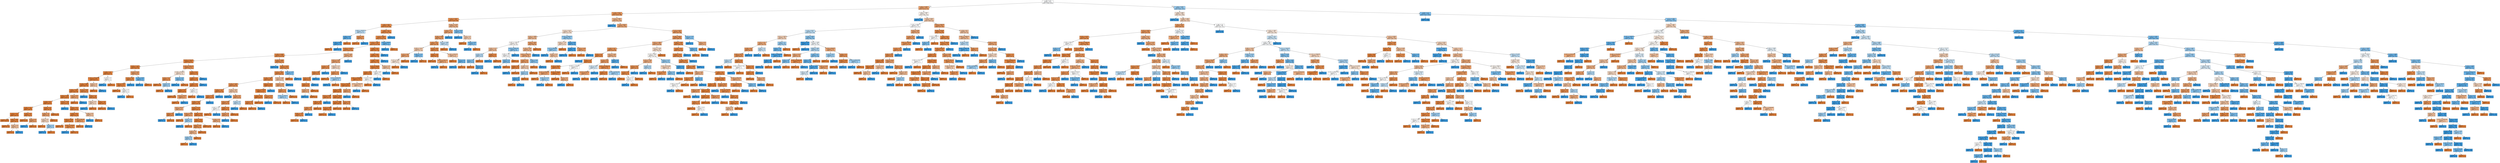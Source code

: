 digraph Tree {
node [shape=box, style="filled", color="black"] ;
0 [label="x_190 <= 0.0\nsamples = 9212\nvalue = [4588, 4624]", fillcolor="#fdfeff"] ;
1 [label="x_003 <= 0.006\nsamples = 3511\nvalue = [2744, 767]", fillcolor="#eca470"] ;
0 -> 1 [labeldistance=2.5, labelangle=45, headlabel="True"] ;
2 [label="x_139 <= 0.012\nsamples = 2764\nvalue = [2356, 408]", fillcolor="#ea975b"] ;
1 -> 2 ;
3 [label="x_122 <= 3.032\nsamples = 2022\nvalue = [1834, 188]", fillcolor="#e88e4d"] ;
2 -> 3 ;
4 [label="x_020 <= 0.82\nsamples = 1881\nvalue = [1733, 148]", fillcolor="#e78c4a"] ;
3 -> 4 ;
5 [label="x_046 <= 168.202\nsamples = 20\nvalue = [8, 12]", fillcolor="#bddef6"] ;
4 -> 5 ;
6 [label="x_036 <= 0.5\nsamples = 13\nvalue = [2, 11]", fillcolor="#5dafea"] ;
5 -> 6 ;
7 [label="x_198 <= 0.424\nsamples = 12\nvalue = [1, 11]", fillcolor="#4ba6e7"] ;
6 -> 7 ;
8 [label="samples = 1\nvalue = [1, 0]", fillcolor="#e58139"] ;
7 -> 8 ;
9 [label="samples = 11\nvalue = [0, 11]", fillcolor="#399de5"] ;
7 -> 9 ;
10 [label="samples = 1\nvalue = [1, 0]", fillcolor="#e58139"] ;
6 -> 10 ;
11 [label="x_016 <= 0.5\nsamples = 7\nvalue = [6, 1]", fillcolor="#e9965a"] ;
5 -> 11 ;
12 [label="samples = 6\nvalue = [6, 0]", fillcolor="#e58139"] ;
11 -> 12 ;
13 [label="samples = 1\nvalue = [0, 1]", fillcolor="#399de5"] ;
11 -> 13 ;
14 [label="x_150 <= 2.5\nsamples = 1861\nvalue = [1725, 136]", fillcolor="#e78b49"] ;
4 -> 14 ;
15 [label="x_157 <= 56.62\nsamples = 1857\nvalue = [1725, 132]", fillcolor="#e78b48"] ;
14 -> 15 ;
16 [label="x_076 <= 1.833\nsamples = 1852\nvalue = [1724, 128]", fillcolor="#e78a48"] ;
15 -> 16 ;
17 [label="x_079 <= 1172.85\nsamples = 1322\nvalue = [1207, 115]", fillcolor="#e78d4c"] ;
16 -> 17 ;
18 [label="x_194 <= 0.006\nsamples = 1256\nvalue = [1158, 98]", fillcolor="#e78c4a"] ;
17 -> 18 ;
19 [label="x_185 <= 1316.34\nsamples = 805\nvalue = [764, 41]", fillcolor="#e68844"] ;
18 -> 19 ;
20 [label="x_029 <= 1.475\nsamples = 658\nvalue = [635, 23]", fillcolor="#e68640"] ;
19 -> 20 ;
21 [label="x_005 <= 0.5\nsamples = 627\nvalue = [610, 17]", fillcolor="#e6853f"] ;
20 -> 21 ;
22 [label="x_148 <= 28744.976\nsamples = 625\nvalue = [609, 16]", fillcolor="#e6843e"] ;
21 -> 22 ;
23 [label="x_146 <= 0.003\nsamples = 622\nvalue = [607, 15]", fillcolor="#e6843e"] ;
22 -> 23 ;
24 [label="x_002 <= 52.5\nsamples = 552\nvalue = [542, 10]", fillcolor="#e5833d"] ;
23 -> 24 ;
25 [label="x_036 <= 0.256\nsamples = 547\nvalue = [538, 9]", fillcolor="#e5833c"] ;
24 -> 25 ;
26 [label="x_018 <= 0.5\nsamples = 427\nvalue = [423, 4]", fillcolor="#e5823b"] ;
25 -> 26 ;
27 [label="x_031 <= 2.5\nsamples = 358\nvalue = [356, 2]", fillcolor="#e5823a"] ;
26 -> 27 ;
28 [label="x_157 <= 1.5\nsamples = 333\nvalue = [332, 1]", fillcolor="#e5813a"] ;
27 -> 28 ;
29 [label="samples = 293\nvalue = [293, 0]", fillcolor="#e58139"] ;
28 -> 29 ;
30 [label="x_002 <= 39.5\nsamples = 40\nvalue = [39, 1]", fillcolor="#e6843e"] ;
28 -> 30 ;
31 [label="samples = 37\nvalue = [37, 0]", fillcolor="#e58139"] ;
30 -> 31 ;
32 [label="x_001 <= 0.5\nsamples = 3\nvalue = [2, 1]", fillcolor="#f2c09c"] ;
30 -> 32 ;
33 [label="samples = 2\nvalue = [2, 0]", fillcolor="#e58139"] ;
32 -> 33 ;
34 [label="samples = 1\nvalue = [0, 1]", fillcolor="#399de5"] ;
32 -> 34 ;
35 [label="x_029 <= 0.5\nsamples = 25\nvalue = [24, 1]", fillcolor="#e68641"] ;
27 -> 35 ;
36 [label="samples = 20\nvalue = [20, 0]", fillcolor="#e58139"] ;
35 -> 36 ;
37 [label="x_021 <= 4.5\nsamples = 5\nvalue = [4, 1]", fillcolor="#eca06a"] ;
35 -> 37 ;
38 [label="samples = 1\nvalue = [0, 1]", fillcolor="#399de5"] ;
37 -> 38 ;
39 [label="samples = 4\nvalue = [4, 0]", fillcolor="#e58139"] ;
37 -> 39 ;
40 [label="x_034 <= 1.5\nsamples = 69\nvalue = [67, 2]", fillcolor="#e6853f"] ;
26 -> 40 ;
41 [label="x_199 <= 1.5\nsamples = 10\nvalue = [8, 2]", fillcolor="#eca06a"] ;
40 -> 41 ;
42 [label="x_025 <= 0.5\nsamples = 5\nvalue = [3, 2]", fillcolor="#f6d5bd"] ;
41 -> 42 ;
43 [label="samples = 2\nvalue = [2, 0]", fillcolor="#e58139"] ;
42 -> 43 ;
44 [label="x_020 <= 1.5\nsamples = 3\nvalue = [1, 2]", fillcolor="#9ccef2"] ;
42 -> 44 ;
45 [label="samples = 2\nvalue = [0, 2]", fillcolor="#399de5"] ;
44 -> 45 ;
46 [label="samples = 1\nvalue = [1, 0]", fillcolor="#e58139"] ;
44 -> 46 ;
47 [label="samples = 5\nvalue = [5, 0]", fillcolor="#e58139"] ;
41 -> 47 ;
48 [label="samples = 59\nvalue = [59, 0]", fillcolor="#e58139"] ;
40 -> 48 ;
49 [label="x_036 <= 0.756\nsamples = 120\nvalue = [115, 5]", fillcolor="#e68642"] ;
25 -> 49 ;
50 [label="samples = 1\nvalue = [0, 1]", fillcolor="#399de5"] ;
49 -> 50 ;
51 [label="x_025 <= 4.5\nsamples = 119\nvalue = [115, 4]", fillcolor="#e68540"] ;
49 -> 51 ;
52 [label="x_016 <= 0.5\nsamples = 116\nvalue = [113, 3]", fillcolor="#e6843e"] ;
51 -> 52 ;
53 [label="x_059 <= 244.63\nsamples = 110\nvalue = [108, 2]", fillcolor="#e5833d"] ;
52 -> 53 ;
54 [label="samples = 87\nvalue = [87, 0]", fillcolor="#e58139"] ;
53 -> 54 ;
55 [label="x_045 <= 324.855\nsamples = 23\nvalue = [21, 2]", fillcolor="#e78d4c"] ;
53 -> 55 ;
56 [label="samples = 2\nvalue = [0, 2]", fillcolor="#399de5"] ;
55 -> 56 ;
57 [label="samples = 21\nvalue = [21, 0]", fillcolor="#e58139"] ;
55 -> 57 ;
58 [label="x_148 <= 5842.96\nsamples = 6\nvalue = [5, 1]", fillcolor="#ea9a61"] ;
52 -> 58 ;
59 [label="samples = 5\nvalue = [5, 0]", fillcolor="#e58139"] ;
58 -> 59 ;
60 [label="samples = 1\nvalue = [0, 1]", fillcolor="#399de5"] ;
58 -> 60 ;
61 [label="x_009 <= 0.5\nsamples = 3\nvalue = [2, 1]", fillcolor="#f2c09c"] ;
51 -> 61 ;
62 [label="samples = 1\nvalue = [0, 1]", fillcolor="#399de5"] ;
61 -> 62 ;
63 [label="samples = 2\nvalue = [2, 0]", fillcolor="#e58139"] ;
61 -> 63 ;
64 [label="x_183 <= 92.0\nsamples = 5\nvalue = [4, 1]", fillcolor="#eca06a"] ;
24 -> 64 ;
65 [label="samples = 4\nvalue = [4, 0]", fillcolor="#e58139"] ;
64 -> 65 ;
66 [label="samples = 1\nvalue = [0, 1]", fillcolor="#399de5"] ;
64 -> 66 ;
67 [label="x_142 <= 0.581\nsamples = 70\nvalue = [65, 5]", fillcolor="#e78b48"] ;
23 -> 67 ;
68 [label="samples = 2\nvalue = [0, 2]", fillcolor="#399de5"] ;
67 -> 68 ;
69 [label="x_020 <= 1.5\nsamples = 68\nvalue = [65, 3]", fillcolor="#e68742"] ;
67 -> 69 ;
70 [label="x_002 <= 37.0\nsamples = 5\nvalue = [3, 2]", fillcolor="#f6d5bd"] ;
69 -> 70 ;
71 [label="samples = 2\nvalue = [0, 2]", fillcolor="#399de5"] ;
70 -> 71 ;
72 [label="samples = 3\nvalue = [3, 0]", fillcolor="#e58139"] ;
70 -> 72 ;
73 [label="x_031 <= 3.5\nsamples = 63\nvalue = [62, 1]", fillcolor="#e5833c"] ;
69 -> 73 ;
74 [label="samples = 62\nvalue = [62, 0]", fillcolor="#e58139"] ;
73 -> 74 ;
75 [label="samples = 1\nvalue = [0, 1]", fillcolor="#399de5"] ;
73 -> 75 ;
76 [label="x_041 <= 1.0\nsamples = 3\nvalue = [2, 1]", fillcolor="#f2c09c"] ;
22 -> 76 ;
77 [label="samples = 2\nvalue = [2, 0]", fillcolor="#e58139"] ;
76 -> 77 ;
78 [label="samples = 1\nvalue = [0, 1]", fillcolor="#399de5"] ;
76 -> 78 ;
79 [label="x_178 <= 1.5\nsamples = 2\nvalue = [1, 1]", fillcolor="#ffffff"] ;
21 -> 79 ;
80 [label="samples = 1\nvalue = [0, 1]", fillcolor="#399de5"] ;
79 -> 80 ;
81 [label="samples = 1\nvalue = [1, 0]", fillcolor="#e58139"] ;
79 -> 81 ;
82 [label="x_144 <= 0.325\nsamples = 31\nvalue = [25, 6]", fillcolor="#eb9f69"] ;
20 -> 82 ;
83 [label="x_183 <= 238.5\nsamples = 26\nvalue = [24, 2]", fillcolor="#e78c49"] ;
82 -> 83 ;
84 [label="x_045 <= 3479.5\nsamples = 25\nvalue = [24, 1]", fillcolor="#e68641"] ;
83 -> 84 ;
85 [label="samples = 23\nvalue = [23, 0]", fillcolor="#e58139"] ;
84 -> 85 ;
86 [label="x_034 <= 7.0\nsamples = 2\nvalue = [1, 1]", fillcolor="#ffffff"] ;
84 -> 86 ;
87 [label="samples = 1\nvalue = [0, 1]", fillcolor="#399de5"] ;
86 -> 87 ;
88 [label="samples = 1\nvalue = [1, 0]", fillcolor="#e58139"] ;
86 -> 88 ;
89 [label="samples = 1\nvalue = [0, 1]", fillcolor="#399de5"] ;
83 -> 89 ;
90 [label="x_179 <= 190.0\nsamples = 5\nvalue = [1, 4]", fillcolor="#6ab6ec"] ;
82 -> 90 ;
91 [label="samples = 4\nvalue = [0, 4]", fillcolor="#399de5"] ;
90 -> 91 ;
92 [label="samples = 1\nvalue = [1, 0]", fillcolor="#e58139"] ;
90 -> 92 ;
93 [label="x_185 <= 1998.195\nsamples = 147\nvalue = [129, 18]", fillcolor="#e99355"] ;
19 -> 93 ;
94 [label="x_148 <= 402.445\nsamples = 32\nvalue = [18, 14]", fillcolor="#f9e3d3"] ;
93 -> 94 ;
95 [label="x_032 <= 0.5\nsamples = 16\nvalue = [14, 2]", fillcolor="#e99355"] ;
94 -> 95 ;
96 [label="samples = 13\nvalue = [13, 0]", fillcolor="#e58139"] ;
95 -> 96 ;
97 [label="x_182 <= 0.5\nsamples = 3\nvalue = [1, 2]", fillcolor="#9ccef2"] ;
95 -> 97 ;
98 [label="samples = 1\nvalue = [1, 0]", fillcolor="#e58139"] ;
97 -> 98 ;
99 [label="samples = 2\nvalue = [0, 2]", fillcolor="#399de5"] ;
97 -> 99 ;
100 [label="x_025 <= 1.722\nsamples = 16\nvalue = [4, 12]", fillcolor="#7bbeee"] ;
94 -> 100 ;
101 [label="samples = 12\nvalue = [0, 12]", fillcolor="#399de5"] ;
100 -> 101 ;
102 [label="samples = 4\nvalue = [4, 0]", fillcolor="#e58139"] ;
100 -> 102 ;
103 [label="x_197 <= 8.5\nsamples = 115\nvalue = [111, 4]", fillcolor="#e68640"] ;
93 -> 103 ;
104 [label="x_036 <= 1.5\nsamples = 114\nvalue = [111, 3]", fillcolor="#e6843e"] ;
103 -> 104 ;
105 [label="x_038 <= 0.5\nsamples = 113\nvalue = [111, 2]", fillcolor="#e5833d"] ;
104 -> 105 ;
106 [label="x_037 <= 0.5\nsamples = 111\nvalue = [110, 1]", fillcolor="#e5823b"] ;
105 -> 106 ;
107 [label="samples = 106\nvalue = [106, 0]", fillcolor="#e58139"] ;
106 -> 107 ;
108 [label="x_143 <= 1910.0\nsamples = 5\nvalue = [4, 1]", fillcolor="#eca06a"] ;
106 -> 108 ;
109 [label="samples = 4\nvalue = [4, 0]", fillcolor="#e58139"] ;
108 -> 109 ;
110 [label="samples = 1\nvalue = [0, 1]", fillcolor="#399de5"] ;
108 -> 110 ;
111 [label="x_181 <= 2.5\nsamples = 2\nvalue = [1, 1]", fillcolor="#ffffff"] ;
105 -> 111 ;
112 [label="samples = 1\nvalue = [1, 0]", fillcolor="#e58139"] ;
111 -> 112 ;
113 [label="samples = 1\nvalue = [0, 1]", fillcolor="#399de5"] ;
111 -> 113 ;
114 [label="samples = 1\nvalue = [0, 1]", fillcolor="#399de5"] ;
104 -> 114 ;
115 [label="samples = 1\nvalue = [0, 1]", fillcolor="#399de5"] ;
103 -> 115 ;
116 [label="x_192 <= 0.996\nsamples = 451\nvalue = [394, 57]", fillcolor="#e99356"] ;
18 -> 116 ;
117 [label="samples = 20\nvalue = [0, 20]", fillcolor="#399de5"] ;
116 -> 117 ;
118 [label="x_022 <= 0.235\nsamples = 431\nvalue = [394, 37]", fillcolor="#e78d4c"] ;
116 -> 118 ;
119 [label="x_075 <= 2.003\nsamples = 427\nvalue = [393, 34]", fillcolor="#e78c4a"] ;
118 -> 119 ;
120 [label="x_198 <= 3.633\nsamples = 407\nvalue = [380, 27]", fillcolor="#e78a47"] ;
119 -> 120 ;
121 [label="x_192 <= 1.049\nsamples = 190\nvalue = [166, 24]", fillcolor="#e99356"] ;
120 -> 121 ;
122 [label="x_055 <= 13.0\nsamples = 151\nvalue = [141, 10]", fillcolor="#e78a47"] ;
121 -> 122 ;
123 [label="x_017 <= 0.5\nsamples = 150\nvalue = [141, 9]", fillcolor="#e78946"] ;
122 -> 123 ;
124 [label="x_002 <= 25.5\nsamples = 149\nvalue = [141, 8]", fillcolor="#e68844"] ;
123 -> 124 ;
125 [label="x_047 <= 951.0\nsamples = 12\nvalue = [9, 3]", fillcolor="#eeab7b"] ;
124 -> 125 ;
126 [label="x_033 <= 0.5\nsamples = 10\nvalue = [9, 1]", fillcolor="#e88f4f"] ;
125 -> 126 ;
127 [label="samples = 1\nvalue = [0, 1]", fillcolor="#399de5"] ;
126 -> 127 ;
128 [label="samples = 9\nvalue = [9, 0]", fillcolor="#e58139"] ;
126 -> 128 ;
129 [label="samples = 2\nvalue = [0, 2]", fillcolor="#399de5"] ;
125 -> 129 ;
130 [label="x_195 <= 0.711\nsamples = 137\nvalue = [132, 5]", fillcolor="#e68640"] ;
124 -> 130 ;
131 [label="x_024 <= 0.289\nsamples = 11\nvalue = [9, 2]", fillcolor="#eb9d65"] ;
130 -> 131 ;
132 [label="samples = 8\nvalue = [8, 0]", fillcolor="#e58139"] ;
131 -> 132 ;
133 [label="x_026 <= 2.5\nsamples = 3\nvalue = [1, 2]", fillcolor="#9ccef2"] ;
131 -> 133 ;
134 [label="samples = 2\nvalue = [0, 2]", fillcolor="#399de5"] ;
133 -> 134 ;
135 [label="samples = 1\nvalue = [1, 0]", fillcolor="#e58139"] ;
133 -> 135 ;
136 [label="x_041 <= 10.0\nsamples = 126\nvalue = [123, 3]", fillcolor="#e6843e"] ;
130 -> 136 ;
137 [label="x_027 <= 0.5\nsamples = 122\nvalue = [120, 2]", fillcolor="#e5833c"] ;
136 -> 137 ;
138 [label="x_002 <= 31.5\nsamples = 17\nvalue = [15, 2]", fillcolor="#e89253"] ;
137 -> 138 ;
139 [label="x_182 <= 1.5\nsamples = 7\nvalue = [5, 2]", fillcolor="#efb388"] ;
138 -> 139 ;
140 [label="x_036 <= 0.5\nsamples = 3\nvalue = [1, 2]", fillcolor="#9ccef2"] ;
139 -> 140 ;
141 [label="samples = 1\nvalue = [1, 0]", fillcolor="#e58139"] ;
140 -> 141 ;
142 [label="samples = 2\nvalue = [0, 2]", fillcolor="#399de5"] ;
140 -> 142 ;
143 [label="samples = 4\nvalue = [4, 0]", fillcolor="#e58139"] ;
139 -> 143 ;
144 [label="samples = 10\nvalue = [10, 0]", fillcolor="#e58139"] ;
138 -> 144 ;
145 [label="samples = 105\nvalue = [105, 0]", fillcolor="#e58139"] ;
137 -> 145 ;
146 [label="x_164 <= 0.5\nsamples = 4\nvalue = [3, 1]", fillcolor="#eeab7b"] ;
136 -> 146 ;
147 [label="samples = 3\nvalue = [3, 0]", fillcolor="#e58139"] ;
146 -> 147 ;
148 [label="samples = 1\nvalue = [0, 1]", fillcolor="#399de5"] ;
146 -> 148 ;
149 [label="samples = 1\nvalue = [0, 1]", fillcolor="#399de5"] ;
123 -> 149 ;
150 [label="samples = 1\nvalue = [0, 1]", fillcolor="#399de5"] ;
122 -> 150 ;
151 [label="x_194 <= 1.953\nsamples = 39\nvalue = [25, 14]", fillcolor="#f4c8a8"] ;
121 -> 151 ;
152 [label="samples = 8\nvalue = [0, 8]", fillcolor="#399de5"] ;
151 -> 152 ;
153 [label="x_153 <= 0.5\nsamples = 31\nvalue = [25, 6]", fillcolor="#eb9f69"] ;
151 -> 153 ;
154 [label="x_021 <= 0.93\nsamples = 26\nvalue = [23, 3]", fillcolor="#e89153"] ;
153 -> 154 ;
155 [label="x_026 <= 1.07\nsamples = 4\nvalue = [2, 2]", fillcolor="#ffffff"] ;
154 -> 155 ;
156 [label="samples = 2\nvalue = [2, 0]", fillcolor="#e58139"] ;
155 -> 156 ;
157 [label="samples = 2\nvalue = [0, 2]", fillcolor="#399de5"] ;
155 -> 157 ;
158 [label="x_034 <= 2.5\nsamples = 22\nvalue = [21, 1]", fillcolor="#e68742"] ;
154 -> 158 ;
159 [label="x_033 <= 1.5\nsamples = 6\nvalue = [5, 1]", fillcolor="#ea9a61"] ;
158 -> 159 ;
160 [label="samples = 1\nvalue = [0, 1]", fillcolor="#399de5"] ;
159 -> 160 ;
161 [label="samples = 5\nvalue = [5, 0]", fillcolor="#e58139"] ;
159 -> 161 ;
162 [label="samples = 16\nvalue = [16, 0]", fillcolor="#e58139"] ;
158 -> 162 ;
163 [label="x_153 <= 3.0\nsamples = 5\nvalue = [2, 3]", fillcolor="#bddef6"] ;
153 -> 163 ;
164 [label="samples = 3\nvalue = [0, 3]", fillcolor="#399de5"] ;
163 -> 164 ;
165 [label="samples = 2\nvalue = [2, 0]", fillcolor="#e58139"] ;
163 -> 165 ;
166 [label="x_061 <= 5125.0\nsamples = 217\nvalue = [214, 3]", fillcolor="#e5833c"] ;
120 -> 166 ;
167 [label="x_148 <= 5757.063\nsamples = 216\nvalue = [214, 2]", fillcolor="#e5823b"] ;
166 -> 167 ;
168 [label="x_021 <= 0.5\nsamples = 205\nvalue = [204, 1]", fillcolor="#e5823a"] ;
167 -> 168 ;
169 [label="x_157 <= 5.5\nsamples = 18\nvalue = [17, 1]", fillcolor="#e78845"] ;
168 -> 169 ;
170 [label="samples = 17\nvalue = [17, 0]", fillcolor="#e58139"] ;
169 -> 170 ;
171 [label="samples = 1\nvalue = [0, 1]", fillcolor="#399de5"] ;
169 -> 171 ;
172 [label="samples = 187\nvalue = [187, 0]", fillcolor="#e58139"] ;
168 -> 172 ;
173 [label="x_171 <= 0.725\nsamples = 11\nvalue = [10, 1]", fillcolor="#e88e4d"] ;
167 -> 173 ;
174 [label="samples = 1\nvalue = [0, 1]", fillcolor="#399de5"] ;
173 -> 174 ;
175 [label="samples = 10\nvalue = [10, 0]", fillcolor="#e58139"] ;
173 -> 175 ;
176 [label="samples = 1\nvalue = [0, 1]", fillcolor="#399de5"] ;
166 -> 176 ;
177 [label="x_016 <= 0.384\nsamples = 20\nvalue = [13, 7]", fillcolor="#f3c5a4"] ;
119 -> 177 ;
178 [label="x_038 <= 0.295\nsamples = 17\nvalue = [13, 4]", fillcolor="#eda876"] ;
177 -> 178 ;
179 [label="x_043 <= 1.1\nsamples = 15\nvalue = [13, 2]", fillcolor="#e99457"] ;
178 -> 179 ;
180 [label="x_045 <= 2180.23\nsamples = 3\nvalue = [1, 2]", fillcolor="#9ccef2"] ;
179 -> 180 ;
181 [label="samples = 1\nvalue = [1, 0]", fillcolor="#e58139"] ;
180 -> 181 ;
182 [label="samples = 2\nvalue = [0, 2]", fillcolor="#399de5"] ;
180 -> 182 ;
183 [label="samples = 12\nvalue = [12, 0]", fillcolor="#e58139"] ;
179 -> 183 ;
184 [label="samples = 2\nvalue = [0, 2]", fillcolor="#399de5"] ;
178 -> 184 ;
185 [label="samples = 3\nvalue = [0, 3]", fillcolor="#399de5"] ;
177 -> 185 ;
186 [label="x_031 <= 1.235\nsamples = 4\nvalue = [1, 3]", fillcolor="#7bbeee"] ;
118 -> 186 ;
187 [label="samples = 1\nvalue = [1, 0]", fillcolor="#e58139"] ;
186 -> 187 ;
188 [label="samples = 3\nvalue = [0, 3]", fillcolor="#399de5"] ;
186 -> 188 ;
189 [label="x_057 <= 2.333\nsamples = 66\nvalue = [49, 17]", fillcolor="#eead7e"] ;
17 -> 189 ;
190 [label="x_047 <= 2.758\nsamples = 62\nvalue = [49, 13]", fillcolor="#eca26e"] ;
189 -> 190 ;
191 [label="x_153 <= 7.5\nsamples = 40\nvalue = [36, 4]", fillcolor="#e88f4f"] ;
190 -> 191 ;
192 [label="x_002 <= 48.5\nsamples = 39\nvalue = [36, 3]", fillcolor="#e78c49"] ;
191 -> 192 ;
193 [label="x_017 <= 0.5\nsamples = 38\nvalue = [36, 2]", fillcolor="#e68844"] ;
192 -> 193 ;
194 [label="x_027 <= 0.5\nsamples = 37\nvalue = [36, 1]", fillcolor="#e6843e"] ;
193 -> 194 ;
195 [label="x_192 <= 0.5\nsamples = 4\nvalue = [3, 1]", fillcolor="#eeab7b"] ;
194 -> 195 ;
196 [label="samples = 1\nvalue = [0, 1]", fillcolor="#399de5"] ;
195 -> 196 ;
197 [label="samples = 3\nvalue = [3, 0]", fillcolor="#e58139"] ;
195 -> 197 ;
198 [label="samples = 33\nvalue = [33, 0]", fillcolor="#e58139"] ;
194 -> 198 ;
199 [label="samples = 1\nvalue = [0, 1]", fillcolor="#399de5"] ;
193 -> 199 ;
200 [label="samples = 1\nvalue = [0, 1]", fillcolor="#399de5"] ;
192 -> 200 ;
201 [label="samples = 1\nvalue = [0, 1]", fillcolor="#399de5"] ;
191 -> 201 ;
202 [label="x_044 <= 1.715\nsamples = 22\nvalue = [13, 9]", fillcolor="#f7d8c2"] ;
190 -> 202 ;
203 [label="x_192 <= 1.5\nsamples = 15\nvalue = [13, 2]", fillcolor="#e99457"] ;
202 -> 203 ;
204 [label="samples = 12\nvalue = [12, 0]", fillcolor="#e58139"] ;
203 -> 204 ;
205 [label="x_125 <= 3008.095\nsamples = 3\nvalue = [1, 2]", fillcolor="#9ccef2"] ;
203 -> 205 ;
206 [label="samples = 2\nvalue = [0, 2]", fillcolor="#399de5"] ;
205 -> 206 ;
207 [label="samples = 1\nvalue = [1, 0]", fillcolor="#e58139"] ;
205 -> 207 ;
208 [label="samples = 7\nvalue = [0, 7]", fillcolor="#399de5"] ;
202 -> 208 ;
209 [label="samples = 4\nvalue = [0, 4]", fillcolor="#399de5"] ;
189 -> 209 ;
210 [label="x_029 <= 5.5\nsamples = 530\nvalue = [517, 13]", fillcolor="#e6843e"] ;
16 -> 210 ;
211 [label="x_165 <= 6.0\nsamples = 529\nvalue = [517, 12]", fillcolor="#e6843e"] ;
210 -> 211 ;
212 [label="x_199 <= 23.5\nsamples = 528\nvalue = [517, 11]", fillcolor="#e6843d"] ;
211 -> 212 ;
213 [label="x_157 <= 46.036\nsamples = 522\nvalue = [513, 9]", fillcolor="#e5833c"] ;
212 -> 213 ;
214 [label="x_013 <= 0.5\nsamples = 520\nvalue = [512, 8]", fillcolor="#e5833c"] ;
213 -> 214 ;
215 [label="x_046 <= 59909.928\nsamples = 518\nvalue = [511, 7]", fillcolor="#e5833c"] ;
214 -> 215 ;
216 [label="x_187 <= 2924.51\nsamples = 515\nvalue = [509, 6]", fillcolor="#e5823b"] ;
215 -> 216 ;
217 [label="x_025 <= 0.764\nsamples = 510\nvalue = [505, 5]", fillcolor="#e5823b"] ;
216 -> 217 ;
218 [label="x_025 <= 0.264\nsamples = 70\nvalue = [67, 3]", fillcolor="#e68742"] ;
217 -> 218 ;
219 [label="x_080 <= 1.352\nsamples = 69\nvalue = [67, 2]", fillcolor="#e6853f"] ;
218 -> 219 ;
220 [label="x_198 <= 4.0\nsamples = 15\nvalue = [13, 2]", fillcolor="#e99457"] ;
219 -> 220 ;
221 [label="x_080 <= 1.327\nsamples = 14\nvalue = [13, 1]", fillcolor="#e78b48"] ;
220 -> 221 ;
222 [label="samples = 13\nvalue = [13, 0]", fillcolor="#e58139"] ;
221 -> 222 ;
223 [label="samples = 1\nvalue = [0, 1]", fillcolor="#399de5"] ;
221 -> 223 ;
224 [label="samples = 1\nvalue = [0, 1]", fillcolor="#399de5"] ;
220 -> 224 ;
225 [label="samples = 54\nvalue = [54, 0]", fillcolor="#e58139"] ;
219 -> 225 ;
226 [label="samples = 1\nvalue = [0, 1]", fillcolor="#399de5"] ;
218 -> 226 ;
227 [label="x_146 <= 3750.0\nsamples = 440\nvalue = [438, 2]", fillcolor="#e5823a"] ;
217 -> 227 ;
228 [label="x_127 <= 3.686\nsamples = 430\nvalue = [429, 1]", fillcolor="#e58139"] ;
227 -> 228 ;
229 [label="x_127 <= 3.629\nsamples = 52\nvalue = [51, 1]", fillcolor="#e6833d"] ;
228 -> 229 ;
230 [label="samples = 51\nvalue = [51, 0]", fillcolor="#e58139"] ;
229 -> 230 ;
231 [label="samples = 1\nvalue = [0, 1]", fillcolor="#399de5"] ;
229 -> 231 ;
232 [label="samples = 378\nvalue = [378, 0]", fillcolor="#e58139"] ;
228 -> 232 ;
233 [label="x_171 <= 8.0\nsamples = 10\nvalue = [9, 1]", fillcolor="#e88f4f"] ;
227 -> 233 ;
234 [label="samples = 9\nvalue = [9, 0]", fillcolor="#e58139"] ;
233 -> 234 ;
235 [label="samples = 1\nvalue = [0, 1]", fillcolor="#399de5"] ;
233 -> 235 ;
236 [label="x_121 <= 5.0\nsamples = 5\nvalue = [4, 1]", fillcolor="#eca06a"] ;
216 -> 236 ;
237 [label="samples = 1\nvalue = [0, 1]", fillcolor="#399de5"] ;
236 -> 237 ;
238 [label="samples = 4\nvalue = [4, 0]", fillcolor="#e58139"] ;
236 -> 238 ;
239 [label="x_079 <= 77904.697\nsamples = 3\nvalue = [2, 1]", fillcolor="#f2c09c"] ;
215 -> 239 ;
240 [label="samples = 1\nvalue = [0, 1]", fillcolor="#399de5"] ;
239 -> 240 ;
241 [label="samples = 2\nvalue = [2, 0]", fillcolor="#e58139"] ;
239 -> 241 ;
242 [label="x_124 <= 3.565\nsamples = 2\nvalue = [1, 1]", fillcolor="#ffffff"] ;
214 -> 242 ;
243 [label="samples = 1\nvalue = [1, 0]", fillcolor="#e58139"] ;
242 -> 243 ;
244 [label="samples = 1\nvalue = [0, 1]", fillcolor="#399de5"] ;
242 -> 244 ;
245 [label="x_030 <= 0.68\nsamples = 2\nvalue = [1, 1]", fillcolor="#ffffff"] ;
213 -> 245 ;
246 [label="samples = 1\nvalue = [0, 1]", fillcolor="#399de5"] ;
245 -> 246 ;
247 [label="samples = 1\nvalue = [1, 0]", fillcolor="#e58139"] ;
245 -> 247 ;
248 [label="x_076 <= 2.75\nsamples = 6\nvalue = [4, 2]", fillcolor="#f2c09c"] ;
212 -> 248 ;
249 [label="samples = 2\nvalue = [0, 2]", fillcolor="#399de5"] ;
248 -> 249 ;
250 [label="samples = 4\nvalue = [4, 0]", fillcolor="#e58139"] ;
248 -> 250 ;
251 [label="samples = 1\nvalue = [0, 1]", fillcolor="#399de5"] ;
211 -> 251 ;
252 [label="samples = 1\nvalue = [0, 1]", fillcolor="#399de5"] ;
210 -> 252 ;
253 [label="x_186 <= 5005.0\nsamples = 5\nvalue = [1, 4]", fillcolor="#6ab6ec"] ;
15 -> 253 ;
254 [label="samples = 4\nvalue = [0, 4]", fillcolor="#399de5"] ;
253 -> 254 ;
255 [label="samples = 1\nvalue = [1, 0]", fillcolor="#e58139"] ;
253 -> 255 ;
256 [label="samples = 4\nvalue = [0, 4]", fillcolor="#399de5"] ;
14 -> 256 ;
257 [label="x_184 <= 12.181\nsamples = 141\nvalue = [101, 40]", fillcolor="#efb387"] ;
3 -> 257 ;
258 [label="x_032 <= 1.5\nsamples = 122\nvalue = [96, 26]", fillcolor="#eca36f"] ;
257 -> 258 ;
259 [label="x_194 <= 5.058\nsamples = 118\nvalue = [96, 22]", fillcolor="#eb9e66"] ;
258 -> 259 ;
260 [label="x_031 <= 0.5\nsamples = 108\nvalue = [92, 16]", fillcolor="#ea975b"] ;
259 -> 260 ;
261 [label="x_026 <= 1.011\nsamples = 27\nvalue = [17, 10]", fillcolor="#f4cbad"] ;
260 -> 261 ;
262 [label="x_127 <= 6.8\nsamples = 19\nvalue = [15, 4]", fillcolor="#eca36e"] ;
261 -> 262 ;
263 [label="x_127 <= 5.802\nsamples = 9\nvalue = [5, 4]", fillcolor="#fae6d7"] ;
262 -> 263 ;
264 [label="samples = 5\nvalue = [5, 0]", fillcolor="#e58139"] ;
263 -> 264 ;
265 [label="samples = 4\nvalue = [0, 4]", fillcolor="#399de5"] ;
263 -> 265 ;
266 [label="samples = 10\nvalue = [10, 0]", fillcolor="#e58139"] ;
262 -> 266 ;
267 [label="x_080 <= 1.731\nsamples = 8\nvalue = [2, 6]", fillcolor="#7bbeee"] ;
261 -> 267 ;
268 [label="samples = 6\nvalue = [0, 6]", fillcolor="#399de5"] ;
267 -> 268 ;
269 [label="samples = 2\nvalue = [2, 0]", fillcolor="#e58139"] ;
267 -> 269 ;
270 [label="x_179 <= 18.5\nsamples = 81\nvalue = [75, 6]", fillcolor="#e78b49"] ;
260 -> 270 ;
271 [label="x_025 <= 2.5\nsamples = 69\nvalue = [67, 2]", fillcolor="#e6853f"] ;
270 -> 271 ;
272 [label="samples = 60\nvalue = [60, 0]", fillcolor="#e58139"] ;
271 -> 272 ;
273 [label="x_079 <= 2704.712\nsamples = 9\nvalue = [7, 2]", fillcolor="#eca572"] ;
271 -> 273 ;
274 [label="samples = 2\nvalue = [0, 2]", fillcolor="#399de5"] ;
273 -> 274 ;
275 [label="samples = 7\nvalue = [7, 0]", fillcolor="#e58139"] ;
273 -> 275 ;
276 [label="x_148 <= 903.075\nsamples = 12\nvalue = [8, 4]", fillcolor="#f2c09c"] ;
270 -> 276 ;
277 [label="samples = 7\nvalue = [7, 0]", fillcolor="#e58139"] ;
276 -> 277 ;
278 [label="x_171 <= 5.5\nsamples = 5\nvalue = [1, 4]", fillcolor="#6ab6ec"] ;
276 -> 278 ;
279 [label="samples = 4\nvalue = [0, 4]", fillcolor="#399de5"] ;
278 -> 279 ;
280 [label="samples = 1\nvalue = [1, 0]", fillcolor="#e58139"] ;
278 -> 280 ;
281 [label="x_077 <= 1.948\nsamples = 10\nvalue = [4, 6]", fillcolor="#bddef6"] ;
259 -> 281 ;
282 [label="samples = 4\nvalue = [4, 0]", fillcolor="#e58139"] ;
281 -> 282 ;
283 [label="samples = 6\nvalue = [0, 6]", fillcolor="#399de5"] ;
281 -> 283 ;
284 [label="samples = 4\nvalue = [0, 4]", fillcolor="#399de5"] ;
258 -> 284 ;
285 [label="x_034 <= 4.915\nsamples = 19\nvalue = [5, 14]", fillcolor="#80c0ee"] ;
257 -> 285 ;
286 [label="samples = 11\nvalue = [0, 11]", fillcolor="#399de5"] ;
285 -> 286 ;
287 [label="x_193 <= 2.5\nsamples = 8\nvalue = [5, 3]", fillcolor="#f5cdb0"] ;
285 -> 287 ;
288 [label="samples = 4\nvalue = [4, 0]", fillcolor="#e58139"] ;
287 -> 288 ;
289 [label="x_044 <= 2.032\nsamples = 4\nvalue = [1, 3]", fillcolor="#7bbeee"] ;
287 -> 289 ;
290 [label="samples = 3\nvalue = [0, 3]", fillcolor="#399de5"] ;
289 -> 290 ;
291 [label="samples = 1\nvalue = [1, 0]", fillcolor="#e58139"] ;
289 -> 291 ;
292 [label="x_137 <= 0.991\nsamples = 742\nvalue = [522, 220]", fillcolor="#f0b68c"] ;
2 -> 292 ;
293 [label="samples = 57\nvalue = [0, 57]", fillcolor="#399de5"] ;
292 -> 293 ;
294 [label="x_131 <= 945.0\nsamples = 685\nvalue = [522, 163]", fillcolor="#eda877"] ;
292 -> 294 ;
295 [label="x_122 <= 4.147\nsamples = 194\nvalue = [111, 83]", fillcolor="#f8dfcd"] ;
294 -> 295 ;
296 [label="x_033 <= 1.986\nsamples = 135\nvalue = [93, 42]", fillcolor="#f1ba92"] ;
295 -> 296 ;
297 [label="x_047 <= 1.652\nsamples = 49\nvalue = [25, 24]", fillcolor="#fefaf7"] ;
296 -> 297 ;
298 [label="x_041 <= 1.5\nsamples = 28\nvalue = [19, 9]", fillcolor="#f1bd97"] ;
297 -> 298 ;
299 [label="x_150 <= 0.5\nsamples = 13\nvalue = [5, 8]", fillcolor="#b5daf5"] ;
298 -> 299 ;
300 [label="x_021 <= 0.5\nsamples = 11\nvalue = [3, 8]", fillcolor="#83c2ef"] ;
299 -> 300 ;
301 [label="samples = 2\nvalue = [2, 0]", fillcolor="#e58139"] ;
300 -> 301 ;
302 [label="x_027 <= 1.5\nsamples = 9\nvalue = [1, 8]", fillcolor="#52a9e8"] ;
300 -> 302 ;
303 [label="samples = 8\nvalue = [0, 8]", fillcolor="#399de5"] ;
302 -> 303 ;
304 [label="samples = 1\nvalue = [1, 0]", fillcolor="#e58139"] ;
302 -> 304 ;
305 [label="samples = 2\nvalue = [2, 0]", fillcolor="#e58139"] ;
299 -> 305 ;
306 [label="x_020 <= 1.5\nsamples = 15\nvalue = [14, 1]", fillcolor="#e78a47"] ;
298 -> 306 ;
307 [label="samples = 1\nvalue = [0, 1]", fillcolor="#399de5"] ;
306 -> 307 ;
308 [label="samples = 14\nvalue = [14, 0]", fillcolor="#e58139"] ;
306 -> 308 ;
309 [label="x_079 <= 1891.202\nsamples = 21\nvalue = [6, 15]", fillcolor="#88c4ef"] ;
297 -> 309 ;
310 [label="x_002 <= 30.5\nsamples = 12\nvalue = [6, 6]", fillcolor="#ffffff"] ;
309 -> 310 ;
311 [label="x_181 <= 7.0\nsamples = 8\nvalue = [2, 6]", fillcolor="#7bbeee"] ;
310 -> 311 ;
312 [label="samples = 6\nvalue = [0, 6]", fillcolor="#399de5"] ;
311 -> 312 ;
313 [label="samples = 2\nvalue = [2, 0]", fillcolor="#e58139"] ;
311 -> 313 ;
314 [label="samples = 4\nvalue = [4, 0]", fillcolor="#e58139"] ;
310 -> 314 ;
315 [label="samples = 9\nvalue = [0, 9]", fillcolor="#399de5"] ;
309 -> 315 ;
316 [label="x_076 <= 2.597\nsamples = 86\nvalue = [68, 18]", fillcolor="#eca26d"] ;
296 -> 316 ;
317 [label="x_139 <= 3.443\nsamples = 62\nvalue = [44, 18]", fillcolor="#f0b58a"] ;
316 -> 317 ;
318 [label="x_059 <= 12813.72\nsamples = 58\nvalue = [44, 14]", fillcolor="#eda978"] ;
317 -> 318 ;
319 [label="x_034 <= 3.5\nsamples = 51\nvalue = [42, 9]", fillcolor="#eb9c63"] ;
318 -> 319 ;
320 [label="x_020 <= 0.5\nsamples = 29\nvalue = [28, 1]", fillcolor="#e68640"] ;
319 -> 320 ;
321 [label="samples = 1\nvalue = [0, 1]", fillcolor="#399de5"] ;
320 -> 321 ;
322 [label="samples = 28\nvalue = [28, 0]", fillcolor="#e58139"] ;
320 -> 322 ;
323 [label="x_198 <= 6.5\nsamples = 22\nvalue = [14, 8]", fillcolor="#f4c9aa"] ;
319 -> 323 ;
324 [label="x_167 <= 2.5\nsamples = 12\nvalue = [4, 8]", fillcolor="#9ccef2"] ;
323 -> 324 ;
325 [label="x_035 <= 0.5\nsamples = 9\nvalue = [1, 8]", fillcolor="#52a9e8"] ;
324 -> 325 ;
326 [label="samples = 1\nvalue = [1, 0]", fillcolor="#e58139"] ;
325 -> 326 ;
327 [label="samples = 8\nvalue = [0, 8]", fillcolor="#399de5"] ;
325 -> 327 ;
328 [label="samples = 3\nvalue = [3, 0]", fillcolor="#e58139"] ;
324 -> 328 ;
329 [label="samples = 10\nvalue = [10, 0]", fillcolor="#e58139"] ;
323 -> 329 ;
330 [label="x_080 <= 0.86\nsamples = 7\nvalue = [2, 5]", fillcolor="#88c4ef"] ;
318 -> 330 ;
331 [label="samples = 2\nvalue = [2, 0]", fillcolor="#e58139"] ;
330 -> 331 ;
332 [label="samples = 5\nvalue = [0, 5]", fillcolor="#399de5"] ;
330 -> 332 ;
333 [label="samples = 4\nvalue = [0, 4]", fillcolor="#399de5"] ;
317 -> 333 ;
334 [label="samples = 24\nvalue = [24, 0]", fillcolor="#e58139"] ;
316 -> 334 ;
335 [label="x_143 <= 4359.071\nsamples = 59\nvalue = [18, 41]", fillcolor="#90c8f0"] ;
295 -> 335 ;
336 [label="x_044 <= 1.718\nsamples = 22\nvalue = [13, 9]", fillcolor="#f7d8c2"] ;
335 -> 336 ;
337 [label="x_147 <= 483.095\nsamples = 13\nvalue = [4, 9]", fillcolor="#91c9f1"] ;
336 -> 337 ;
338 [label="samples = 7\nvalue = [0, 7]", fillcolor="#399de5"] ;
337 -> 338 ;
339 [label="x_199 <= 15.5\nsamples = 6\nvalue = [4, 2]", fillcolor="#f2c09c"] ;
337 -> 339 ;
340 [label="samples = 4\nvalue = [4, 0]", fillcolor="#e58139"] ;
339 -> 340 ;
341 [label="samples = 2\nvalue = [0, 2]", fillcolor="#399de5"] ;
339 -> 341 ;
342 [label="samples = 9\nvalue = [9, 0]", fillcolor="#e58139"] ;
336 -> 342 ;
343 [label="x_055 <= 50.0\nsamples = 37\nvalue = [5, 32]", fillcolor="#58ace9"] ;
335 -> 343 ;
344 [label="x_134 <= 4.5\nsamples = 32\nvalue = [1, 31]", fillcolor="#3fa0e6"] ;
343 -> 344 ;
345 [label="samples = 31\nvalue = [0, 31]", fillcolor="#399de5"] ;
344 -> 345 ;
346 [label="samples = 1\nvalue = [1, 0]", fillcolor="#e58139"] ;
344 -> 346 ;
347 [label="x_158 <= 1.143\nsamples = 5\nvalue = [4, 1]", fillcolor="#eca06a"] ;
343 -> 347 ;
348 [label="samples = 4\nvalue = [4, 0]", fillcolor="#e58139"] ;
347 -> 348 ;
349 [label="samples = 1\nvalue = [0, 1]", fillcolor="#399de5"] ;
347 -> 349 ;
350 [label="x_171 <= 42.0\nsamples = 491\nvalue = [411, 80]", fillcolor="#ea9a60"] ;
294 -> 350 ;
351 [label="x_146 <= 930.0\nsamples = 480\nvalue = [408, 72]", fillcolor="#ea975c"] ;
350 -> 351 ;
352 [label="x_047 <= 1.663\nsamples = 202\nvalue = [154, 48]", fillcolor="#eda877"] ;
351 -> 352 ;
353 [label="x_182 <= 3.5\nsamples = 136\nvalue = [116, 20]", fillcolor="#e9975b"] ;
352 -> 353 ;
354 [label="x_021 <= 0.5\nsamples = 83\nvalue = [78, 5]", fillcolor="#e78946"] ;
353 -> 354 ;
355 [label="samples = 1\nvalue = [0, 1]", fillcolor="#399de5"] ;
354 -> 355 ;
356 [label="x_025 <= 3.5\nsamples = 82\nvalue = [78, 4]", fillcolor="#e68743"] ;
354 -> 356 ;
357 [label="x_145 <= 1950.0\nsamples = 80\nvalue = [77, 3]", fillcolor="#e68641"] ;
356 -> 357 ;
358 [label="x_143 <= 5300.075\nsamples = 10\nvalue = [8, 2]", fillcolor="#eca06a"] ;
357 -> 358 ;
359 [label="samples = 7\nvalue = [7, 0]", fillcolor="#e58139"] ;
358 -> 359 ;
360 [label="x_058 <= 51.743\nsamples = 3\nvalue = [1, 2]", fillcolor="#9ccef2"] ;
358 -> 360 ;
361 [label="samples = 2\nvalue = [0, 2]", fillcolor="#399de5"] ;
360 -> 361 ;
362 [label="samples = 1\nvalue = [1, 0]", fillcolor="#e58139"] ;
360 -> 362 ;
363 [label="x_186 <= 10060.0\nsamples = 70\nvalue = [69, 1]", fillcolor="#e5833c"] ;
357 -> 363 ;
364 [label="samples = 66\nvalue = [66, 0]", fillcolor="#e58139"] ;
363 -> 364 ;
365 [label="x_132 <= 0.5\nsamples = 4\nvalue = [3, 1]", fillcolor="#eeab7b"] ;
363 -> 365 ;
366 [label="samples = 1\nvalue = [0, 1]", fillcolor="#399de5"] ;
365 -> 366 ;
367 [label="samples = 3\nvalue = [3, 0]", fillcolor="#e58139"] ;
365 -> 367 ;
368 [label="x_185 <= 10398.0\nsamples = 2\nvalue = [1, 1]", fillcolor="#ffffff"] ;
356 -> 368 ;
369 [label="samples = 1\nvalue = [1, 0]", fillcolor="#e58139"] ;
368 -> 369 ;
370 [label="samples = 1\nvalue = [0, 1]", fillcolor="#399de5"] ;
368 -> 370 ;
371 [label="x_031 <= 2.304\nsamples = 53\nvalue = [38, 15]", fillcolor="#efb387"] ;
353 -> 371 ;
372 [label="x_179 <= 13.5\nsamples = 45\nvalue = [37, 8]", fillcolor="#eb9c64"] ;
371 -> 372 ;
373 [label="x_192 <= 2.383\nsamples = 9\nvalue = [4, 5]", fillcolor="#d7ebfa"] ;
372 -> 373 ;
374 [label="x_126 <= 2039.25\nsamples = 5\nvalue = [4, 1]", fillcolor="#eca06a"] ;
373 -> 374 ;
375 [label="samples = 1\nvalue = [0, 1]", fillcolor="#399de5"] ;
374 -> 375 ;
376 [label="samples = 4\nvalue = [4, 0]", fillcolor="#e58139"] ;
374 -> 376 ;
377 [label="samples = 4\nvalue = [0, 4]", fillcolor="#399de5"] ;
373 -> 377 ;
378 [label="x_078 <= 72406.154\nsamples = 36\nvalue = [33, 3]", fillcolor="#e78c4b"] ;
372 -> 378 ;
379 [label="x_183 <= 2.0\nsamples = 33\nvalue = [32, 1]", fillcolor="#e6853f"] ;
378 -> 379 ;
380 [label="samples = 1\nvalue = [0, 1]", fillcolor="#399de5"] ;
379 -> 380 ;
381 [label="samples = 32\nvalue = [32, 0]", fillcolor="#e58139"] ;
379 -> 381 ;
382 [label="x_125 <= 95709.305\nsamples = 3\nvalue = [1, 2]", fillcolor="#9ccef2"] ;
378 -> 382 ;
383 [label="samples = 2\nvalue = [0, 2]", fillcolor="#399de5"] ;
382 -> 383 ;
384 [label="samples = 1\nvalue = [1, 0]", fillcolor="#e58139"] ;
382 -> 384 ;
385 [label="x_005 <= 0.5\nsamples = 8\nvalue = [1, 7]", fillcolor="#55abe9"] ;
371 -> 385 ;
386 [label="samples = 7\nvalue = [0, 7]", fillcolor="#399de5"] ;
385 -> 386 ;
387 [label="samples = 1\nvalue = [1, 0]", fillcolor="#e58139"] ;
385 -> 387 ;
388 [label="x_032 <= 0.798\nsamples = 66\nvalue = [38, 28]", fillcolor="#f8decb"] ;
352 -> 388 ;
389 [label="x_134 <= 0.083\nsamples = 57\nvalue = [29, 28]", fillcolor="#fefbf8"] ;
388 -> 389 ;
390 [label="x_155 <= 1.394\nsamples = 26\nvalue = [19, 7]", fillcolor="#efaf82"] ;
389 -> 390 ;
391 [label="x_074 <= 41.5\nsamples = 18\nvalue = [16, 2]", fillcolor="#e89152"] ;
390 -> 391 ;
392 [label="x_175 <= 0.5\nsamples = 17\nvalue = [16, 1]", fillcolor="#e78945"] ;
391 -> 392 ;
393 [label="x_121 <= 5.5\nsamples = 2\nvalue = [1, 1]", fillcolor="#ffffff"] ;
392 -> 393 ;
394 [label="samples = 1\nvalue = [0, 1]", fillcolor="#399de5"] ;
393 -> 394 ;
395 [label="samples = 1\nvalue = [1, 0]", fillcolor="#e58139"] ;
393 -> 395 ;
396 [label="samples = 15\nvalue = [15, 0]", fillcolor="#e58139"] ;
392 -> 396 ;
397 [label="samples = 1\nvalue = [0, 1]", fillcolor="#399de5"] ;
391 -> 397 ;
398 [label="x_182 <= 4.5\nsamples = 8\nvalue = [3, 5]", fillcolor="#b0d8f5"] ;
390 -> 398 ;
399 [label="samples = 5\nvalue = [0, 5]", fillcolor="#399de5"] ;
398 -> 399 ;
400 [label="samples = 3\nvalue = [3, 0]", fillcolor="#e58139"] ;
398 -> 400 ;
401 [label="x_026 <= 1.211\nsamples = 31\nvalue = [10, 21]", fillcolor="#97ccf1"] ;
389 -> 401 ;
402 [label="x_187 <= 407.896\nsamples = 15\nvalue = [9, 6]", fillcolor="#f6d5bd"] ;
401 -> 402 ;
403 [label="x_131 <= 3925.0\nsamples = 8\nvalue = [7, 1]", fillcolor="#e99355"] ;
402 -> 403 ;
404 [label="samples = 7\nvalue = [7, 0]", fillcolor="#e58139"] ;
403 -> 404 ;
405 [label="samples = 1\nvalue = [0, 1]", fillcolor="#399de5"] ;
403 -> 405 ;
406 [label="x_139 <= 4.5\nsamples = 7\nvalue = [2, 5]", fillcolor="#88c4ef"] ;
402 -> 406 ;
407 [label="samples = 5\nvalue = [0, 5]", fillcolor="#399de5"] ;
406 -> 407 ;
408 [label="samples = 2\nvalue = [2, 0]", fillcolor="#e58139"] ;
406 -> 408 ;
409 [label="x_029 <= 1.5\nsamples = 16\nvalue = [1, 15]", fillcolor="#46a4e7"] ;
401 -> 409 ;
410 [label="samples = 15\nvalue = [0, 15]", fillcolor="#399de5"] ;
409 -> 410 ;
411 [label="samples = 1\nvalue = [1, 0]", fillcolor="#e58139"] ;
409 -> 411 ;
412 [label="samples = 9\nvalue = [9, 0]", fillcolor="#e58139"] ;
388 -> 412 ;
413 [label="x_036 <= 1.333\nsamples = 278\nvalue = [254, 24]", fillcolor="#e78d4c"] ;
351 -> 413 ;
414 [label="x_132 <= 3.5\nsamples = 273\nvalue = [253, 20]", fillcolor="#e78b49"] ;
413 -> 414 ;
415 [label="x_182 <= 72.5\nsamples = 272\nvalue = [253, 19]", fillcolor="#e78a48"] ;
414 -> 415 ;
416 [label="x_142 <= 6.5\nsamples = 271\nvalue = [253, 18]", fillcolor="#e78a47"] ;
415 -> 416 ;
417 [label="x_021 <= 0.856\nsamples = 270\nvalue = [253, 17]", fillcolor="#e78946"] ;
416 -> 417 ;
418 [label="x_061 <= 2.505\nsamples = 18\nvalue = [13, 5]", fillcolor="#efb185"] ;
417 -> 418 ;
419 [label="x_143 <= 2250.0\nsamples = 13\nvalue = [12, 1]", fillcolor="#e78c49"] ;
418 -> 419 ;
420 [label="x_059 <= 4224.2\nsamples = 2\nvalue = [1, 1]", fillcolor="#ffffff"] ;
419 -> 420 ;
421 [label="samples = 1\nvalue = [0, 1]", fillcolor="#399de5"] ;
420 -> 421 ;
422 [label="samples = 1\nvalue = [1, 0]", fillcolor="#e58139"] ;
420 -> 422 ;
423 [label="samples = 11\nvalue = [11, 0]", fillcolor="#e58139"] ;
419 -> 423 ;
424 [label="x_179 <= 1.5\nsamples = 5\nvalue = [1, 4]", fillcolor="#6ab6ec"] ;
418 -> 424 ;
425 [label="samples = 1\nvalue = [1, 0]", fillcolor="#e58139"] ;
424 -> 425 ;
426 [label="samples = 4\nvalue = [0, 4]", fillcolor="#399de5"] ;
424 -> 426 ;
427 [label="x_197 <= 8.5\nsamples = 252\nvalue = [240, 12]", fillcolor="#e68743"] ;
417 -> 427 ;
428 [label="x_187 <= 1304.073\nsamples = 236\nvalue = [228, 8]", fillcolor="#e68540"] ;
427 -> 428 ;
429 [label="x_002 <= 23.5\nsamples = 193\nvalue = [190, 3]", fillcolor="#e5833c"] ;
428 -> 429 ;
430 [label="x_044 <= 2.384\nsamples = 6\nvalue = [5, 1]", fillcolor="#ea9a61"] ;
429 -> 430 ;
431 [label="samples = 5\nvalue = [5, 0]", fillcolor="#e58139"] ;
430 -> 431 ;
432 [label="samples = 1\nvalue = [0, 1]", fillcolor="#399de5"] ;
430 -> 432 ;
433 [label="x_037 <= 0.214\nsamples = 187\nvalue = [185, 2]", fillcolor="#e5823b"] ;
429 -> 433 ;
434 [label="x_034 <= 1.5\nsamples = 181\nvalue = [180, 1]", fillcolor="#e5823a"] ;
433 -> 434 ;
435 [label="x_031 <= 1.5\nsamples = 13\nvalue = [12, 1]", fillcolor="#e78c49"] ;
434 -> 435 ;
436 [label="samples = 11\nvalue = [11, 0]", fillcolor="#e58139"] ;
435 -> 436 ;
437 [label="x_002 <= 37.5\nsamples = 2\nvalue = [1, 1]", fillcolor="#ffffff"] ;
435 -> 437 ;
438 [label="samples = 1\nvalue = [1, 0]", fillcolor="#e58139"] ;
437 -> 438 ;
439 [label="samples = 1\nvalue = [0, 1]", fillcolor="#399de5"] ;
437 -> 439 ;
440 [label="samples = 168\nvalue = [168, 0]", fillcolor="#e58139"] ;
434 -> 440 ;
441 [label="x_043 <= 1.577\nsamples = 6\nvalue = [5, 1]", fillcolor="#ea9a61"] ;
433 -> 441 ;
442 [label="samples = 1\nvalue = [0, 1]", fillcolor="#399de5"] ;
441 -> 442 ;
443 [label="samples = 5\nvalue = [5, 0]", fillcolor="#e58139"] ;
441 -> 443 ;
444 [label="x_143 <= 3625.0\nsamples = 43\nvalue = [38, 5]", fillcolor="#e89253"] ;
428 -> 444 ;
445 [label="samples = 2\nvalue = [0, 2]", fillcolor="#399de5"] ;
444 -> 445 ;
446 [label="x_187 <= 1343.633\nsamples = 41\nvalue = [38, 3]", fillcolor="#e78b49"] ;
444 -> 446 ;
447 [label="samples = 1\nvalue = [0, 1]", fillcolor="#399de5"] ;
446 -> 447 ;
448 [label="x_029 <= 3.5\nsamples = 40\nvalue = [38, 2]", fillcolor="#e68843"] ;
446 -> 448 ;
449 [label="x_185 <= 2277.5\nsamples = 39\nvalue = [38, 1]", fillcolor="#e6843e"] ;
448 -> 449 ;
450 [label="x_132 <= 0.5\nsamples = 3\nvalue = [2, 1]", fillcolor="#f2c09c"] ;
449 -> 450 ;
451 [label="samples = 2\nvalue = [2, 0]", fillcolor="#e58139"] ;
450 -> 451 ;
452 [label="samples = 1\nvalue = [0, 1]", fillcolor="#399de5"] ;
450 -> 452 ;
453 [label="samples = 36\nvalue = [36, 0]", fillcolor="#e58139"] ;
449 -> 453 ;
454 [label="samples = 1\nvalue = [0, 1]", fillcolor="#399de5"] ;
448 -> 454 ;
455 [label="x_148 <= 3065.785\nsamples = 16\nvalue = [12, 4]", fillcolor="#eeab7b"] ;
427 -> 455 ;
456 [label="x_125 <= 42025.475\nsamples = 12\nvalue = [11, 1]", fillcolor="#e78c4b"] ;
455 -> 456 ;
457 [label="samples = 11\nvalue = [11, 0]", fillcolor="#e58139"] ;
456 -> 457 ;
458 [label="samples = 1\nvalue = [0, 1]", fillcolor="#399de5"] ;
456 -> 458 ;
459 [label="x_020 <= 2.5\nsamples = 4\nvalue = [1, 3]", fillcolor="#7bbeee"] ;
455 -> 459 ;
460 [label="samples = 1\nvalue = [1, 0]", fillcolor="#e58139"] ;
459 -> 460 ;
461 [label="samples = 3\nvalue = [0, 3]", fillcolor="#399de5"] ;
459 -> 461 ;
462 [label="samples = 1\nvalue = [0, 1]", fillcolor="#399de5"] ;
416 -> 462 ;
463 [label="samples = 1\nvalue = [0, 1]", fillcolor="#399de5"] ;
415 -> 463 ;
464 [label="samples = 1\nvalue = [0, 1]", fillcolor="#399de5"] ;
414 -> 464 ;
465 [label="x_043 <= 1.5\nsamples = 5\nvalue = [1, 4]", fillcolor="#6ab6ec"] ;
413 -> 465 ;
466 [label="samples = 1\nvalue = [1, 0]", fillcolor="#e58139"] ;
465 -> 466 ;
467 [label="samples = 4\nvalue = [0, 4]", fillcolor="#399de5"] ;
465 -> 467 ;
468 [label="x_127 <= 7.732\nsamples = 11\nvalue = [3, 8]", fillcolor="#83c2ef"] ;
350 -> 468 ;
469 [label="samples = 7\nvalue = [0, 7]", fillcolor="#399de5"] ;
468 -> 469 ;
470 [label="x_001 <= 0.5\nsamples = 4\nvalue = [3, 1]", fillcolor="#eeab7b"] ;
468 -> 470 ;
471 [label="samples = 3\nvalue = [3, 0]", fillcolor="#e58139"] ;
470 -> 471 ;
472 [label="samples = 1\nvalue = [0, 1]", fillcolor="#399de5"] ;
470 -> 472 ;
473 [label="x_003 <= 0.994\nsamples = 747\nvalue = [388, 359]", fillcolor="#fdf6f0"] ;
1 -> 473 ;
474 [label="samples = 134\nvalue = [0, 134]", fillcolor="#399de5"] ;
473 -> 474 ;
475 [label="x_014 <= 0.983\nsamples = 613\nvalue = [388, 225]", fillcolor="#f4caac"] ;
473 -> 475 ;
476 [label="x_197 <= 0.902\nsamples = 352\nvalue = [175, 177]", fillcolor="#fdfeff"] ;
475 -> 476 ;
477 [label="x_142 <= 0.017\nsamples = 257\nvalue = [103, 154]", fillcolor="#bddff6"] ;
476 -> 477 ;
478 [label="x_021 <= 3.042\nsamples = 90\nvalue = [55, 35]", fillcolor="#f6d1b7"] ;
477 -> 478 ;
479 [label="x_075 <= 3.5\nsamples = 60\nvalue = [45, 15]", fillcolor="#eeab7b"] ;
478 -> 479 ;
480 [label="x_180 <= 9.0\nsamples = 48\nvalue = [40, 8]", fillcolor="#ea9a61"] ;
479 -> 480 ;
481 [label="x_046 <= 567.31\nsamples = 46\nvalue = [40, 6]", fillcolor="#e99457"] ;
480 -> 481 ;
482 [label="x_024 <= 0.5\nsamples = 5\nvalue = [2, 3]", fillcolor="#bddef6"] ;
481 -> 482 ;
483 [label="samples = 3\nvalue = [0, 3]", fillcolor="#399de5"] ;
482 -> 483 ;
484 [label="samples = 2\nvalue = [2, 0]", fillcolor="#e58139"] ;
482 -> 484 ;
485 [label="x_033 <= 0.5\nsamples = 41\nvalue = [38, 3]", fillcolor="#e78b49"] ;
481 -> 485 ;
486 [label="x_045 <= 131477.758\nsamples = 2\nvalue = [1, 1]", fillcolor="#ffffff"] ;
485 -> 486 ;
487 [label="samples = 1\nvalue = [0, 1]", fillcolor="#399de5"] ;
486 -> 487 ;
488 [label="samples = 1\nvalue = [1, 0]", fillcolor="#e58139"] ;
486 -> 488 ;
489 [label="x_122 <= 5.5\nsamples = 39\nvalue = [37, 2]", fillcolor="#e68844"] ;
485 -> 489 ;
490 [label="x_034 <= 5.5\nsamples = 38\nvalue = [37, 1]", fillcolor="#e6843e"] ;
489 -> 490 ;
491 [label="samples = 34\nvalue = [34, 0]", fillcolor="#e58139"] ;
490 -> 491 ;
492 [label="x_002 <= 28.5\nsamples = 4\nvalue = [3, 1]", fillcolor="#eeab7b"] ;
490 -> 492 ;
493 [label="samples = 1\nvalue = [0, 1]", fillcolor="#399de5"] ;
492 -> 493 ;
494 [label="samples = 3\nvalue = [3, 0]", fillcolor="#e58139"] ;
492 -> 494 ;
495 [label="samples = 1\nvalue = [0, 1]", fillcolor="#399de5"] ;
489 -> 495 ;
496 [label="samples = 2\nvalue = [0, 2]", fillcolor="#399de5"] ;
480 -> 496 ;
497 [label="x_042 <= 5.5\nsamples = 12\nvalue = [5, 7]", fillcolor="#c6e3f8"] ;
479 -> 497 ;
498 [label="samples = 7\nvalue = [0, 7]", fillcolor="#399de5"] ;
497 -> 498 ;
499 [label="samples = 5\nvalue = [5, 0]", fillcolor="#e58139"] ;
497 -> 499 ;
500 [label="x_020 <= 7.5\nsamples = 30\nvalue = [10, 20]", fillcolor="#9ccef2"] ;
478 -> 500 ;
501 [label="x_029 <= 1.62\nsamples = 25\nvalue = [5, 20]", fillcolor="#6ab6ec"] ;
500 -> 501 ;
502 [label="x_080 <= 10796.094\nsamples = 22\nvalue = [2, 20]", fillcolor="#4da7e8"] ;
501 -> 502 ;
503 [label="x_184 <= 1.5\nsamples = 21\nvalue = [1, 20]", fillcolor="#43a2e6"] ;
502 -> 503 ;
504 [label="samples = 20\nvalue = [0, 20]", fillcolor="#399de5"] ;
503 -> 504 ;
505 [label="samples = 1\nvalue = [1, 0]", fillcolor="#e58139"] ;
503 -> 505 ;
506 [label="samples = 1\nvalue = [1, 0]", fillcolor="#e58139"] ;
502 -> 506 ;
507 [label="samples = 3\nvalue = [3, 0]", fillcolor="#e58139"] ;
501 -> 507 ;
508 [label="samples = 5\nvalue = [5, 0]", fillcolor="#e58139"] ;
500 -> 508 ;
509 [label="x_146 <= 0.097\nsamples = 167\nvalue = [48, 119]", fillcolor="#89c5ef"] ;
477 -> 509 ;
510 [label="x_061 <= 0.253\nsamples = 71\nvalue = [1, 70]", fillcolor="#3c9ee5"] ;
509 -> 510 ;
511 [label="samples = 1\nvalue = [1, 0]", fillcolor="#e58139"] ;
510 -> 511 ;
512 [label="samples = 70\nvalue = [0, 70]", fillcolor="#399de5"] ;
510 -> 512 ;
513 [label="x_035 <= 2.598\nsamples = 96\nvalue = [47, 49]", fillcolor="#f7fbfe"] ;
509 -> 513 ;
514 [label="x_080 <= 1.065\nsamples = 67\nvalue = [25, 42]", fillcolor="#afd7f4"] ;
513 -> 514 ;
515 [label="x_061 <= 0.75\nsamples = 16\nvalue = [12, 4]", fillcolor="#eeab7b"] ;
514 -> 515 ;
516 [label="x_020 <= 4.5\nsamples = 4\nvalue = [1, 3]", fillcolor="#7bbeee"] ;
515 -> 516 ;
517 [label="samples = 3\nvalue = [0, 3]", fillcolor="#399de5"] ;
516 -> 517 ;
518 [label="samples = 1\nvalue = [1, 0]", fillcolor="#e58139"] ;
516 -> 518 ;
519 [label="x_059 <= 30482.985\nsamples = 12\nvalue = [11, 1]", fillcolor="#e78c4b"] ;
515 -> 519 ;
520 [label="samples = 11\nvalue = [11, 0]", fillcolor="#e58139"] ;
519 -> 520 ;
521 [label="samples = 1\nvalue = [0, 1]", fillcolor="#399de5"] ;
519 -> 521 ;
522 [label="x_182 <= 5.5\nsamples = 51\nvalue = [13, 38]", fillcolor="#7dbfee"] ;
514 -> 522 ;
523 [label="x_001 <= 0.5\nsamples = 46\nvalue = [8, 38]", fillcolor="#63b2ea"] ;
522 -> 523 ;
524 [label="x_127 <= 3.897\nsamples = 41\nvalue = [4, 37]", fillcolor="#4ea8e8"] ;
523 -> 524 ;
525 [label="x_002 <= 26.0\nsamples = 9\nvalue = [4, 5]", fillcolor="#d7ebfa"] ;
524 -> 525 ;
526 [label="samples = 4\nvalue = [4, 0]", fillcolor="#e58139"] ;
525 -> 526 ;
527 [label="samples = 5\nvalue = [0, 5]", fillcolor="#399de5"] ;
525 -> 527 ;
528 [label="samples = 32\nvalue = [0, 32]", fillcolor="#399de5"] ;
524 -> 528 ;
529 [label="x_047 <= 9.189\nsamples = 5\nvalue = [4, 1]", fillcolor="#eca06a"] ;
523 -> 529 ;
530 [label="samples = 4\nvalue = [4, 0]", fillcolor="#e58139"] ;
529 -> 530 ;
531 [label="samples = 1\nvalue = [0, 1]", fillcolor="#399de5"] ;
529 -> 531 ;
532 [label="samples = 5\nvalue = [5, 0]", fillcolor="#e58139"] ;
522 -> 532 ;
533 [label="x_126 <= 856.877\nsamples = 29\nvalue = [22, 7]", fillcolor="#eda978"] ;
513 -> 533 ;
534 [label="x_124 <= 0.917\nsamples = 6\nvalue = [2, 4]", fillcolor="#9ccef2"] ;
533 -> 534 ;
535 [label="samples = 2\nvalue = [2, 0]", fillcolor="#e58139"] ;
534 -> 535 ;
536 [label="samples = 4\nvalue = [0, 4]", fillcolor="#399de5"] ;
534 -> 536 ;
537 [label="x_026 <= 5.5\nsamples = 23\nvalue = [20, 3]", fillcolor="#e99457"] ;
533 -> 537 ;
538 [label="x_018 <= 0.341\nsamples = 20\nvalue = [19, 1]", fillcolor="#e68843"] ;
537 -> 538 ;
539 [label="samples = 19\nvalue = [19, 0]", fillcolor="#e58139"] ;
538 -> 539 ;
540 [label="samples = 1\nvalue = [0, 1]", fillcolor="#399de5"] ;
538 -> 540 ;
541 [label="x_059 <= 30316.789\nsamples = 3\nvalue = [1, 2]", fillcolor="#9ccef2"] ;
537 -> 541 ;
542 [label="samples = 2\nvalue = [0, 2]", fillcolor="#399de5"] ;
541 -> 542 ;
543 [label="samples = 1\nvalue = [1, 0]", fillcolor="#e58139"] ;
541 -> 543 ;
544 [label="x_014 <= 0.182\nsamples = 95\nvalue = [72, 23]", fillcolor="#eda978"] ;
476 -> 544 ;
545 [label="x_152 <= 1.5\nsamples = 87\nvalue = [72, 15]", fillcolor="#ea9b62"] ;
544 -> 545 ;
546 [label="x_047 <= 280.975\nsamples = 84\nvalue = [72, 12]", fillcolor="#e9965a"] ;
545 -> 546 ;
547 [label="x_132 <= 1.5\nsamples = 82\nvalue = [72, 10]", fillcolor="#e99254"] ;
546 -> 547 ;
548 [label="x_042 <= 4.28\nsamples = 81\nvalue = [72, 9]", fillcolor="#e89152"] ;
547 -> 548 ;
549 [label="x_181 <= 139.0\nsamples = 48\nvalue = [46, 2]", fillcolor="#e68642"] ;
548 -> 549 ;
550 [label="x_047 <= 6.482\nsamples = 45\nvalue = [44, 1]", fillcolor="#e6843d"] ;
549 -> 550 ;
551 [label="samples = 42\nvalue = [42, 0]", fillcolor="#e58139"] ;
550 -> 551 ;
552 [label="x_163 <= 0.5\nsamples = 3\nvalue = [2, 1]", fillcolor="#f2c09c"] ;
550 -> 552 ;
553 [label="samples = 2\nvalue = [2, 0]", fillcolor="#e58139"] ;
552 -> 553 ;
554 [label="samples = 1\nvalue = [0, 1]", fillcolor="#399de5"] ;
552 -> 554 ;
555 [label="x_179 <= 165.5\nsamples = 3\nvalue = [2, 1]", fillcolor="#f2c09c"] ;
549 -> 555 ;
556 [label="samples = 1\nvalue = [0, 1]", fillcolor="#399de5"] ;
555 -> 556 ;
557 [label="samples = 2\nvalue = [2, 0]", fillcolor="#e58139"] ;
555 -> 557 ;
558 [label="x_041 <= 8.619\nsamples = 33\nvalue = [26, 7]", fillcolor="#eca36e"] ;
548 -> 558 ;
559 [label="samples = 3\nvalue = [0, 3]", fillcolor="#399de5"] ;
558 -> 559 ;
560 [label="x_026 <= 1.5\nsamples = 30\nvalue = [26, 4]", fillcolor="#e99457"] ;
558 -> 560 ;
561 [label="samples = 17\nvalue = [17, 0]", fillcolor="#e58139"] ;
560 -> 561 ;
562 [label="x_061 <= 1.047\nsamples = 13\nvalue = [9, 4]", fillcolor="#f1b991"] ;
560 -> 562 ;
563 [label="samples = 7\nvalue = [7, 0]", fillcolor="#e58139"] ;
562 -> 563 ;
564 [label="x_055 <= 15.5\nsamples = 6\nvalue = [2, 4]", fillcolor="#9ccef2"] ;
562 -> 564 ;
565 [label="samples = 4\nvalue = [0, 4]", fillcolor="#399de5"] ;
564 -> 565 ;
566 [label="samples = 2\nvalue = [2, 0]", fillcolor="#e58139"] ;
564 -> 566 ;
567 [label="samples = 1\nvalue = [0, 1]", fillcolor="#399de5"] ;
547 -> 567 ;
568 [label="samples = 2\nvalue = [0, 2]", fillcolor="#399de5"] ;
546 -> 568 ;
569 [label="samples = 3\nvalue = [0, 3]", fillcolor="#399de5"] ;
545 -> 569 ;
570 [label="samples = 8\nvalue = [0, 8]", fillcolor="#399de5"] ;
544 -> 570 ;
571 [label="x_078 <= 16367.9\nsamples = 261\nvalue = [213, 48]", fillcolor="#eb9d66"] ;
475 -> 571 ;
572 [label="x_046 <= 197.83\nsamples = 166\nvalue = [150, 16]", fillcolor="#e88e4e"] ;
571 -> 572 ;
573 [label="x_145 <= 2987.5\nsamples = 6\nvalue = [3, 3]", fillcolor="#ffffff"] ;
572 -> 573 ;
574 [label="x_164 <= 0.5\nsamples = 4\nvalue = [1, 3]", fillcolor="#7bbeee"] ;
573 -> 574 ;
575 [label="samples = 1\nvalue = [1, 0]", fillcolor="#e58139"] ;
574 -> 575 ;
576 [label="samples = 3\nvalue = [0, 3]", fillcolor="#399de5"] ;
574 -> 576 ;
577 [label="samples = 2\nvalue = [2, 0]", fillcolor="#e58139"] ;
573 -> 577 ;
578 [label="x_010 <= 0.5\nsamples = 160\nvalue = [147, 13]", fillcolor="#e78c4b"] ;
572 -> 578 ;
579 [label="x_057 <= 10.875\nsamples = 159\nvalue = [147, 12]", fillcolor="#e78b49"] ;
578 -> 579 ;
580 [label="x_185 <= 9624.75\nsamples = 158\nvalue = [147, 11]", fillcolor="#e78a48"] ;
579 -> 580 ;
581 [label="x_034 <= 0.5\nsamples = 125\nvalue = [120, 5]", fillcolor="#e68641"] ;
580 -> 581 ;
582 [label="x_045 <= 2233.75\nsamples = 2\nvalue = [1, 1]", fillcolor="#ffffff"] ;
581 -> 582 ;
583 [label="samples = 1\nvalue = [0, 1]", fillcolor="#399de5"] ;
582 -> 583 ;
584 [label="samples = 1\nvalue = [1, 0]", fillcolor="#e58139"] ;
582 -> 584 ;
585 [label="x_061 <= 2500.0\nsamples = 123\nvalue = [119, 4]", fillcolor="#e68540"] ;
581 -> 585 ;
586 [label="x_074 <= 15.5\nsamples = 119\nvalue = [116, 3]", fillcolor="#e6843e"] ;
585 -> 586 ;
587 [label="x_045 <= 1672.12\nsamples = 114\nvalue = [112, 2]", fillcolor="#e5833d"] ;
586 -> 587 ;
588 [label="x_125 <= 1496.25\nsamples = 10\nvalue = [9, 1]", fillcolor="#e88f4f"] ;
587 -> 588 ;
589 [label="samples = 9\nvalue = [9, 0]", fillcolor="#e58139"] ;
588 -> 589 ;
590 [label="samples = 1\nvalue = [0, 1]", fillcolor="#399de5"] ;
588 -> 590 ;
591 [label="x_047 <= 0.736\nsamples = 104\nvalue = [103, 1]", fillcolor="#e5823b"] ;
587 -> 591 ;
592 [label="x_047 <= 0.728\nsamples = 14\nvalue = [13, 1]", fillcolor="#e78b48"] ;
591 -> 592 ;
593 [label="samples = 13\nvalue = [13, 0]", fillcolor="#e58139"] ;
592 -> 593 ;
594 [label="samples = 1\nvalue = [0, 1]", fillcolor="#399de5"] ;
592 -> 594 ;
595 [label="samples = 90\nvalue = [90, 0]", fillcolor="#e58139"] ;
591 -> 595 ;
596 [label="x_127 <= 4.299\nsamples = 5\nvalue = [4, 1]", fillcolor="#eca06a"] ;
586 -> 596 ;
597 [label="samples = 1\nvalue = [0, 1]", fillcolor="#399de5"] ;
596 -> 597 ;
598 [label="samples = 4\nvalue = [4, 0]", fillcolor="#e58139"] ;
596 -> 598 ;
599 [label="x_025 <= 1.5\nsamples = 4\nvalue = [3, 1]", fillcolor="#eeab7b"] ;
585 -> 599 ;
600 [label="samples = 1\nvalue = [0, 1]", fillcolor="#399de5"] ;
599 -> 600 ;
601 [label="samples = 3\nvalue = [3, 0]", fillcolor="#e58139"] ;
599 -> 601 ;
602 [label="x_123 <= 2.333\nsamples = 33\nvalue = [27, 6]", fillcolor="#eb9d65"] ;
580 -> 602 ;
603 [label="x_186 <= 2837.01\nsamples = 31\nvalue = [27, 4]", fillcolor="#e99456"] ;
602 -> 603 ;
604 [label="x_186 <= 2600.25\nsamples = 11\nvalue = [7, 4]", fillcolor="#f4c9aa"] ;
603 -> 604 ;
605 [label="x_148 <= 136.7\nsamples = 8\nvalue = [7, 1]", fillcolor="#e99355"] ;
604 -> 605 ;
606 [label="samples = 1\nvalue = [0, 1]", fillcolor="#399de5"] ;
605 -> 606 ;
607 [label="samples = 7\nvalue = [7, 0]", fillcolor="#e58139"] ;
605 -> 607 ;
608 [label="samples = 3\nvalue = [0, 3]", fillcolor="#399de5"] ;
604 -> 608 ;
609 [label="samples = 20\nvalue = [20, 0]", fillcolor="#e58139"] ;
603 -> 609 ;
610 [label="samples = 2\nvalue = [0, 2]", fillcolor="#399de5"] ;
602 -> 610 ;
611 [label="samples = 1\nvalue = [0, 1]", fillcolor="#399de5"] ;
579 -> 611 ;
612 [label="samples = 1\nvalue = [0, 1]", fillcolor="#399de5"] ;
578 -> 612 ;
613 [label="x_194 <= 6.5\nsamples = 95\nvalue = [63, 32]", fillcolor="#f2c19e"] ;
571 -> 613 ;
614 [label="x_046 <= 5548.077\nsamples = 90\nvalue = [63, 27]", fillcolor="#f0b78e"] ;
613 -> 614 ;
615 [label="x_146 <= 0.425\nsamples = 18\nvalue = [7, 11]", fillcolor="#b7dbf6"] ;
614 -> 615 ;
616 [label="x_060 <= 6040.746\nsamples = 11\nvalue = [1, 10]", fillcolor="#4da7e8"] ;
615 -> 616 ;
617 [label="samples = 10\nvalue = [0, 10]", fillcolor="#399de5"] ;
616 -> 617 ;
618 [label="samples = 1\nvalue = [1, 0]", fillcolor="#e58139"] ;
616 -> 618 ;
619 [label="x_196 <= 2.5\nsamples = 7\nvalue = [6, 1]", fillcolor="#e9965a"] ;
615 -> 619 ;
620 [label="samples = 1\nvalue = [0, 1]", fillcolor="#399de5"] ;
619 -> 620 ;
621 [label="samples = 6\nvalue = [6, 0]", fillcolor="#e58139"] ;
619 -> 621 ;
622 [label="x_007 <= 0.031\nsamples = 72\nvalue = [56, 16]", fillcolor="#eca572"] ;
614 -> 622 ;
623 [label="x_137 <= 0.738\nsamples = 69\nvalue = [56, 13]", fillcolor="#eb9e67"] ;
622 -> 623 ;
624 [label="x_030 <= 2.209\nsamples = 22\nvalue = [13, 9]", fillcolor="#f7d8c2"] ;
623 -> 624 ;
625 [label="x_002 <= 29.5\nsamples = 13\nvalue = [11, 2]", fillcolor="#ea985d"] ;
624 -> 625 ;
626 [label="x_059 <= 42286.695\nsamples = 3\nvalue = [1, 2]", fillcolor="#9ccef2"] ;
625 -> 626 ;
627 [label="samples = 1\nvalue = [1, 0]", fillcolor="#e58139"] ;
626 -> 627 ;
628 [label="samples = 2\nvalue = [0, 2]", fillcolor="#399de5"] ;
626 -> 628 ;
629 [label="samples = 10\nvalue = [10, 0]", fillcolor="#e58139"] ;
625 -> 629 ;
630 [label="x_021 <= 7.5\nsamples = 9\nvalue = [2, 7]", fillcolor="#72b9ec"] ;
624 -> 630 ;
631 [label="samples = 7\nvalue = [0, 7]", fillcolor="#399de5"] ;
630 -> 631 ;
632 [label="samples = 2\nvalue = [2, 0]", fillcolor="#e58139"] ;
630 -> 632 ;
633 [label="x_154 <= 7.5\nsamples = 47\nvalue = [43, 4]", fillcolor="#e78d4b"] ;
623 -> 633 ;
634 [label="x_148 <= 26603.615\nsamples = 45\nvalue = [43, 2]", fillcolor="#e68742"] ;
633 -> 634 ;
635 [label="x_149 <= 2.5\nsamples = 44\nvalue = [43, 1]", fillcolor="#e6843e"] ;
634 -> 635 ;
636 [label="samples = 39\nvalue = [39, 0]", fillcolor="#e58139"] ;
635 -> 636 ;
637 [label="x_167 <= 6.5\nsamples = 5\nvalue = [4, 1]", fillcolor="#eca06a"] ;
635 -> 637 ;
638 [label="samples = 1\nvalue = [0, 1]", fillcolor="#399de5"] ;
637 -> 638 ;
639 [label="samples = 4\nvalue = [4, 0]", fillcolor="#e58139"] ;
637 -> 639 ;
640 [label="samples = 1\nvalue = [0, 1]", fillcolor="#399de5"] ;
634 -> 640 ;
641 [label="samples = 2\nvalue = [0, 2]", fillcolor="#399de5"] ;
633 -> 641 ;
642 [label="samples = 3\nvalue = [0, 3]", fillcolor="#399de5"] ;
622 -> 642 ;
643 [label="samples = 5\nvalue = [0, 5]", fillcolor="#399de5"] ;
613 -> 643 ;
644 [label="x_169 <= 0.001\nsamples = 5701\nvalue = [1844, 3857]", fillcolor="#98ccf1"] ;
0 -> 644 [labeldistance=2.5, labelangle=-45, headlabel="False"] ;
645 [label="x_188 <= 0.998\nsamples = 1455\nvalue = [817, 638]", fillcolor="#f9e3d4"] ;
644 -> 645 ;
646 [label="samples = 125\nvalue = [0, 125]", fillcolor="#399de5"] ;
645 -> 646 ;
647 [label="x_188 <= 1.003\nsamples = 1330\nvalue = [817, 513]", fillcolor="#f5d0b5"] ;
645 -> 647 ;
648 [label="x_195 <= 8.012\nsamples = 467\nvalue = [385, 82]", fillcolor="#eb9c63"] ;
647 -> 648 ;
649 [label="x_075 <= 3.037\nsamples = 438\nvalue = [371, 67]", fillcolor="#ea985d"] ;
648 -> 649 ;
650 [label="x_034 <= 0.676\nsamples = 292\nvalue = [263, 29]", fillcolor="#e88f4f"] ;
649 -> 650 ;
651 [label="x_059 <= 600.0\nsamples = 6\nvalue = [3, 3]", fillcolor="#ffffff"] ;
650 -> 651 ;
652 [label="x_193 <= 1.5\nsamples = 4\nvalue = [1, 3]", fillcolor="#7bbeee"] ;
651 -> 652 ;
653 [label="samples = 3\nvalue = [0, 3]", fillcolor="#399de5"] ;
652 -> 653 ;
654 [label="samples = 1\nvalue = [1, 0]", fillcolor="#e58139"] ;
652 -> 654 ;
655 [label="samples = 2\nvalue = [2, 0]", fillcolor="#e58139"] ;
651 -> 655 ;
656 [label="x_126 <= 37483.252\nsamples = 286\nvalue = [260, 26]", fillcolor="#e88e4d"] ;
650 -> 656 ;
657 [label="x_079 <= 885.028\nsamples = 285\nvalue = [260, 25]", fillcolor="#e88d4c"] ;
656 -> 657 ;
658 [label="x_047 <= 961.5\nsamples = 148\nvalue = [142, 6]", fillcolor="#e68641"] ;
657 -> 658 ;
659 [label="x_034 <= 2.5\nsamples = 146\nvalue = [141, 5]", fillcolor="#e68540"] ;
658 -> 659 ;
660 [label="x_195 <= 5.5\nsamples = 58\nvalue = [53, 5]", fillcolor="#e78d4c"] ;
659 -> 660 ;
661 [label="x_077 <= 1.761\nsamples = 51\nvalue = [48, 3]", fillcolor="#e78945"] ;
660 -> 661 ;
662 [label="x_032 <= 0.5\nsamples = 49\nvalue = [47, 2]", fillcolor="#e68641"] ;
661 -> 662 ;
663 [label="x_002 <= 28.5\nsamples = 44\nvalue = [43, 1]", fillcolor="#e6843e"] ;
662 -> 663 ;
664 [label="x_002 <= 27.5\nsamples = 14\nvalue = [13, 1]", fillcolor="#e78b48"] ;
663 -> 664 ;
665 [label="samples = 10\nvalue = [10, 0]", fillcolor="#e58139"] ;
664 -> 665 ;
666 [label="x_194 <= 1.5\nsamples = 4\nvalue = [3, 1]", fillcolor="#eeab7b"] ;
664 -> 666 ;
667 [label="samples = 3\nvalue = [3, 0]", fillcolor="#e58139"] ;
666 -> 667 ;
668 [label="samples = 1\nvalue = [0, 1]", fillcolor="#399de5"] ;
666 -> 668 ;
669 [label="samples = 30\nvalue = [30, 0]", fillcolor="#e58139"] ;
663 -> 669 ;
670 [label="x_047 <= 88.757\nsamples = 5\nvalue = [4, 1]", fillcolor="#eca06a"] ;
662 -> 670 ;
671 [label="samples = 4\nvalue = [4, 0]", fillcolor="#e58139"] ;
670 -> 671 ;
672 [label="samples = 1\nvalue = [0, 1]", fillcolor="#399de5"] ;
670 -> 672 ;
673 [label="x_197 <= 2.0\nsamples = 2\nvalue = [1, 1]", fillcolor="#ffffff"] ;
661 -> 673 ;
674 [label="samples = 1\nvalue = [0, 1]", fillcolor="#399de5"] ;
673 -> 674 ;
675 [label="samples = 1\nvalue = [1, 0]", fillcolor="#e58139"] ;
673 -> 675 ;
676 [label="x_193 <= 4.5\nsamples = 7\nvalue = [5, 2]", fillcolor="#efb388"] ;
660 -> 676 ;
677 [label="samples = 2\nvalue = [0, 2]", fillcolor="#399de5"] ;
676 -> 677 ;
678 [label="samples = 5\nvalue = [5, 0]", fillcolor="#e58139"] ;
676 -> 678 ;
679 [label="samples = 88\nvalue = [88, 0]", fillcolor="#e58139"] ;
659 -> 679 ;
680 [label="x_198 <= 4.5\nsamples = 2\nvalue = [1, 1]", fillcolor="#ffffff"] ;
658 -> 680 ;
681 [label="samples = 1\nvalue = [0, 1]", fillcolor="#399de5"] ;
680 -> 681 ;
682 [label="samples = 1\nvalue = [1, 0]", fillcolor="#e58139"] ;
680 -> 682 ;
683 [label="x_057 <= 1.417\nsamples = 137\nvalue = [118, 19]", fillcolor="#e99559"] ;
657 -> 683 ;
684 [label="x_182 <= 1.5\nsamples = 50\nvalue = [36, 14]", fillcolor="#efb286"] ;
683 -> 684 ;
685 [label="x_046 <= 1770.283\nsamples = 47\nvalue = [36, 11]", fillcolor="#eda876"] ;
684 -> 685 ;
686 [label="x_167 <= 4.5\nsamples = 33\nvalue = [29, 4]", fillcolor="#e99254"] ;
685 -> 686 ;
687 [label="x_127 <= 3.513\nsamples = 32\nvalue = [29, 3]", fillcolor="#e88e4d"] ;
686 -> 687 ;
688 [label="x_194 <= 3.5\nsamples = 4\nvalue = [2, 2]", fillcolor="#ffffff"] ;
687 -> 688 ;
689 [label="samples = 2\nvalue = [0, 2]", fillcolor="#399de5"] ;
688 -> 689 ;
690 [label="samples = 2\nvalue = [2, 0]", fillcolor="#e58139"] ;
688 -> 690 ;
691 [label="x_198 <= 6.5\nsamples = 28\nvalue = [27, 1]", fillcolor="#e68640"] ;
687 -> 691 ;
692 [label="samples = 23\nvalue = [23, 0]", fillcolor="#e58139"] ;
691 -> 692 ;
693 [label="x_127 <= 986.06\nsamples = 5\nvalue = [4, 1]", fillcolor="#eca06a"] ;
691 -> 693 ;
694 [label="samples = 4\nvalue = [4, 0]", fillcolor="#e58139"] ;
693 -> 694 ;
695 [label="samples = 1\nvalue = [0, 1]", fillcolor="#399de5"] ;
693 -> 695 ;
696 [label="samples = 1\nvalue = [0, 1]", fillcolor="#399de5"] ;
686 -> 696 ;
697 [label="x_060 <= 2014.0\nsamples = 14\nvalue = [7, 7]", fillcolor="#ffffff"] ;
685 -> 697 ;
698 [label="x_186 <= 352.058\nsamples = 9\nvalue = [2, 7]", fillcolor="#72b9ec"] ;
697 -> 698 ;
699 [label="samples = 7\nvalue = [0, 7]", fillcolor="#399de5"] ;
698 -> 699 ;
700 [label="samples = 2\nvalue = [2, 0]", fillcolor="#e58139"] ;
698 -> 700 ;
701 [label="samples = 5\nvalue = [5, 0]", fillcolor="#e58139"] ;
697 -> 701 ;
702 [label="samples = 3\nvalue = [0, 3]", fillcolor="#399de5"] ;
684 -> 702 ;
703 [label="x_177 <= 1.5\nsamples = 87\nvalue = [82, 5]", fillcolor="#e78945"] ;
683 -> 703 ;
704 [label="x_193 <= 6.5\nsamples = 86\nvalue = [82, 4]", fillcolor="#e68743"] ;
703 -> 704 ;
705 [label="x_060 <= 697.985\nsamples = 85\nvalue = [82, 3]", fillcolor="#e68640"] ;
704 -> 705 ;
706 [label="samples = 1\nvalue = [0, 1]", fillcolor="#399de5"] ;
705 -> 706 ;
707 [label="x_041 <= 2.5\nsamples = 84\nvalue = [82, 2]", fillcolor="#e6843e"] ;
705 -> 707 ;
708 [label="x_186 <= 519.64\nsamples = 4\nvalue = [3, 1]", fillcolor="#eeab7b"] ;
707 -> 708 ;
709 [label="samples = 3\nvalue = [3, 0]", fillcolor="#e58139"] ;
708 -> 709 ;
710 [label="samples = 1\nvalue = [0, 1]", fillcolor="#399de5"] ;
708 -> 710 ;
711 [label="x_034 <= 1.5\nsamples = 80\nvalue = [79, 1]", fillcolor="#e5833c"] ;
707 -> 711 ;
712 [label="x_002 <= 26.5\nsamples = 7\nvalue = [6, 1]", fillcolor="#e9965a"] ;
711 -> 712 ;
713 [label="samples = 1\nvalue = [0, 1]", fillcolor="#399de5"] ;
712 -> 713 ;
714 [label="samples = 6\nvalue = [6, 0]", fillcolor="#e58139"] ;
712 -> 714 ;
715 [label="samples = 73\nvalue = [73, 0]", fillcolor="#e58139"] ;
711 -> 715 ;
716 [label="samples = 1\nvalue = [0, 1]", fillcolor="#399de5"] ;
704 -> 716 ;
717 [label="samples = 1\nvalue = [0, 1]", fillcolor="#399de5"] ;
703 -> 717 ;
718 [label="samples = 1\nvalue = [0, 1]", fillcolor="#399de5"] ;
656 -> 718 ;
719 [label="x_041 <= 4.5\nsamples = 146\nvalue = [108, 38]", fillcolor="#eead7f"] ;
649 -> 719 ;
720 [label="samples = 5\nvalue = [0, 5]", fillcolor="#399de5"] ;
719 -> 720 ;
721 [label="x_131 <= 0.105\nsamples = 141\nvalue = [108, 33]", fillcolor="#eda876"] ;
719 -> 721 ;
722 [label="samples = 28\nvalue = [28, 0]", fillcolor="#e58139"] ;
721 -> 722 ;
723 [label="x_060 <= 1553.002\nsamples = 113\nvalue = [80, 33]", fillcolor="#f0b58b"] ;
721 -> 723 ;
724 [label="samples = 4\nvalue = [0, 4]", fillcolor="#399de5"] ;
723 -> 724 ;
725 [label="x_080 <= 1.885\nsamples = 109\nvalue = [80, 29]", fillcolor="#eeaf81"] ;
723 -> 725 ;
726 [label="x_162 <= 1.261\nsamples = 89\nvalue = [71, 18]", fillcolor="#eca16b"] ;
725 -> 726 ;
727 [label="x_131 <= 275.0\nsamples = 47\nvalue = [43, 4]", fillcolor="#e78d4b"] ;
726 -> 727 ;
728 [label="x_147 <= 1665.63\nsamples = 5\nvalue = [2, 3]", fillcolor="#bddef6"] ;
727 -> 728 ;
729 [label="samples = 3\nvalue = [0, 3]", fillcolor="#399de5"] ;
728 -> 729 ;
730 [label="samples = 2\nvalue = [2, 0]", fillcolor="#e58139"] ;
728 -> 730 ;
731 [label="x_002 <= 49.0\nsamples = 42\nvalue = [41, 1]", fillcolor="#e6843e"] ;
727 -> 731 ;
732 [label="samples = 41\nvalue = [41, 0]", fillcolor="#e58139"] ;
731 -> 732 ;
733 [label="samples = 1\nvalue = [0, 1]", fillcolor="#399de5"] ;
731 -> 733 ;
734 [label="x_034 <= 3.622\nsamples = 42\nvalue = [28, 14]", fillcolor="#f2c09c"] ;
726 -> 734 ;
735 [label="x_034 <= 2.5\nsamples = 16\nvalue = [6, 10]", fillcolor="#b0d8f5"] ;
734 -> 735 ;
736 [label="x_137 <= 3.5\nsamples = 6\nvalue = [5, 1]", fillcolor="#ea9a61"] ;
735 -> 736 ;
737 [label="samples = 5\nvalue = [5, 0]", fillcolor="#e58139"] ;
736 -> 737 ;
738 [label="samples = 1\nvalue = [0, 1]", fillcolor="#399de5"] ;
736 -> 738 ;
739 [label="x_029 <= 1.5\nsamples = 10\nvalue = [1, 9]", fillcolor="#4fa8e8"] ;
735 -> 739 ;
740 [label="samples = 9\nvalue = [0, 9]", fillcolor="#399de5"] ;
739 -> 740 ;
741 [label="samples = 1\nvalue = [1, 0]", fillcolor="#e58139"] ;
739 -> 741 ;
742 [label="x_020 <= 6.0\nsamples = 26\nvalue = [22, 4]", fillcolor="#ea985d"] ;
734 -> 742 ;
743 [label="x_002 <= 41.5\nsamples = 24\nvalue = [22, 2]", fillcolor="#e78c4b"] ;
742 -> 743 ;
744 [label="x_148 <= 2538.75\nsamples = 23\nvalue = [22, 1]", fillcolor="#e68742"] ;
743 -> 744 ;
745 [label="samples = 21\nvalue = [21, 0]", fillcolor="#e58139"] ;
744 -> 745 ;
746 [label="x_059 <= 54768.521\nsamples = 2\nvalue = [1, 1]", fillcolor="#ffffff"] ;
744 -> 746 ;
747 [label="samples = 1\nvalue = [0, 1]", fillcolor="#399de5"] ;
746 -> 747 ;
748 [label="samples = 1\nvalue = [1, 0]", fillcolor="#e58139"] ;
746 -> 748 ;
749 [label="samples = 1\nvalue = [0, 1]", fillcolor="#399de5"] ;
743 -> 749 ;
750 [label="samples = 2\nvalue = [0, 2]", fillcolor="#399de5"] ;
742 -> 750 ;
751 [label="x_121 <= 7.5\nsamples = 20\nvalue = [9, 11]", fillcolor="#dbedfa"] ;
725 -> 751 ;
752 [label="samples = 4\nvalue = [4, 0]", fillcolor="#e58139"] ;
751 -> 752 ;
753 [label="x_131 <= 17.625\nsamples = 16\nvalue = [5, 11]", fillcolor="#93caf1"] ;
751 -> 753 ;
754 [label="samples = 2\nvalue = [2, 0]", fillcolor="#e58139"] ;
753 -> 754 ;
755 [label="x_027 <= 0.5\nsamples = 14\nvalue = [3, 11]", fillcolor="#6fb8ec"] ;
753 -> 755 ;
756 [label="samples = 2\nvalue = [2, 0]", fillcolor="#e58139"] ;
755 -> 756 ;
757 [label="x_195 <= 7.5\nsamples = 12\nvalue = [1, 11]", fillcolor="#4ba6e7"] ;
755 -> 757 ;
758 [label="samples = 11\nvalue = [0, 11]", fillcolor="#399de5"] ;
757 -> 758 ;
759 [label="samples = 1\nvalue = [1, 0]", fillcolor="#e58139"] ;
757 -> 759 ;
760 [label="x_132 <= 0.123\nsamples = 29\nvalue = [14, 15]", fillcolor="#f2f8fd"] ;
648 -> 760 ;
761 [label="x_146 <= 1721.259\nsamples = 16\nvalue = [12, 4]", fillcolor="#eeab7b"] ;
760 -> 761 ;
762 [label="samples = 11\nvalue = [11, 0]", fillcolor="#e58139"] ;
761 -> 762 ;
763 [label="x_076 <= 0.75\nsamples = 5\nvalue = [1, 4]", fillcolor="#6ab6ec"] ;
761 -> 763 ;
764 [label="samples = 1\nvalue = [1, 0]", fillcolor="#e58139"] ;
763 -> 764 ;
765 [label="samples = 4\nvalue = [0, 4]", fillcolor="#399de5"] ;
763 -> 765 ;
766 [label="x_131 <= 4865.0\nsamples = 13\nvalue = [2, 11]", fillcolor="#5dafea"] ;
760 -> 766 ;
767 [label="x_144 <= 8.0\nsamples = 12\nvalue = [1, 11]", fillcolor="#4ba6e7"] ;
766 -> 767 ;
768 [label="samples = 11\nvalue = [0, 11]", fillcolor="#399de5"] ;
767 -> 768 ;
769 [label="samples = 1\nvalue = [1, 0]", fillcolor="#e58139"] ;
767 -> 769 ;
770 [label="samples = 1\nvalue = [1, 0]", fillcolor="#e58139"] ;
766 -> 770 ;
771 [label="x_188 <= 2.0\nsamples = 863\nvalue = [432, 431]", fillcolor="#ffffff"] ;
647 -> 771 ;
772 [label="samples = 82\nvalue = [0, 82]", fillcolor="#399de5"] ;
771 -> 772 ;
773 [label="x_035 <= 1.993\nsamples = 781\nvalue = [432, 349]", fillcolor="#fae7d9"] ;
771 -> 773 ;
774 [label="x_035 <= 1.022\nsamples = 355\nvalue = [150, 205]", fillcolor="#cae5f8"] ;
773 -> 774 ;
775 [label="x_020 <= 2.06\nsamples = 304\nvalue = [150, 154]", fillcolor="#fafcfe"] ;
774 -> 775 ;
776 [label="x_080 <= 2.025\nsamples = 114\nvalue = [75, 39]", fillcolor="#f3c3a0"] ;
775 -> 776 ;
777 [label="x_198 <= 19.5\nsamples = 90\nvalue = [67, 23]", fillcolor="#eeac7d"] ;
776 -> 777 ;
778 [label="x_044 <= 129.437\nsamples = 83\nvalue = [65, 18]", fillcolor="#eca470"] ;
777 -> 778 ;
779 [label="x_058 <= 2.011\nsamples = 81\nvalue = [65, 16]", fillcolor="#eba06a"] ;
778 -> 779 ;
780 [label="x_143 <= 21260.0\nsamples = 43\nvalue = [29, 14]", fillcolor="#f2be99"] ;
779 -> 780 ;
781 [label="x_058 <= 1.917\nsamples = 39\nvalue = [29, 10]", fillcolor="#eeac7d"] ;
780 -> 781 ;
782 [label="x_061 <= 1.854\nsamples = 37\nvalue = [29, 8]", fillcolor="#eca470"] ;
781 -> 782 ;
783 [label="x_127 <= 3.689\nsamples = 35\nvalue = [29, 6]", fillcolor="#ea9b62"] ;
782 -> 783 ;
784 [label="x_153 <= 1.178\nsamples = 18\nvalue = [12, 6]", fillcolor="#f2c09c"] ;
783 -> 784 ;
785 [label="x_127 <= 3.517\nsamples = 14\nvalue = [12, 2]", fillcolor="#e9965a"] ;
784 -> 785 ;
786 [label="x_031 <= 1.5\nsamples = 13\nvalue = [12, 1]", fillcolor="#e78c49"] ;
785 -> 786 ;
787 [label="samples = 12\nvalue = [12, 0]", fillcolor="#e58139"] ;
786 -> 787 ;
788 [label="samples = 1\nvalue = [0, 1]", fillcolor="#399de5"] ;
786 -> 788 ;
789 [label="samples = 1\nvalue = [0, 1]", fillcolor="#399de5"] ;
785 -> 789 ;
790 [label="samples = 4\nvalue = [0, 4]", fillcolor="#399de5"] ;
784 -> 790 ;
791 [label="samples = 17\nvalue = [17, 0]", fillcolor="#e58139"] ;
783 -> 791 ;
792 [label="samples = 2\nvalue = [0, 2]", fillcolor="#399de5"] ;
782 -> 792 ;
793 [label="samples = 2\nvalue = [0, 2]", fillcolor="#399de5"] ;
781 -> 793 ;
794 [label="samples = 4\nvalue = [0, 4]", fillcolor="#399de5"] ;
780 -> 794 ;
795 [label="x_043 <= 13.25\nsamples = 38\nvalue = [36, 2]", fillcolor="#e68844"] ;
779 -> 795 ;
796 [label="x_197 <= 10.5\nsamples = 37\nvalue = [36, 1]", fillcolor="#e6843e"] ;
795 -> 796 ;
797 [label="samples = 35\nvalue = [35, 0]", fillcolor="#e58139"] ;
796 -> 797 ;
798 [label="x_198 <= 13.5\nsamples = 2\nvalue = [1, 1]", fillcolor="#ffffff"] ;
796 -> 798 ;
799 [label="samples = 1\nvalue = [1, 0]", fillcolor="#e58139"] ;
798 -> 799 ;
800 [label="samples = 1\nvalue = [0, 1]", fillcolor="#399de5"] ;
798 -> 800 ;
801 [label="samples = 1\nvalue = [0, 1]", fillcolor="#399de5"] ;
795 -> 801 ;
802 [label="samples = 2\nvalue = [0, 2]", fillcolor="#399de5"] ;
778 -> 802 ;
803 [label="x_166 <= 1.5\nsamples = 7\nvalue = [2, 5]", fillcolor="#88c4ef"] ;
777 -> 803 ;
804 [label="samples = 5\nvalue = [0, 5]", fillcolor="#399de5"] ;
803 -> 804 ;
805 [label="samples = 2\nvalue = [2, 0]", fillcolor="#e58139"] ;
803 -> 805 ;
806 [label="x_046 <= 3178.0\nsamples = 24\nvalue = [8, 16]", fillcolor="#9ccef2"] ;
776 -> 806 ;
807 [label="x_021 <= 2.5\nsamples = 18\nvalue = [3, 15]", fillcolor="#61b1ea"] ;
806 -> 807 ;
808 [label="x_002 <= 26.0\nsamples = 16\nvalue = [1, 15]", fillcolor="#46a4e7"] ;
807 -> 808 ;
809 [label="samples = 1\nvalue = [1, 0]", fillcolor="#e58139"] ;
808 -> 809 ;
810 [label="samples = 15\nvalue = [0, 15]", fillcolor="#399de5"] ;
808 -> 810 ;
811 [label="samples = 2\nvalue = [2, 0]", fillcolor="#e58139"] ;
807 -> 811 ;
812 [label="x_041 <= 26.5\nsamples = 6\nvalue = [5, 1]", fillcolor="#ea9a61"] ;
806 -> 812 ;
813 [label="samples = 5\nvalue = [5, 0]", fillcolor="#e58139"] ;
812 -> 813 ;
814 [label="samples = 1\nvalue = [0, 1]", fillcolor="#399de5"] ;
812 -> 814 ;
815 [label="x_131 <= 1149.516\nsamples = 190\nvalue = [75, 115]", fillcolor="#baddf6"] ;
775 -> 815 ;
816 [label="x_047 <= 0.736\nsamples = 115\nvalue = [30, 85]", fillcolor="#7fc0ee"] ;
815 -> 816 ;
817 [label="x_191 <= 11.0\nsamples = 7\nvalue = [6, 1]", fillcolor="#e9965a"] ;
816 -> 817 ;
818 [label="samples = 6\nvalue = [6, 0]", fillcolor="#e58139"] ;
817 -> 818 ;
819 [label="samples = 1\nvalue = [0, 1]", fillcolor="#399de5"] ;
817 -> 819 ;
820 [label="x_190 <= 2.007\nsamples = 108\nvalue = [24, 84]", fillcolor="#72b9ec"] ;
816 -> 820 ;
821 [label="x_131 <= 0.25\nsamples = 17\nvalue = [9, 8]", fillcolor="#fcf1e9"] ;
820 -> 821 ;
822 [label="samples = 5\nvalue = [0, 5]", fillcolor="#399de5"] ;
821 -> 822 ;
823 [label="x_153 <= 5.0\nsamples = 12\nvalue = [9, 3]", fillcolor="#eeab7b"] ;
821 -> 823 ;
824 [label="samples = 9\nvalue = [9, 0]", fillcolor="#e58139"] ;
823 -> 824 ;
825 [label="samples = 3\nvalue = [0, 3]", fillcolor="#399de5"] ;
823 -> 825 ;
826 [label="x_002 <= 34.9\nsamples = 91\nvalue = [15, 76]", fillcolor="#60b0ea"] ;
820 -> 826 ;
827 [label="x_126 <= 985.049\nsamples = 84\nvalue = [10, 74]", fillcolor="#54aae9"] ;
826 -> 827 ;
828 [label="x_002 <= 26.5\nsamples = 20\nvalue = [8, 12]", fillcolor="#bddef6"] ;
827 -> 828 ;
829 [label="samples = 5\nvalue = [5, 0]", fillcolor="#e58139"] ;
828 -> 829 ;
830 [label="x_045 <= 931.85\nsamples = 15\nvalue = [3, 12]", fillcolor="#6ab6ec"] ;
828 -> 830 ;
831 [label="samples = 11\nvalue = [0, 11]", fillcolor="#399de5"] ;
830 -> 831 ;
832 [label="x_188 <= 2.659\nsamples = 4\nvalue = [3, 1]", fillcolor="#eeab7b"] ;
830 -> 832 ;
833 [label="samples = 1\nvalue = [0, 1]", fillcolor="#399de5"] ;
832 -> 833 ;
834 [label="samples = 3\nvalue = [3, 0]", fillcolor="#e58139"] ;
832 -> 834 ;
835 [label="x_121 <= 47.5\nsamples = 64\nvalue = [2, 62]", fillcolor="#3fa0e6"] ;
827 -> 835 ;
836 [label="x_026 <= 0.035\nsamples = 63\nvalue = [1, 62]", fillcolor="#3c9fe5"] ;
835 -> 836 ;
837 [label="x_059 <= 37831.48\nsamples = 2\nvalue = [1, 1]", fillcolor="#ffffff"] ;
836 -> 837 ;
838 [label="samples = 1\nvalue = [1, 0]", fillcolor="#e58139"] ;
837 -> 838 ;
839 [label="samples = 1\nvalue = [0, 1]", fillcolor="#399de5"] ;
837 -> 839 ;
840 [label="samples = 61\nvalue = [0, 61]", fillcolor="#399de5"] ;
836 -> 840 ;
841 [label="samples = 1\nvalue = [1, 0]", fillcolor="#e58139"] ;
835 -> 841 ;
842 [label="x_079 <= 11281.841\nsamples = 7\nvalue = [5, 2]", fillcolor="#efb388"] ;
826 -> 842 ;
843 [label="samples = 5\nvalue = [5, 0]", fillcolor="#e58139"] ;
842 -> 843 ;
844 [label="samples = 2\nvalue = [0, 2]", fillcolor="#399de5"] ;
842 -> 844 ;
845 [label="x_125 <= 12948.85\nsamples = 75\nvalue = [45, 30]", fillcolor="#f6d5bd"] ;
815 -> 845 ;
846 [label="x_058 <= 0.942\nsamples = 39\nvalue = [32, 7]", fillcolor="#eb9d64"] ;
845 -> 846 ;
847 [label="samples = 4\nvalue = [0, 4]", fillcolor="#399de5"] ;
846 -> 847 ;
848 [label="x_029 <= 1.238\nsamples = 35\nvalue = [32, 3]", fillcolor="#e78d4c"] ;
846 -> 848 ;
849 [label="x_143 <= 2000.095\nsamples = 33\nvalue = [32, 1]", fillcolor="#e6853f"] ;
848 -> 849 ;
850 [label="samples = 1\nvalue = [0, 1]", fillcolor="#399de5"] ;
849 -> 850 ;
851 [label="samples = 32\nvalue = [32, 0]", fillcolor="#e58139"] ;
849 -> 851 ;
852 [label="samples = 2\nvalue = [0, 2]", fillcolor="#399de5"] ;
848 -> 852 ;
853 [label="x_147 <= 805.04\nsamples = 36\nvalue = [13, 23]", fillcolor="#a9d4f4"] ;
845 -> 853 ;
854 [label="x_179 <= 0.883\nsamples = 15\nvalue = [1, 14]", fillcolor="#47a4e7"] ;
853 -> 854 ;
855 [label="x_143 <= 55941.355\nsamples = 2\nvalue = [1, 1]", fillcolor="#ffffff"] ;
854 -> 855 ;
856 [label="samples = 1\nvalue = [1, 0]", fillcolor="#e58139"] ;
855 -> 856 ;
857 [label="samples = 1\nvalue = [0, 1]", fillcolor="#399de5"] ;
855 -> 857 ;
858 [label="samples = 13\nvalue = [0, 13]", fillcolor="#399de5"] ;
854 -> 858 ;
859 [label="x_143 <= 11113.005\nsamples = 21\nvalue = [12, 9]", fillcolor="#f8e0ce"] ;
853 -> 859 ;
860 [label="x_153 <= 0.5\nsamples = 11\nvalue = [3, 8]", fillcolor="#83c2ef"] ;
859 -> 860 ;
861 [label="x_143 <= 7575.715\nsamples = 4\nvalue = [3, 1]", fillcolor="#eeab7b"] ;
860 -> 861 ;
862 [label="samples = 1\nvalue = [0, 1]", fillcolor="#399de5"] ;
861 -> 862 ;
863 [label="samples = 3\nvalue = [3, 0]", fillcolor="#e58139"] ;
861 -> 863 ;
864 [label="samples = 7\nvalue = [0, 7]", fillcolor="#399de5"] ;
860 -> 864 ;
865 [label="x_020 <= 5.179\nsamples = 10\nvalue = [9, 1]", fillcolor="#e88f4f"] ;
859 -> 865 ;
866 [label="samples = 9\nvalue = [9, 0]", fillcolor="#e58139"] ;
865 -> 866 ;
867 [label="samples = 1\nvalue = [0, 1]", fillcolor="#399de5"] ;
865 -> 867 ;
868 [label="samples = 51\nvalue = [0, 51]", fillcolor="#399de5"] ;
774 -> 868 ;
869 [label="x_137 <= 0.036\nsamples = 426\nvalue = [282, 144]", fillcolor="#f2c19e"] ;
773 -> 869 ;
870 [label="x_036 <= 0.108\nsamples = 85\nvalue = [77, 8]", fillcolor="#e88e4e"] ;
869 -> 870 ;
871 [label="x_031 <= 3.5\nsamples = 70\nvalue = [67, 3]", fillcolor="#e68742"] ;
870 -> 871 ;
872 [label="x_198 <= 16.0\nsamples = 68\nvalue = [66, 2]", fillcolor="#e6853f"] ;
871 -> 872 ;
873 [label="samples = 59\nvalue = [59, 0]", fillcolor="#e58139"] ;
872 -> 873 ;
874 [label="x_198 <= 18.5\nsamples = 9\nvalue = [7, 2]", fillcolor="#eca572"] ;
872 -> 874 ;
875 [label="samples = 2\nvalue = [0, 2]", fillcolor="#399de5"] ;
874 -> 875 ;
876 [label="samples = 7\nvalue = [7, 0]", fillcolor="#e58139"] ;
874 -> 876 ;
877 [label="x_166 <= 4.5\nsamples = 2\nvalue = [1, 1]", fillcolor="#ffffff"] ;
871 -> 877 ;
878 [label="samples = 1\nvalue = [0, 1]", fillcolor="#399de5"] ;
877 -> 878 ;
879 [label="samples = 1\nvalue = [1, 0]", fillcolor="#e58139"] ;
877 -> 879 ;
880 [label="x_032 <= 0.108\nsamples = 15\nvalue = [10, 5]", fillcolor="#f2c09c"] ;
870 -> 880 ;
881 [label="x_058 <= 3.175\nsamples = 10\nvalue = [9, 1]", fillcolor="#e88f4f"] ;
880 -> 881 ;
882 [label="samples = 9\nvalue = [9, 0]", fillcolor="#e58139"] ;
881 -> 882 ;
883 [label="samples = 1\nvalue = [0, 1]", fillcolor="#399de5"] ;
881 -> 883 ;
884 [label="x_031 <= 3.0\nsamples = 5\nvalue = [1, 4]", fillcolor="#6ab6ec"] ;
880 -> 884 ;
885 [label="samples = 4\nvalue = [0, 4]", fillcolor="#399de5"] ;
884 -> 885 ;
886 [label="samples = 1\nvalue = [1, 0]", fillcolor="#e58139"] ;
884 -> 886 ;
887 [label="x_143 <= 0.245\nsamples = 341\nvalue = [205, 136]", fillcolor="#f6d5bc"] ;
869 -> 887 ;
888 [label="x_078 <= 13628.71\nsamples = 23\nvalue = [3, 20]", fillcolor="#57ace9"] ;
887 -> 888 ;
889 [label="x_127 <= 2.576\nsamples = 21\nvalue = [1, 20]", fillcolor="#43a2e6"] ;
888 -> 889 ;
890 [label="samples = 1\nvalue = [1, 0]", fillcolor="#e58139"] ;
889 -> 890 ;
891 [label="samples = 20\nvalue = [0, 20]", fillcolor="#399de5"] ;
889 -> 891 ;
892 [label="samples = 2\nvalue = [2, 0]", fillcolor="#e58139"] ;
888 -> 892 ;
893 [label="x_183 <= 1.14\nsamples = 318\nvalue = [202, 116]", fillcolor="#f4c9ab"] ;
887 -> 893 ;
894 [label="x_030 <= 0.937\nsamples = 261\nvalue = [179, 82]", fillcolor="#f1bb94"] ;
893 -> 894 ;
895 [label="x_030 <= 0.047\nsamples = 78\nvalue = [40, 38]", fillcolor="#fef9f5"] ;
894 -> 895 ;
896 [label="x_189 <= 3.424\nsamples = 60\nvalue = [40, 20]", fillcolor="#f2c09c"] ;
895 -> 896 ;
897 [label="x_002 <= 30.5\nsamples = 40\nvalue = [31, 9]", fillcolor="#eda672"] ;
896 -> 897 ;
898 [label="x_143 <= 5925.19\nsamples = 12\nvalue = [6, 6]", fillcolor="#ffffff"] ;
897 -> 898 ;
899 [label="samples = 4\nvalue = [4, 0]", fillcolor="#e58139"] ;
898 -> 899 ;
900 [label="x_061 <= 0.595\nsamples = 8\nvalue = [2, 6]", fillcolor="#7bbeee"] ;
898 -> 900 ;
901 [label="samples = 1\nvalue = [1, 0]", fillcolor="#e58139"] ;
900 -> 901 ;
902 [label="x_043 <= 10.083\nsamples = 7\nvalue = [1, 6]", fillcolor="#5aade9"] ;
900 -> 902 ;
903 [label="samples = 6\nvalue = [0, 6]", fillcolor="#399de5"] ;
902 -> 903 ;
904 [label="samples = 1\nvalue = [1, 0]", fillcolor="#e58139"] ;
902 -> 904 ;
905 [label="x_044 <= 1.21\nsamples = 28\nvalue = [25, 3]", fillcolor="#e89051"] ;
897 -> 905 ;
906 [label="x_191 <= 2.5\nsamples = 5\nvalue = [2, 3]", fillcolor="#bddef6"] ;
905 -> 906 ;
907 [label="samples = 2\nvalue = [2, 0]", fillcolor="#e58139"] ;
906 -> 907 ;
908 [label="samples = 3\nvalue = [0, 3]", fillcolor="#399de5"] ;
906 -> 908 ;
909 [label="samples = 23\nvalue = [23, 0]", fillcolor="#e58139"] ;
905 -> 909 ;
910 [label="x_145 <= 4250.0\nsamples = 20\nvalue = [9, 11]", fillcolor="#dbedfa"] ;
896 -> 910 ;
911 [label="x_034 <= 2.461\nsamples = 13\nvalue = [3, 10]", fillcolor="#74baed"] ;
910 -> 911 ;
912 [label="x_126 <= 2155.625\nsamples = 4\nvalue = [3, 1]", fillcolor="#eeab7b"] ;
911 -> 912 ;
913 [label="samples = 1\nvalue = [0, 1]", fillcolor="#399de5"] ;
912 -> 913 ;
914 [label="samples = 3\nvalue = [3, 0]", fillcolor="#e58139"] ;
912 -> 914 ;
915 [label="samples = 9\nvalue = [0, 9]", fillcolor="#399de5"] ;
911 -> 915 ;
916 [label="x_125 <= 72120.324\nsamples = 7\nvalue = [6, 1]", fillcolor="#e9965a"] ;
910 -> 916 ;
917 [label="samples = 6\nvalue = [6, 0]", fillcolor="#e58139"] ;
916 -> 917 ;
918 [label="samples = 1\nvalue = [0, 1]", fillcolor="#399de5"] ;
916 -> 918 ;
919 [label="samples = 18\nvalue = [0, 18]", fillcolor="#399de5"] ;
895 -> 919 ;
920 [label="x_001 <= 0.182\nsamples = 183\nvalue = [139, 44]", fillcolor="#eda978"] ;
894 -> 920 ;
921 [label="x_147 <= 2796.321\nsamples = 154\nvalue = [124, 30]", fillcolor="#eb9f69"] ;
920 -> 921 ;
922 [label="x_143 <= 2950.085\nsamples = 140\nvalue = [117, 23]", fillcolor="#ea9a60"] ;
921 -> 922 ;
923 [label="x_055 <= 4.5\nsamples = 25\nvalue = [16, 9]", fillcolor="#f4c8a8"] ;
922 -> 923 ;
924 [label="samples = 4\nvalue = [0, 4]", fillcolor="#399de5"] ;
923 -> 924 ;
925 [label="x_139 <= 3.5\nsamples = 21\nvalue = [16, 5]", fillcolor="#eda877"] ;
923 -> 925 ;
926 [label="x_080 <= 2.474\nsamples = 19\nvalue = [16, 3]", fillcolor="#ea995e"] ;
925 -> 926 ;
927 [label="x_198 <= 3.5\nsamples = 17\nvalue = [16, 1]", fillcolor="#e78945"] ;
926 -> 927 ;
928 [label="samples = 1\nvalue = [0, 1]", fillcolor="#399de5"] ;
927 -> 928 ;
929 [label="samples = 16\nvalue = [16, 0]", fillcolor="#e58139"] ;
927 -> 929 ;
930 [label="samples = 2\nvalue = [0, 2]", fillcolor="#399de5"] ;
926 -> 930 ;
931 [label="samples = 2\nvalue = [0, 2]", fillcolor="#399de5"] ;
925 -> 931 ;
932 [label="x_189 <= 6.5\nsamples = 115\nvalue = [101, 14]", fillcolor="#e99254"] ;
922 -> 932 ;
933 [label="x_006 <= 0.5\nsamples = 109\nvalue = [98, 11]", fillcolor="#e88f4f"] ;
932 -> 933 ;
934 [label="x_036 <= 0.284\nsamples = 108\nvalue = [98, 10]", fillcolor="#e88e4d"] ;
933 -> 934 ;
935 [label="x_139 <= 13.5\nsamples = 88\nvalue = [83, 5]", fillcolor="#e78945"] ;
934 -> 935 ;
936 [label="x_080 <= 1.321\nsamples = 86\nvalue = [82, 4]", fillcolor="#e68743"] ;
935 -> 936 ;
937 [label="x_080 <= 1.293\nsamples = 40\nvalue = [36, 4]", fillcolor="#e88f4f"] ;
936 -> 937 ;
938 [label="x_021 <= 1.715\nsamples = 37\nvalue = [35, 2]", fillcolor="#e68844"] ;
937 -> 938 ;
939 [label="x_154 <= 1.393\nsamples = 2\nvalue = [1, 1]", fillcolor="#ffffff"] ;
938 -> 939 ;
940 [label="samples = 1\nvalue = [1, 0]", fillcolor="#e58139"] ;
939 -> 940 ;
941 [label="samples = 1\nvalue = [0, 1]", fillcolor="#399de5"] ;
939 -> 941 ;
942 [label="x_027 <= 0.724\nsamples = 35\nvalue = [34, 1]", fillcolor="#e6853f"] ;
938 -> 942 ;
943 [label="x_167 <= 2.552\nsamples = 4\nvalue = [3, 1]", fillcolor="#eeab7b"] ;
942 -> 943 ;
944 [label="samples = 3\nvalue = [3, 0]", fillcolor="#e58139"] ;
943 -> 944 ;
945 [label="samples = 1\nvalue = [0, 1]", fillcolor="#399de5"] ;
943 -> 945 ;
946 [label="samples = 31\nvalue = [31, 0]", fillcolor="#e58139"] ;
942 -> 946 ;
947 [label="x_076 <= 2.125\nsamples = 3\nvalue = [1, 2]", fillcolor="#9ccef2"] ;
937 -> 947 ;
948 [label="samples = 1\nvalue = [1, 0]", fillcolor="#e58139"] ;
947 -> 948 ;
949 [label="samples = 2\nvalue = [0, 2]", fillcolor="#399de5"] ;
947 -> 949 ;
950 [label="samples = 46\nvalue = [46, 0]", fillcolor="#e58139"] ;
936 -> 950 ;
951 [label="x_127 <= 7.785\nsamples = 2\nvalue = [1, 1]", fillcolor="#ffffff"] ;
935 -> 951 ;
952 [label="samples = 1\nvalue = [0, 1]", fillcolor="#399de5"] ;
951 -> 952 ;
953 [label="samples = 1\nvalue = [1, 0]", fillcolor="#e58139"] ;
951 -> 953 ;
954 [label="x_195 <= 7.148\nsamples = 20\nvalue = [15, 5]", fillcolor="#eeab7b"] ;
934 -> 954 ;
955 [label="samples = 10\nvalue = [10, 0]", fillcolor="#e58139"] ;
954 -> 955 ;
956 [label="x_021 <= 3.5\nsamples = 10\nvalue = [5, 5]", fillcolor="#ffffff"] ;
954 -> 956 ;
957 [label="x_080 <= 1.431\nsamples = 7\nvalue = [5, 2]", fillcolor="#efb388"] ;
956 -> 957 ;
958 [label="samples = 4\nvalue = [4, 0]", fillcolor="#e58139"] ;
957 -> 958 ;
959 [label="x_153 <= 1.0\nsamples = 3\nvalue = [1, 2]", fillcolor="#9ccef2"] ;
957 -> 959 ;
960 [label="samples = 2\nvalue = [0, 2]", fillcolor="#399de5"] ;
959 -> 960 ;
961 [label="samples = 1\nvalue = [1, 0]", fillcolor="#e58139"] ;
959 -> 961 ;
962 [label="samples = 3\nvalue = [0, 3]", fillcolor="#399de5"] ;
956 -> 962 ;
963 [label="samples = 1\nvalue = [0, 1]", fillcolor="#399de5"] ;
933 -> 963 ;
964 [label="x_199 <= 17.0\nsamples = 6\nvalue = [3, 3]", fillcolor="#ffffff"] ;
932 -> 964 ;
965 [label="samples = 3\nvalue = [0, 3]", fillcolor="#399de5"] ;
964 -> 965 ;
966 [label="samples = 3\nvalue = [3, 0]", fillcolor="#e58139"] ;
964 -> 966 ;
967 [label="x_002 <= 34.0\nsamples = 14\nvalue = [7, 7]", fillcolor="#ffffff"] ;
921 -> 967 ;
968 [label="x_047 <= 1.648\nsamples = 9\nvalue = [2, 7]", fillcolor="#72b9ec"] ;
967 -> 968 ;
969 [label="samples = 6\nvalue = [0, 6]", fillcolor="#399de5"] ;
968 -> 969 ;
970 [label="x_042 <= 5.5\nsamples = 3\nvalue = [2, 1]", fillcolor="#f2c09c"] ;
968 -> 970 ;
971 [label="samples = 2\nvalue = [2, 0]", fillcolor="#e58139"] ;
970 -> 971 ;
972 [label="samples = 1\nvalue = [0, 1]", fillcolor="#399de5"] ;
970 -> 972 ;
973 [label="samples = 5\nvalue = [5, 0]", fillcolor="#e58139"] ;
967 -> 973 ;
974 [label="x_145 <= 4908.5\nsamples = 29\nvalue = [15, 14]", fillcolor="#fdf7f2"] ;
920 -> 974 ;
975 [label="x_147 <= 337.685\nsamples = 16\nvalue = [4, 12]", fillcolor="#7bbeee"] ;
974 -> 975 ;
976 [label="x_036 <= 0.5\nsamples = 6\nvalue = [4, 2]", fillcolor="#f2c09c"] ;
975 -> 976 ;
977 [label="samples = 4\nvalue = [4, 0]", fillcolor="#e58139"] ;
976 -> 977 ;
978 [label="samples = 2\nvalue = [0, 2]", fillcolor="#399de5"] ;
976 -> 978 ;
979 [label="samples = 10\nvalue = [0, 10]", fillcolor="#399de5"] ;
975 -> 979 ;
980 [label="x_127 <= 9583.77\nsamples = 13\nvalue = [11, 2]", fillcolor="#ea985d"] ;
974 -> 980 ;
981 [label="samples = 11\nvalue = [11, 0]", fillcolor="#e58139"] ;
980 -> 981 ;
982 [label="samples = 2\nvalue = [0, 2]", fillcolor="#399de5"] ;
980 -> 982 ;
983 [label="x_002 <= 33.138\nsamples = 57\nvalue = [23, 34]", fillcolor="#bfdff7"] ;
893 -> 983 ;
984 [label="x_189 <= 2.428\nsamples = 38\nvalue = [21, 17]", fillcolor="#fae7d9"] ;
983 -> 984 ;
985 [label="samples = 8\nvalue = [8, 0]", fillcolor="#e58139"] ;
984 -> 985 ;
986 [label="x_185 <= 2597.39\nsamples = 30\nvalue = [13, 17]", fillcolor="#d0e8f9"] ;
984 -> 986 ;
987 [label="samples = 7\nvalue = [0, 7]", fillcolor="#399de5"] ;
986 -> 987 ;
988 [label="x_131 <= 364.5\nsamples = 23\nvalue = [13, 10]", fillcolor="#f9e2d1"] ;
986 -> 988 ;
989 [label="samples = 6\nvalue = [6, 0]", fillcolor="#e58139"] ;
988 -> 989 ;
990 [label="x_184 <= 2.5\nsamples = 17\nvalue = [7, 10]", fillcolor="#c4e2f7"] ;
988 -> 990 ;
991 [label="x_077 <= 1.014\nsamples = 8\nvalue = [1, 7]", fillcolor="#55abe9"] ;
990 -> 991 ;
992 [label="samples = 1\nvalue = [1, 0]", fillcolor="#e58139"] ;
991 -> 992 ;
993 [label="samples = 7\nvalue = [0, 7]", fillcolor="#399de5"] ;
991 -> 993 ;
994 [label="x_185 <= 8239.995\nsamples = 9\nvalue = [6, 3]", fillcolor="#f2c09c"] ;
990 -> 994 ;
995 [label="x_191 <= 3.5\nsamples = 4\nvalue = [1, 3]", fillcolor="#7bbeee"] ;
994 -> 995 ;
996 [label="samples = 1\nvalue = [1, 0]", fillcolor="#e58139"] ;
995 -> 996 ;
997 [label="samples = 3\nvalue = [0, 3]", fillcolor="#399de5"] ;
995 -> 997 ;
998 [label="samples = 5\nvalue = [5, 0]", fillcolor="#e58139"] ;
994 -> 998 ;
999 [label="x_061 <= 1.859\nsamples = 19\nvalue = [2, 17]", fillcolor="#50a9e8"] ;
983 -> 999 ;
1000 [label="samples = 16\nvalue = [0, 16]", fillcolor="#399de5"] ;
999 -> 1000 ;
1001 [label="x_131 <= 3012.8\nsamples = 3\nvalue = [2, 1]", fillcolor="#f2c09c"] ;
999 -> 1001 ;
1002 [label="samples = 2\nvalue = [2, 0]", fillcolor="#e58139"] ;
1001 -> 1002 ;
1003 [label="samples = 1\nvalue = [0, 1]", fillcolor="#399de5"] ;
1001 -> 1003 ;
1004 [label="x_164 <= 1.0\nsamples = 4246\nvalue = [1027, 3219]", fillcolor="#78bced"] ;
644 -> 1004 ;
1005 [label="samples = 646\nvalue = [0, 646]", fillcolor="#399de5"] ;
1004 -> 1005 ;
1006 [label="x_171 <= 1.001\nsamples = 3600\nvalue = [1027, 2573]", fillcolor="#88c4ef"] ;
1004 -> 1006 ;
1007 [label="x_031 <= 1.967\nsamples = 549\nvalue = [331, 218]", fillcolor="#f6d4bb"] ;
1006 -> 1007 ;
1008 [label="x_165 <= 0.986\nsamples = 316\nvalue = [155, 161]", fillcolor="#f8fbfe"] ;
1007 -> 1008 ;
1009 [label="x_145 <= 13500.0\nsamples = 64\nvalue = [15, 49]", fillcolor="#76bbed"] ;
1008 -> 1009 ;
1010 [label="x_184 <= 2.967\nsamples = 59\nvalue = [10, 49]", fillcolor="#61b1ea"] ;
1009 -> 1010 ;
1011 [label="x_025 <= 0.075\nsamples = 56\nvalue = [7, 49]", fillcolor="#55abe9"] ;
1010 -> 1011 ;
1012 [label="x_143 <= 13150.255\nsamples = 4\nvalue = [3, 1]", fillcolor="#eeab7b"] ;
1011 -> 1012 ;
1013 [label="samples = 3\nvalue = [3, 0]", fillcolor="#e58139"] ;
1012 -> 1013 ;
1014 [label="samples = 1\nvalue = [0, 1]", fillcolor="#399de5"] ;
1012 -> 1014 ;
1015 [label="x_156 <= 5.799\nsamples = 52\nvalue = [4, 48]", fillcolor="#49a5e7"] ;
1011 -> 1015 ;
1016 [label="x_191 <= 12.5\nsamples = 51\nvalue = [3, 48]", fillcolor="#45a3e7"] ;
1015 -> 1016 ;
1017 [label="x_027 <= 2.5\nsamples = 50\nvalue = [2, 48]", fillcolor="#41a1e6"] ;
1016 -> 1017 ;
1018 [label="x_027 <= 1.875\nsamples = 49\nvalue = [1, 48]", fillcolor="#3d9fe6"] ;
1017 -> 1018 ;
1019 [label="samples = 46\nvalue = [0, 46]", fillcolor="#399de5"] ;
1018 -> 1019 ;
1020 [label="x_186 <= 2462.12\nsamples = 3\nvalue = [1, 2]", fillcolor="#9ccef2"] ;
1018 -> 1020 ;
1021 [label="samples = 1\nvalue = [1, 0]", fillcolor="#e58139"] ;
1020 -> 1021 ;
1022 [label="samples = 2\nvalue = [0, 2]", fillcolor="#399de5"] ;
1020 -> 1022 ;
1023 [label="samples = 1\nvalue = [1, 0]", fillcolor="#e58139"] ;
1017 -> 1023 ;
1024 [label="samples = 1\nvalue = [1, 0]", fillcolor="#e58139"] ;
1016 -> 1024 ;
1025 [label="samples = 1\nvalue = [1, 0]", fillcolor="#e58139"] ;
1015 -> 1025 ;
1026 [label="samples = 3\nvalue = [3, 0]", fillcolor="#e58139"] ;
1010 -> 1026 ;
1027 [label="samples = 5\nvalue = [5, 0]", fillcolor="#e58139"] ;
1009 -> 1027 ;
1028 [label="x_131 <= 4173.5\nsamples = 252\nvalue = [140, 112]", fillcolor="#fae6d7"] ;
1008 -> 1028 ;
1029 [label="x_191 <= 6.291\nsamples = 227\nvalue = [116, 111]", fillcolor="#fefaf6"] ;
1028 -> 1029 ;
1030 [label="x_031 <= 0.043\nsamples = 199\nvalue = [111, 88]", fillcolor="#fae5d6"] ;
1029 -> 1030 ;
1031 [label="x_186 <= 2232.695\nsamples = 71\nvalue = [53, 18]", fillcolor="#eeac7c"] ;
1030 -> 1031 ;
1032 [label="x_076 <= 5.65\nsamples = 53\nvalue = [35, 18]", fillcolor="#f2c29f"] ;
1031 -> 1032 ;
1033 [label="x_001 <= 0.135\nsamples = 48\nvalue = [35, 13]", fillcolor="#efb083"] ;
1032 -> 1033 ;
1034 [label="x_035 <= 3.5\nsamples = 40\nvalue = [32, 8]", fillcolor="#eca06a"] ;
1033 -> 1034 ;
1035 [label="x_046 <= 1981.732\nsamples = 38\nvalue = [32, 6]", fillcolor="#ea995e"] ;
1034 -> 1035 ;
1036 [label="x_034 <= 3.5\nsamples = 18\nvalue = [12, 6]", fillcolor="#f2c09c"] ;
1035 -> 1036 ;
1037 [label="x_181 <= 20.0\nsamples = 10\nvalue = [9, 1]", fillcolor="#e88f4f"] ;
1036 -> 1037 ;
1038 [label="samples = 9\nvalue = [9, 0]", fillcolor="#e58139"] ;
1037 -> 1038 ;
1039 [label="samples = 1\nvalue = [0, 1]", fillcolor="#399de5"] ;
1037 -> 1039 ;
1040 [label="x_056 <= 2.5\nsamples = 8\nvalue = [3, 5]", fillcolor="#b0d8f5"] ;
1036 -> 1040 ;
1041 [label="x_047 <= 6.057\nsamples = 4\nvalue = [3, 1]", fillcolor="#eeab7b"] ;
1040 -> 1041 ;
1042 [label="samples = 3\nvalue = [3, 0]", fillcolor="#e58139"] ;
1041 -> 1042 ;
1043 [label="samples = 1\nvalue = [0, 1]", fillcolor="#399de5"] ;
1041 -> 1043 ;
1044 [label="samples = 4\nvalue = [0, 4]", fillcolor="#399de5"] ;
1040 -> 1044 ;
1045 [label="samples = 20\nvalue = [20, 0]", fillcolor="#e58139"] ;
1035 -> 1045 ;
1046 [label="samples = 2\nvalue = [0, 2]", fillcolor="#399de5"] ;
1034 -> 1046 ;
1047 [label="x_179 <= 4.0\nsamples = 8\nvalue = [3, 5]", fillcolor="#b0d8f5"] ;
1033 -> 1047 ;
1048 [label="samples = 4\nvalue = [0, 4]", fillcolor="#399de5"] ;
1047 -> 1048 ;
1049 [label="x_021 <= 0.5\nsamples = 4\nvalue = [3, 1]", fillcolor="#eeab7b"] ;
1047 -> 1049 ;
1050 [label="samples = 1\nvalue = [0, 1]", fillcolor="#399de5"] ;
1049 -> 1050 ;
1051 [label="samples = 3\nvalue = [3, 0]", fillcolor="#e58139"] ;
1049 -> 1051 ;
1052 [label="samples = 5\nvalue = [0, 5]", fillcolor="#399de5"] ;
1032 -> 1052 ;
1053 [label="samples = 18\nvalue = [18, 0]", fillcolor="#e58139"] ;
1031 -> 1053 ;
1054 [label="x_043 <= 2.183\nsamples = 128\nvalue = [58, 70]", fillcolor="#ddeefb"] ;
1030 -> 1054 ;
1055 [label="x_016 <= 0.128\nsamples = 46\nvalue = [30, 16]", fillcolor="#f3c4a3"] ;
1054 -> 1055 ;
1056 [label="x_145 <= 2437.5\nsamples = 40\nvalue = [29, 11]", fillcolor="#efb184"] ;
1055 -> 1056 ;
1057 [label="x_025 <= 1.724\nsamples = 27\nvalue = [16, 11]", fillcolor="#f7d8c1"] ;
1056 -> 1057 ;
1058 [label="x_060 <= 3121.48\nsamples = 16\nvalue = [6, 10]", fillcolor="#b0d8f5"] ;
1057 -> 1058 ;
1059 [label="x_044 <= 51.419\nsamples = 13\nvalue = [3, 10]", fillcolor="#74baed"] ;
1058 -> 1059 ;
1060 [label="x_127 <= 678.5\nsamples = 11\nvalue = [1, 10]", fillcolor="#4da7e8"] ;
1059 -> 1060 ;
1061 [label="samples = 10\nvalue = [0, 10]", fillcolor="#399de5"] ;
1060 -> 1061 ;
1062 [label="samples = 1\nvalue = [1, 0]", fillcolor="#e58139"] ;
1060 -> 1062 ;
1063 [label="samples = 2\nvalue = [2, 0]", fillcolor="#e58139"] ;
1059 -> 1063 ;
1064 [label="samples = 3\nvalue = [3, 0]", fillcolor="#e58139"] ;
1058 -> 1064 ;
1065 [label="x_145 <= 2137.5\nsamples = 11\nvalue = [10, 1]", fillcolor="#e88e4d"] ;
1057 -> 1065 ;
1066 [label="samples = 10\nvalue = [10, 0]", fillcolor="#e58139"] ;
1065 -> 1066 ;
1067 [label="samples = 1\nvalue = [0, 1]", fillcolor="#399de5"] ;
1065 -> 1067 ;
1068 [label="samples = 13\nvalue = [13, 0]", fillcolor="#e58139"] ;
1056 -> 1068 ;
1069 [label="x_001 <= 0.986\nsamples = 6\nvalue = [1, 5]", fillcolor="#61b1ea"] ;
1055 -> 1069 ;
1070 [label="samples = 5\nvalue = [0, 5]", fillcolor="#399de5"] ;
1069 -> 1070 ;
1071 [label="samples = 1\nvalue = [1, 0]", fillcolor="#e58139"] ;
1069 -> 1071 ;
1072 [label="x_197 <= 13.0\nsamples = 82\nvalue = [28, 54]", fillcolor="#a0d0f2"] ;
1054 -> 1072 ;
1073 [label="x_123 <= 3.183\nsamples = 75\nvalue = [21, 54]", fillcolor="#86c3ef"] ;
1072 -> 1073 ;
1074 [label="x_137 <= 4.5\nsamples = 34\nvalue = [3, 31]", fillcolor="#4ca6e8"] ;
1073 -> 1074 ;
1075 [label="x_125 <= 24876.085\nsamples = 32\nvalue = [1, 31]", fillcolor="#3fa0e6"] ;
1074 -> 1075 ;
1076 [label="samples = 30\nvalue = [0, 30]", fillcolor="#399de5"] ;
1075 -> 1076 ;
1077 [label="x_035 <= 2.5\nsamples = 2\nvalue = [1, 1]", fillcolor="#ffffff"] ;
1075 -> 1077 ;
1078 [label="samples = 1\nvalue = [1, 0]", fillcolor="#e58139"] ;
1077 -> 1078 ;
1079 [label="samples = 1\nvalue = [0, 1]", fillcolor="#399de5"] ;
1077 -> 1079 ;
1080 [label="samples = 2\nvalue = [2, 0]", fillcolor="#e58139"] ;
1074 -> 1080 ;
1081 [label="x_058 <= 2.799\nsamples = 41\nvalue = [18, 23]", fillcolor="#d4eaf9"] ;
1073 -> 1081 ;
1082 [label="x_034 <= 3.5\nsamples = 33\nvalue = [11, 22]", fillcolor="#9ccef2"] ;
1081 -> 1082 ;
1083 [label="x_195 <= 6.5\nsamples = 10\nvalue = [7, 3]", fillcolor="#f0b78e"] ;
1082 -> 1083 ;
1084 [label="x_163 <= 0.5\nsamples = 4\nvalue = [1, 3]", fillcolor="#7bbeee"] ;
1083 -> 1084 ;
1085 [label="samples = 1\nvalue = [1, 0]", fillcolor="#e58139"] ;
1084 -> 1085 ;
1086 [label="samples = 3\nvalue = [0, 3]", fillcolor="#399de5"] ;
1084 -> 1086 ;
1087 [label="samples = 6\nvalue = [6, 0]", fillcolor="#e58139"] ;
1083 -> 1087 ;
1088 [label="x_077 <= 1.081\nsamples = 23\nvalue = [4, 19]", fillcolor="#63b2ea"] ;
1082 -> 1088 ;
1089 [label="samples = 2\nvalue = [2, 0]", fillcolor="#e58139"] ;
1088 -> 1089 ;
1090 [label="x_025 <= 3.5\nsamples = 21\nvalue = [2, 19]", fillcolor="#4ea7e8"] ;
1088 -> 1090 ;
1091 [label="samples = 19\nvalue = [0, 19]", fillcolor="#399de5"] ;
1090 -> 1091 ;
1092 [label="samples = 2\nvalue = [2, 0]", fillcolor="#e58139"] ;
1090 -> 1092 ;
1093 [label="x_186 <= 678.07\nsamples = 8\nvalue = [7, 1]", fillcolor="#e99355"] ;
1081 -> 1093 ;
1094 [label="samples = 1\nvalue = [0, 1]", fillcolor="#399de5"] ;
1093 -> 1094 ;
1095 [label="samples = 7\nvalue = [7, 0]", fillcolor="#e58139"] ;
1093 -> 1095 ;
1096 [label="samples = 7\nvalue = [7, 0]", fillcolor="#e58139"] ;
1072 -> 1096 ;
1097 [label="x_194 <= 9.5\nsamples = 28\nvalue = [5, 23]", fillcolor="#64b2eb"] ;
1029 -> 1097 ;
1098 [label="x_191 <= 7.618\nsamples = 3\nvalue = [2, 1]", fillcolor="#f2c09c"] ;
1097 -> 1098 ;
1099 [label="samples = 2\nvalue = [2, 0]", fillcolor="#e58139"] ;
1098 -> 1099 ;
1100 [label="samples = 1\nvalue = [0, 1]", fillcolor="#399de5"] ;
1098 -> 1100 ;
1101 [label="x_169 <= 3.5\nsamples = 25\nvalue = [3, 22]", fillcolor="#54aae9"] ;
1097 -> 1101 ;
1102 [label="x_145 <= 10250.0\nsamples = 24\nvalue = [2, 22]", fillcolor="#4ba6e7"] ;
1101 -> 1102 ;
1103 [label="x_150 <= 2.5\nsamples = 23\nvalue = [1, 22]", fillcolor="#42a1e6"] ;
1102 -> 1103 ;
1104 [label="samples = 21\nvalue = [0, 21]", fillcolor="#399de5"] ;
1103 -> 1104 ;
1105 [label="x_045 <= 29036.08\nsamples = 2\nvalue = [1, 1]", fillcolor="#ffffff"] ;
1103 -> 1105 ;
1106 [label="samples = 1\nvalue = [1, 0]", fillcolor="#e58139"] ;
1105 -> 1106 ;
1107 [label="samples = 1\nvalue = [0, 1]", fillcolor="#399de5"] ;
1105 -> 1107 ;
1108 [label="samples = 1\nvalue = [1, 0]", fillcolor="#e58139"] ;
1102 -> 1108 ;
1109 [label="samples = 1\nvalue = [1, 0]", fillcolor="#e58139"] ;
1101 -> 1109 ;
1110 [label="x_166 <= 1.5\nsamples = 25\nvalue = [24, 1]", fillcolor="#e68641"] ;
1028 -> 1110 ;
1111 [label="samples = 1\nvalue = [0, 1]", fillcolor="#399de5"] ;
1110 -> 1111 ;
1112 [label="samples = 24\nvalue = [24, 0]", fillcolor="#e58139"] ;
1110 -> 1112 ;
1113 [label="x_188 <= 0.914\nsamples = 233\nvalue = [176, 57]", fillcolor="#edaa79"] ;
1007 -> 1113 ;
1114 [label="samples = 4\nvalue = [0, 4]", fillcolor="#399de5"] ;
1113 -> 1114 ;
1115 [label="x_189 <= 1.061\nsamples = 229\nvalue = [176, 53]", fillcolor="#eda775"] ;
1113 -> 1115 ;
1116 [label="x_170 <= 4.5\nsamples = 79\nvalue = [72, 7]", fillcolor="#e88d4c"] ;
1115 -> 1116 ;
1117 [label="x_139 <= 5.5\nsamples = 77\nvalue = [72, 5]", fillcolor="#e78a47"] ;
1116 -> 1117 ;
1118 [label="x_180 <= 25.0\nsamples = 66\nvalue = [65, 1]", fillcolor="#e5833c"] ;
1117 -> 1118 ;
1119 [label="samples = 64\nvalue = [64, 0]", fillcolor="#e58139"] ;
1118 -> 1119 ;
1120 [label="x_166 <= 21.0\nsamples = 2\nvalue = [1, 1]", fillcolor="#ffffff"] ;
1118 -> 1120 ;
1121 [label="samples = 1\nvalue = [0, 1]", fillcolor="#399de5"] ;
1120 -> 1121 ;
1122 [label="samples = 1\nvalue = [1, 0]", fillcolor="#e58139"] ;
1120 -> 1122 ;
1123 [label="x_145 <= 3100.0\nsamples = 11\nvalue = [7, 4]", fillcolor="#f4c9aa"] ;
1117 -> 1123 ;
1124 [label="x_080 <= 1.888\nsamples = 6\nvalue = [2, 4]", fillcolor="#9ccef2"] ;
1123 -> 1124 ;
1125 [label="x_198 <= 15.5\nsamples = 3\nvalue = [2, 1]", fillcolor="#f2c09c"] ;
1124 -> 1125 ;
1126 [label="samples = 2\nvalue = [2, 0]", fillcolor="#e58139"] ;
1125 -> 1126 ;
1127 [label="samples = 1\nvalue = [0, 1]", fillcolor="#399de5"] ;
1125 -> 1127 ;
1128 [label="samples = 3\nvalue = [0, 3]", fillcolor="#399de5"] ;
1124 -> 1128 ;
1129 [label="samples = 5\nvalue = [5, 0]", fillcolor="#e58139"] ;
1123 -> 1129 ;
1130 [label="samples = 2\nvalue = [0, 2]", fillcolor="#399de5"] ;
1116 -> 1130 ;
1131 [label="x_080 <= 1.821\nsamples = 150\nvalue = [104, 46]", fillcolor="#f0b991"] ;
1115 -> 1131 ;
1132 [label="x_193 <= 2.809\nsamples = 116\nvalue = [88, 28]", fillcolor="#eda978"] ;
1131 -> 1132 ;
1133 [label="x_142 <= 2.5\nsamples = 9\nvalue = [3, 6]", fillcolor="#9ccef2"] ;
1132 -> 1133 ;
1134 [label="samples = 3\nvalue = [3, 0]", fillcolor="#e58139"] ;
1133 -> 1134 ;
1135 [label="samples = 6\nvalue = [0, 6]", fillcolor="#399de5"] ;
1133 -> 1135 ;
1136 [label="x_124 <= 1.433\nsamples = 107\nvalue = [85, 22]", fillcolor="#eca26c"] ;
1132 -> 1136 ;
1137 [label="x_047 <= 0.69\nsamples = 27\nvalue = [26, 1]", fillcolor="#e68641"] ;
1136 -> 1137 ;
1138 [label="samples = 1\nvalue = [0, 1]", fillcolor="#399de5"] ;
1137 -> 1138 ;
1139 [label="samples = 26\nvalue = [26, 0]", fillcolor="#e58139"] ;
1137 -> 1139 ;
1140 [label="x_077 <= 1.487\nsamples = 80\nvalue = [59, 21]", fillcolor="#eeae7f"] ;
1136 -> 1140 ;
1141 [label="x_123 <= 6.617\nsamples = 5\nvalue = [1, 4]", fillcolor="#6ab6ec"] ;
1140 -> 1141 ;
1142 [label="samples = 4\nvalue = [0, 4]", fillcolor="#399de5"] ;
1141 -> 1142 ;
1143 [label="samples = 1\nvalue = [1, 0]", fillcolor="#e58139"] ;
1141 -> 1143 ;
1144 [label="x_190 <= 3.5\nsamples = 75\nvalue = [58, 17]", fillcolor="#eda673"] ;
1140 -> 1144 ;
1145 [label="x_187 <= 608.145\nsamples = 25\nvalue = [15, 10]", fillcolor="#f6d5bd"] ;
1144 -> 1145 ;
1146 [label="x_195 <= 6.5\nsamples = 15\nvalue = [5, 10]", fillcolor="#9ccef2"] ;
1145 -> 1146 ;
1147 [label="samples = 6\nvalue = [0, 6]", fillcolor="#399de5"] ;
1146 -> 1147 ;
1148 [label="x_194 <= 8.5\nsamples = 9\nvalue = [5, 4]", fillcolor="#fae6d7"] ;
1146 -> 1148 ;
1149 [label="samples = 4\nvalue = [4, 0]", fillcolor="#e58139"] ;
1148 -> 1149 ;
1150 [label="x_154 <= 7.0\nsamples = 5\nvalue = [1, 4]", fillcolor="#6ab6ec"] ;
1148 -> 1150 ;
1151 [label="samples = 4\nvalue = [0, 4]", fillcolor="#399de5"] ;
1150 -> 1151 ;
1152 [label="samples = 1\nvalue = [1, 0]", fillcolor="#e58139"] ;
1150 -> 1152 ;
1153 [label="samples = 10\nvalue = [10, 0]", fillcolor="#e58139"] ;
1145 -> 1153 ;
1154 [label="x_126 <= 16671.758\nsamples = 50\nvalue = [43, 7]", fillcolor="#e99659"] ;
1144 -> 1154 ;
1155 [label="x_199 <= 7.5\nsamples = 47\nvalue = [42, 5]", fillcolor="#e89051"] ;
1154 -> 1155 ;
1156 [label="samples = 1\nvalue = [0, 1]", fillcolor="#399de5"] ;
1155 -> 1156 ;
1157 [label="x_144 <= 25.5\nsamples = 46\nvalue = [42, 4]", fillcolor="#e78d4c"] ;
1155 -> 1157 ;
1158 [label="x_196 <= 21.0\nsamples = 45\nvalue = [42, 3]", fillcolor="#e78a47"] ;
1157 -> 1158 ;
1159 [label="x_047 <= 1.015\nsamples = 44\nvalue = [42, 2]", fillcolor="#e68742"] ;
1158 -> 1159 ;
1160 [label="x_180 <= 3.5\nsamples = 2\nvalue = [1, 1]", fillcolor="#ffffff"] ;
1159 -> 1160 ;
1161 [label="samples = 1\nvalue = [1, 0]", fillcolor="#e58139"] ;
1160 -> 1161 ;
1162 [label="samples = 1\nvalue = [0, 1]", fillcolor="#399de5"] ;
1160 -> 1162 ;
1163 [label="x_035 <= 8.119\nsamples = 42\nvalue = [41, 1]", fillcolor="#e6843e"] ;
1159 -> 1163 ;
1164 [label="samples = 39\nvalue = [39, 0]", fillcolor="#e58139"] ;
1163 -> 1164 ;
1165 [label="x_079 <= 10166.663\nsamples = 3\nvalue = [2, 1]", fillcolor="#f2c09c"] ;
1163 -> 1165 ;
1166 [label="samples = 1\nvalue = [0, 1]", fillcolor="#399de5"] ;
1165 -> 1166 ;
1167 [label="samples = 2\nvalue = [2, 0]", fillcolor="#e58139"] ;
1165 -> 1167 ;
1168 [label="samples = 1\nvalue = [0, 1]", fillcolor="#399de5"] ;
1158 -> 1168 ;
1169 [label="samples = 1\nvalue = [0, 1]", fillcolor="#399de5"] ;
1157 -> 1169 ;
1170 [label="x_124 <= 2.007\nsamples = 3\nvalue = [1, 2]", fillcolor="#9ccef2"] ;
1154 -> 1170 ;
1171 [label="samples = 2\nvalue = [0, 2]", fillcolor="#399de5"] ;
1170 -> 1171 ;
1172 [label="samples = 1\nvalue = [1, 0]", fillcolor="#e58139"] ;
1170 -> 1172 ;
1173 [label="x_044 <= 2.669\nsamples = 34\nvalue = [16, 18]", fillcolor="#e9f4fc"] ;
1131 -> 1173 ;
1174 [label="x_127 <= 8.18\nsamples = 23\nvalue = [15, 8]", fillcolor="#f3c4a3"] ;
1173 -> 1174 ;
1175 [label="samples = 3\nvalue = [0, 3]", fillcolor="#399de5"] ;
1174 -> 1175 ;
1176 [label="x_187 <= 570.925\nsamples = 20\nvalue = [15, 5]", fillcolor="#eeab7b"] ;
1174 -> 1176 ;
1177 [label="x_143 <= 1948.675\nsamples = 14\nvalue = [13, 1]", fillcolor="#e78b48"] ;
1176 -> 1177 ;
1178 [label="samples = 1\nvalue = [0, 1]", fillcolor="#399de5"] ;
1177 -> 1178 ;
1179 [label="samples = 13\nvalue = [13, 0]", fillcolor="#e58139"] ;
1177 -> 1179 ;
1180 [label="x_143 <= 2696.524\nsamples = 6\nvalue = [2, 4]", fillcolor="#9ccef2"] ;
1176 -> 1180 ;
1181 [label="samples = 2\nvalue = [2, 0]", fillcolor="#e58139"] ;
1180 -> 1181 ;
1182 [label="samples = 4\nvalue = [0, 4]", fillcolor="#399de5"] ;
1180 -> 1182 ;
1183 [label="x_180 <= 18.0\nsamples = 11\nvalue = [1, 10]", fillcolor="#4da7e8"] ;
1173 -> 1183 ;
1184 [label="samples = 10\nvalue = [0, 10]", fillcolor="#399de5"] ;
1183 -> 1184 ;
1185 [label="samples = 1\nvalue = [1, 0]", fillcolor="#e58139"] ;
1183 -> 1185 ;
1186 [label="x_132 <= 0.001\nsamples = 3051\nvalue = [696, 2355]", fillcolor="#74baed"] ;
1006 -> 1186 ;
1187 [label="x_188 <= 0.997\nsamples = 804\nvalue = [307, 497]", fillcolor="#b3daf5"] ;
1186 -> 1187 ;
1188 [label="samples = 94\nvalue = [0, 94]", fillcolor="#399de5"] ;
1187 -> 1188 ;
1189 [label="x_122 <= 2.062\nsamples = 710\nvalue = [307, 403]", fillcolor="#d0e8f9"] ;
1187 -> 1189 ;
1190 [label="x_194 <= 8.156\nsamples = 101\nvalue = [73, 28]", fillcolor="#efb185"] ;
1189 -> 1190 ;
1191 [label="x_180 <= 22.653\nsamples = 77\nvalue = [64, 13]", fillcolor="#ea9b61"] ;
1190 -> 1191 ;
1192 [label="x_189 <= 0.5\nsamples = 73\nvalue = [64, 9]", fillcolor="#e99355"] ;
1191 -> 1192 ;
1193 [label="x_150 <= 0.5\nsamples = 3\nvalue = [1, 2]", fillcolor="#9ccef2"] ;
1192 -> 1193 ;
1194 [label="samples = 2\nvalue = [0, 2]", fillcolor="#399de5"] ;
1193 -> 1194 ;
1195 [label="samples = 1\nvalue = [1, 0]", fillcolor="#e58139"] ;
1193 -> 1195 ;
1196 [label="x_035 <= 0.989\nsamples = 70\nvalue = [63, 7]", fillcolor="#e88f4f"] ;
1192 -> 1196 ;
1197 [label="x_035 <= 0.151\nsamples = 16\nvalue = [11, 5]", fillcolor="#f1ba93"] ;
1196 -> 1197 ;
1198 [label="x_026 <= 3.2\nsamples = 13\nvalue = [11, 2]", fillcolor="#ea985d"] ;
1197 -> 1198 ;
1199 [label="x_127 <= 6290.393\nsamples = 12\nvalue = [11, 1]", fillcolor="#e78c4b"] ;
1198 -> 1199 ;
1200 [label="samples = 11\nvalue = [11, 0]", fillcolor="#e58139"] ;
1199 -> 1200 ;
1201 [label="samples = 1\nvalue = [0, 1]", fillcolor="#399de5"] ;
1199 -> 1201 ;
1202 [label="samples = 1\nvalue = [0, 1]", fillcolor="#399de5"] ;
1198 -> 1202 ;
1203 [label="samples = 3\nvalue = [0, 3]", fillcolor="#399de5"] ;
1197 -> 1203 ;
1204 [label="x_148 <= 500.535\nsamples = 54\nvalue = [52, 2]", fillcolor="#e68641"] ;
1196 -> 1204 ;
1205 [label="x_155 <= 7.5\nsamples = 7\nvalue = [5, 2]", fillcolor="#efb388"] ;
1204 -> 1205 ;
1206 [label="samples = 5\nvalue = [5, 0]", fillcolor="#e58139"] ;
1205 -> 1206 ;
1207 [label="samples = 2\nvalue = [0, 2]", fillcolor="#399de5"] ;
1205 -> 1207 ;
1208 [label="samples = 47\nvalue = [47, 0]", fillcolor="#e58139"] ;
1204 -> 1208 ;
1209 [label="samples = 4\nvalue = [0, 4]", fillcolor="#399de5"] ;
1191 -> 1209 ;
1210 [label="x_157 <= 0.018\nsamples = 24\nvalue = [9, 15]", fillcolor="#b0d8f5"] ;
1190 -> 1210 ;
1211 [label="samples = 6\nvalue = [6, 0]", fillcolor="#e58139"] ;
1210 -> 1211 ;
1212 [label="x_001 <= 0.725\nsamples = 18\nvalue = [3, 15]", fillcolor="#61b1ea"] ;
1210 -> 1212 ;
1213 [label="x_137 <= 0.329\nsamples = 16\nvalue = [1, 15]", fillcolor="#46a4e7"] ;
1212 -> 1213 ;
1214 [label="samples = 1\nvalue = [1, 0]", fillcolor="#e58139"] ;
1213 -> 1214 ;
1215 [label="samples = 15\nvalue = [0, 15]", fillcolor="#399de5"] ;
1213 -> 1215 ;
1216 [label="samples = 2\nvalue = [2, 0]", fillcolor="#e58139"] ;
1212 -> 1216 ;
1217 [label="x_018 <= 0.996\nsamples = 609\nvalue = [234, 375]", fillcolor="#b5daf5"] ;
1189 -> 1217 ;
1218 [label="x_018 <= 0.003\nsamples = 211\nvalue = [47, 164]", fillcolor="#72b9ec"] ;
1217 -> 1218 ;
1219 [label="x_178 <= 2.928\nsamples = 133\nvalue = [47, 86]", fillcolor="#a5d3f3"] ;
1218 -> 1219 ;
1220 [label="x_001 <= 0.888\nsamples = 94\nvalue = [24, 70]", fillcolor="#7dbfee"] ;
1219 -> 1220 ;
1221 [label="x_197 <= 15.5\nsamples = 90\nvalue = [20, 70]", fillcolor="#72b9ec"] ;
1220 -> 1221 ;
1222 [label="x_026 <= 3.71\nsamples = 87\nvalue = [17, 70]", fillcolor="#69b5eb"] ;
1221 -> 1222 ;
1223 [label="x_047 <= 2.484\nsamples = 84\nvalue = [14, 70]", fillcolor="#61b1ea"] ;
1222 -> 1223 ;
1224 [label="x_151 <= 0.006\nsamples = 78\nvalue = [10, 68]", fillcolor="#56abe9"] ;
1223 -> 1224 ;
1225 [label="x_060 <= 5775.644\nsamples = 16\nvalue = [6, 10]", fillcolor="#b0d8f5"] ;
1224 -> 1225 ;
1226 [label="x_146 <= 1050.0\nsamples = 12\nvalue = [2, 10]", fillcolor="#61b1ea"] ;
1225 -> 1226 ;
1227 [label="samples = 10\nvalue = [0, 10]", fillcolor="#399de5"] ;
1226 -> 1227 ;
1228 [label="samples = 2\nvalue = [2, 0]", fillcolor="#e58139"] ;
1226 -> 1228 ;
1229 [label="samples = 4\nvalue = [4, 0]", fillcolor="#e58139"] ;
1225 -> 1229 ;
1230 [label="x_154 <= 5.477\nsamples = 62\nvalue = [4, 58]", fillcolor="#47a4e7"] ;
1224 -> 1230 ;
1231 [label="x_188 <= 5.57\nsamples = 61\nvalue = [3, 58]", fillcolor="#43a2e6"] ;
1230 -> 1231 ;
1232 [label="x_167 <= 13.0\nsamples = 60\nvalue = [2, 58]", fillcolor="#40a0e6"] ;
1231 -> 1232 ;
1233 [label="x_179 <= 2.804\nsamples = 58\nvalue = [1, 57]", fillcolor="#3c9fe5"] ;
1232 -> 1233 ;
1234 [label="x_026 <= 1.5\nsamples = 3\nvalue = [1, 2]", fillcolor="#9ccef2"] ;
1233 -> 1234 ;
1235 [label="samples = 1\nvalue = [1, 0]", fillcolor="#e58139"] ;
1234 -> 1235 ;
1236 [label="samples = 2\nvalue = [0, 2]", fillcolor="#399de5"] ;
1234 -> 1236 ;
1237 [label="samples = 55\nvalue = [0, 55]", fillcolor="#399de5"] ;
1233 -> 1237 ;
1238 [label="x_045 <= 14389.5\nsamples = 2\nvalue = [1, 1]", fillcolor="#ffffff"] ;
1232 -> 1238 ;
1239 [label="samples = 1\nvalue = [0, 1]", fillcolor="#399de5"] ;
1238 -> 1239 ;
1240 [label="samples = 1\nvalue = [1, 0]", fillcolor="#e58139"] ;
1238 -> 1240 ;
1241 [label="samples = 1\nvalue = [1, 0]", fillcolor="#e58139"] ;
1231 -> 1241 ;
1242 [label="samples = 1\nvalue = [1, 0]", fillcolor="#e58139"] ;
1230 -> 1242 ;
1243 [label="x_157 <= 2.636\nsamples = 6\nvalue = [4, 2]", fillcolor="#f2c09c"] ;
1223 -> 1243 ;
1244 [label="samples = 2\nvalue = [0, 2]", fillcolor="#399de5"] ;
1243 -> 1244 ;
1245 [label="samples = 4\nvalue = [4, 0]", fillcolor="#e58139"] ;
1243 -> 1245 ;
1246 [label="samples = 3\nvalue = [3, 0]", fillcolor="#e58139"] ;
1222 -> 1246 ;
1247 [label="samples = 3\nvalue = [3, 0]", fillcolor="#e58139"] ;
1221 -> 1247 ;
1248 [label="samples = 4\nvalue = [4, 0]", fillcolor="#e58139"] ;
1220 -> 1248 ;
1249 [label="x_057 <= 2.417\nsamples = 39\nvalue = [23, 16]", fillcolor="#f7d9c3"] ;
1219 -> 1249 ;
1250 [label="x_020 <= 7.5\nsamples = 14\nvalue = [13, 1]", fillcolor="#e78b48"] ;
1249 -> 1250 ;
1251 [label="samples = 13\nvalue = [13, 0]", fillcolor="#e58139"] ;
1250 -> 1251 ;
1252 [label="samples = 1\nvalue = [0, 1]", fillcolor="#399de5"] ;
1250 -> 1252 ;
1253 [label="x_143 <= 8855.0\nsamples = 25\nvalue = [10, 15]", fillcolor="#bddef6"] ;
1249 -> 1253 ;
1254 [label="x_187 <= 379.785\nsamples = 17\nvalue = [3, 14]", fillcolor="#63b2eb"] ;
1253 -> 1254 ;
1255 [label="samples = 13\nvalue = [0, 13]", fillcolor="#399de5"] ;
1254 -> 1255 ;
1256 [label="x_045 <= 57274.491\nsamples = 4\nvalue = [3, 1]", fillcolor="#eeab7b"] ;
1254 -> 1256 ;
1257 [label="samples = 3\nvalue = [3, 0]", fillcolor="#e58139"] ;
1256 -> 1257 ;
1258 [label="samples = 1\nvalue = [0, 1]", fillcolor="#399de5"] ;
1256 -> 1258 ;
1259 [label="x_179 <= 26.0\nsamples = 8\nvalue = [7, 1]", fillcolor="#e99355"] ;
1253 -> 1259 ;
1260 [label="samples = 1\nvalue = [0, 1]", fillcolor="#399de5"] ;
1259 -> 1260 ;
1261 [label="samples = 7\nvalue = [7, 0]", fillcolor="#e58139"] ;
1259 -> 1261 ;
1262 [label="samples = 78\nvalue = [0, 78]", fillcolor="#399de5"] ;
1218 -> 1262 ;
1263 [label="x_187 <= 171.75\nsamples = 398\nvalue = [187, 211]", fillcolor="#e8f4fc"] ;
1217 -> 1263 ;
1264 [label="x_155 <= 4.308\nsamples = 135\nvalue = [83, 52]", fillcolor="#f5d0b5"] ;
1263 -> 1264 ;
1265 [label="x_002 <= 46.001\nsamples = 77\nvalue = [59, 18]", fillcolor="#eda775"] ;
1264 -> 1265 ;
1266 [label="x_191 <= 7.5\nsamples = 74\nvalue = [59, 15]", fillcolor="#eca16b"] ;
1265 -> 1266 ;
1267 [label="x_027 <= 0.5\nsamples = 67\nvalue = [57, 10]", fillcolor="#ea975c"] ;
1266 -> 1267 ;
1268 [label="x_123 <= 2.583\nsamples = 6\nvalue = [3, 3]", fillcolor="#ffffff"] ;
1267 -> 1268 ;
1269 [label="samples = 2\nvalue = [2, 0]", fillcolor="#e58139"] ;
1268 -> 1269 ;
1270 [label="x_077 <= 2.464\nsamples = 4\nvalue = [1, 3]", fillcolor="#7bbeee"] ;
1268 -> 1270 ;
1271 [label="samples = 3\nvalue = [0, 3]", fillcolor="#399de5"] ;
1270 -> 1271 ;
1272 [label="samples = 1\nvalue = [1, 0]", fillcolor="#e58139"] ;
1270 -> 1272 ;
1273 [label="x_148 <= 2488.785\nsamples = 61\nvalue = [54, 7]", fillcolor="#e89153"] ;
1267 -> 1273 ;
1274 [label="x_043 <= 1.167\nsamples = 55\nvalue = [51, 4]", fillcolor="#e78b49"] ;
1273 -> 1274 ;
1275 [label="samples = 1\nvalue = [0, 1]", fillcolor="#399de5"] ;
1274 -> 1275 ;
1276 [label="x_171 <= 1.822\nsamples = 54\nvalue = [51, 3]", fillcolor="#e78845"] ;
1274 -> 1276 ;
1277 [label="samples = 1\nvalue = [0, 1]", fillcolor="#399de5"] ;
1276 -> 1277 ;
1278 [label="x_154 <= 8.195\nsamples = 53\nvalue = [51, 2]", fillcolor="#e68641"] ;
1276 -> 1278 ;
1279 [label="x_177 <= 5.5\nsamples = 51\nvalue = [50, 1]", fillcolor="#e6843d"] ;
1278 -> 1279 ;
1280 [label="samples = 49\nvalue = [49, 0]", fillcolor="#e58139"] ;
1279 -> 1280 ;
1281 [label="x_045 <= 11717.034\nsamples = 2\nvalue = [1, 1]", fillcolor="#ffffff"] ;
1279 -> 1281 ;
1282 [label="samples = 1\nvalue = [1, 0]", fillcolor="#e58139"] ;
1281 -> 1282 ;
1283 [label="samples = 1\nvalue = [0, 1]", fillcolor="#399de5"] ;
1281 -> 1283 ;
1284 [label="x_142 <= 3.268\nsamples = 2\nvalue = [1, 1]", fillcolor="#ffffff"] ;
1278 -> 1284 ;
1285 [label="samples = 1\nvalue = [0, 1]", fillcolor="#399de5"] ;
1284 -> 1285 ;
1286 [label="samples = 1\nvalue = [1, 0]", fillcolor="#e58139"] ;
1284 -> 1286 ;
1287 [label="x_147 <= 303.726\nsamples = 6\nvalue = [3, 3]", fillcolor="#ffffff"] ;
1273 -> 1287 ;
1288 [label="samples = 3\nvalue = [0, 3]", fillcolor="#399de5"] ;
1287 -> 1288 ;
1289 [label="samples = 3\nvalue = [3, 0]", fillcolor="#e58139"] ;
1287 -> 1289 ;
1290 [label="x_123 <= 7.232\nsamples = 7\nvalue = [2, 5]", fillcolor="#88c4ef"] ;
1266 -> 1290 ;
1291 [label="samples = 2\nvalue = [2, 0]", fillcolor="#e58139"] ;
1290 -> 1291 ;
1292 [label="samples = 5\nvalue = [0, 5]", fillcolor="#399de5"] ;
1290 -> 1292 ;
1293 [label="samples = 3\nvalue = [0, 3]", fillcolor="#399de5"] ;
1265 -> 1293 ;
1294 [label="x_143 <= 9550.155\nsamples = 58\nvalue = [24, 34]", fillcolor="#c5e2f7"] ;
1264 -> 1294 ;
1295 [label="x_146 <= 0.062\nsamples = 44\nvalue = [13, 31]", fillcolor="#8cc6f0"] ;
1294 -> 1295 ;
1296 [label="samples = 7\nvalue = [7, 0]", fillcolor="#e58139"] ;
1295 -> 1296 ;
1297 [label="x_044 <= 2.288\nsamples = 37\nvalue = [6, 31]", fillcolor="#5fb0ea"] ;
1295 -> 1297 ;
1298 [label="x_154 <= 7.0\nsamples = 27\nvalue = [1, 26]", fillcolor="#41a1e6"] ;
1297 -> 1298 ;
1299 [label="samples = 26\nvalue = [0, 26]", fillcolor="#399de5"] ;
1298 -> 1299 ;
1300 [label="samples = 1\nvalue = [1, 0]", fillcolor="#e58139"] ;
1298 -> 1300 ;
1301 [label="x_021 <= 2.5\nsamples = 10\nvalue = [5, 5]", fillcolor="#ffffff"] ;
1297 -> 1301 ;
1302 [label="samples = 5\nvalue = [0, 5]", fillcolor="#399de5"] ;
1301 -> 1302 ;
1303 [label="samples = 5\nvalue = [5, 0]", fillcolor="#e58139"] ;
1301 -> 1303 ;
1304 [label="x_044 <= 2.416\nsamples = 14\nvalue = [11, 3]", fillcolor="#eca36f"] ;
1294 -> 1304 ;
1305 [label="samples = 10\nvalue = [10, 0]", fillcolor="#e58139"] ;
1304 -> 1305 ;
1306 [label="x_025 <= 2.403\nsamples = 4\nvalue = [1, 3]", fillcolor="#7bbeee"] ;
1304 -> 1306 ;
1307 [label="samples = 1\nvalue = [1, 0]", fillcolor="#e58139"] ;
1306 -> 1307 ;
1308 [label="samples = 3\nvalue = [0, 3]", fillcolor="#399de5"] ;
1306 -> 1308 ;
1309 [label="x_148 <= 457.256\nsamples = 263\nvalue = [104, 159]", fillcolor="#bbddf6"] ;
1263 -> 1309 ;
1310 [label="x_188 <= 3.5\nsamples = 37\nvalue = [25, 12]", fillcolor="#f1bd98"] ;
1309 -> 1310 ;
1311 [label="x_124 <= 1.831\nsamples = 30\nvalue = [24, 6]", fillcolor="#eca06a"] ;
1310 -> 1311 ;
1312 [label="x_195 <= 5.288\nsamples = 13\nvalue = [7, 6]", fillcolor="#fbede3"] ;
1311 -> 1312 ;
1313 [label="samples = 5\nvalue = [5, 0]", fillcolor="#e58139"] ;
1312 -> 1313 ;
1314 [label="x_127 <= 10.144\nsamples = 8\nvalue = [2, 6]", fillcolor="#7bbeee"] ;
1312 -> 1314 ;
1315 [label="samples = 6\nvalue = [0, 6]", fillcolor="#399de5"] ;
1314 -> 1315 ;
1316 [label="samples = 2\nvalue = [2, 0]", fillcolor="#e58139"] ;
1314 -> 1316 ;
1317 [label="samples = 17\nvalue = [17, 0]", fillcolor="#e58139"] ;
1311 -> 1317 ;
1318 [label="x_030 <= 4.0\nsamples = 7\nvalue = [1, 6]", fillcolor="#5aade9"] ;
1310 -> 1318 ;
1319 [label="samples = 6\nvalue = [0, 6]", fillcolor="#399de5"] ;
1318 -> 1319 ;
1320 [label="samples = 1\nvalue = [1, 0]", fillcolor="#e58139"] ;
1318 -> 1320 ;
1321 [label="x_167 <= 0.032\nsamples = 226\nvalue = [79, 147]", fillcolor="#a3d2f3"] ;
1309 -> 1321 ;
1322 [label="x_125 <= 5032.0\nsamples = 15\nvalue = [12, 3]", fillcolor="#eca06a"] ;
1321 -> 1322 ;
1323 [label="samples = 3\nvalue = [0, 3]", fillcolor="#399de5"] ;
1322 -> 1323 ;
1324 [label="samples = 12\nvalue = [12, 0]", fillcolor="#e58139"] ;
1322 -> 1324 ;
1325 [label="x_003 <= 0.995\nsamples = 211\nvalue = [67, 144]", fillcolor="#95cbf1"] ;
1321 -> 1325 ;
1326 [label="x_001 <= 0.995\nsamples = 189\nvalue = [53, 136]", fillcolor="#86c3ef"] ;
1325 -> 1326 ;
1327 [label="x_147 <= 3194.0\nsamples = 168\nvalue = [41, 127]", fillcolor="#79bded"] ;
1326 -> 1327 ;
1328 [label="x_021 <= 7.742\nsamples = 165\nvalue = [38, 127]", fillcolor="#74baed"] ;
1327 -> 1328 ;
1329 [label="x_146 <= 4000.0\nsamples = 156\nvalue = [32, 124]", fillcolor="#6cb6ec"] ;
1328 -> 1329 ;
1330 [label="x_171 <= 2.016\nsamples = 153\nvalue = [29, 124]", fillcolor="#67b4eb"] ;
1329 -> 1330 ;
1331 [label="x_123 <= 4.217\nsamples = 24\nvalue = [10, 14]", fillcolor="#c6e3f8"] ;
1330 -> 1331 ;
1332 [label="x_177 <= 1.676\nsamples = 17\nvalue = [4, 13]", fillcolor="#76bbed"] ;
1331 -> 1332 ;
1333 [label="samples = 12\nvalue = [0, 12]", fillcolor="#399de5"] ;
1332 -> 1333 ;
1334 [label="x_076 <= 3.667\nsamples = 5\nvalue = [4, 1]", fillcolor="#eca06a"] ;
1332 -> 1334 ;
1335 [label="samples = 4\nvalue = [4, 0]", fillcolor="#e58139"] ;
1334 -> 1335 ;
1336 [label="samples = 1\nvalue = [0, 1]", fillcolor="#399de5"] ;
1334 -> 1336 ;
1337 [label="x_055 <= 67.609\nsamples = 7\nvalue = [6, 1]", fillcolor="#e9965a"] ;
1331 -> 1337 ;
1338 [label="samples = 6\nvalue = [6, 0]", fillcolor="#e58139"] ;
1337 -> 1338 ;
1339 [label="samples = 1\nvalue = [0, 1]", fillcolor="#399de5"] ;
1337 -> 1339 ;
1340 [label="x_196 <= 2.033\nsamples = 129\nvalue = [19, 110]", fillcolor="#5baee9"] ;
1330 -> 1340 ;
1341 [label="samples = 2\nvalue = [2, 0]", fillcolor="#e58139"] ;
1340 -> 1341 ;
1342 [label="x_194 <= 22.0\nsamples = 127\nvalue = [17, 110]", fillcolor="#58ace9"] ;
1340 -> 1342 ;
1343 [label="x_046 <= 1152.402\nsamples = 125\nvalue = [15, 110]", fillcolor="#54aae9"] ;
1342 -> 1343 ;
1344 [label="samples = 2\nvalue = [2, 0]", fillcolor="#e58139"] ;
1343 -> 1344 ;
1345 [label="x_002 <= 34.77\nsamples = 123\nvalue = [13, 110]", fillcolor="#50a9e8"] ;
1343 -> 1345 ;
1346 [label="x_033 <= 3.5\nsamples = 94\nvalue = [5, 89]", fillcolor="#44a3e6"] ;
1345 -> 1346 ;
1347 [label="x_196 <= 18.764\nsamples = 93\nvalue = [4, 89]", fillcolor="#42a1e6"] ;
1346 -> 1347 ;
1348 [label="x_147 <= 235.054\nsamples = 92\nvalue = [3, 89]", fillcolor="#40a0e6"] ;
1347 -> 1348 ;
1349 [label="x_157 <= 0.5\nsamples = 2\nvalue = [1, 1]", fillcolor="#ffffff"] ;
1348 -> 1349 ;
1350 [label="samples = 1\nvalue = [0, 1]", fillcolor="#399de5"] ;
1349 -> 1350 ;
1351 [label="samples = 1\nvalue = [1, 0]", fillcolor="#e58139"] ;
1349 -> 1351 ;
1352 [label="x_055 <= 108.0\nsamples = 90\nvalue = [2, 88]", fillcolor="#3d9fe6"] ;
1348 -> 1352 ;
1353 [label="x_153 <= 1.153\nsamples = 87\nvalue = [1, 86]", fillcolor="#3b9ee5"] ;
1352 -> 1353 ;
1354 [label="x_127 <= 10.61\nsamples = 5\nvalue = [1, 4]", fillcolor="#6ab6ec"] ;
1353 -> 1354 ;
1355 [label="samples = 4\nvalue = [0, 4]", fillcolor="#399de5"] ;
1354 -> 1355 ;
1356 [label="samples = 1\nvalue = [1, 0]", fillcolor="#e58139"] ;
1354 -> 1356 ;
1357 [label="samples = 82\nvalue = [0, 82]", fillcolor="#399de5"] ;
1353 -> 1357 ;
1358 [label="x_061 <= 1.396\nsamples = 3\nvalue = [1, 2]", fillcolor="#9ccef2"] ;
1352 -> 1358 ;
1359 [label="samples = 2\nvalue = [0, 2]", fillcolor="#399de5"] ;
1358 -> 1359 ;
1360 [label="samples = 1\nvalue = [1, 0]", fillcolor="#e58139"] ;
1358 -> 1360 ;
1361 [label="samples = 1\nvalue = [1, 0]", fillcolor="#e58139"] ;
1347 -> 1361 ;
1362 [label="samples = 1\nvalue = [1, 0]", fillcolor="#e58139"] ;
1346 -> 1362 ;
1363 [label="x_032 <= 0.062\nsamples = 29\nvalue = [8, 21]", fillcolor="#84c2ef"] ;
1345 -> 1363 ;
1364 [label="x_149 <= 2.122\nsamples = 16\nvalue = [8, 8]", fillcolor="#ffffff"] ;
1363 -> 1364 ;
1365 [label="x_127 <= 5.756\nsamples = 10\nvalue = [8, 2]", fillcolor="#eca06a"] ;
1364 -> 1365 ;
1366 [label="samples = 2\nvalue = [0, 2]", fillcolor="#399de5"] ;
1365 -> 1366 ;
1367 [label="samples = 8\nvalue = [8, 0]", fillcolor="#e58139"] ;
1365 -> 1367 ;
1368 [label="samples = 6\nvalue = [0, 6]", fillcolor="#399de5"] ;
1364 -> 1368 ;
1369 [label="samples = 13\nvalue = [0, 13]", fillcolor="#399de5"] ;
1363 -> 1369 ;
1370 [label="samples = 2\nvalue = [2, 0]", fillcolor="#e58139"] ;
1342 -> 1370 ;
1371 [label="samples = 3\nvalue = [3, 0]", fillcolor="#e58139"] ;
1329 -> 1371 ;
1372 [label="x_144 <= 6.5\nsamples = 9\nvalue = [6, 3]", fillcolor="#f2c09c"] ;
1328 -> 1372 ;
1373 [label="samples = 6\nvalue = [6, 0]", fillcolor="#e58139"] ;
1372 -> 1373 ;
1374 [label="samples = 3\nvalue = [0, 3]", fillcolor="#399de5"] ;
1372 -> 1374 ;
1375 [label="samples = 3\nvalue = [3, 0]", fillcolor="#e58139"] ;
1327 -> 1375 ;
1376 [label="x_047 <= 1.369\nsamples = 21\nvalue = [12, 9]", fillcolor="#f8e0ce"] ;
1326 -> 1376 ;
1377 [label="x_143 <= 6450.0\nsamples = 7\nvalue = [1, 6]", fillcolor="#5aade9"] ;
1376 -> 1377 ;
1378 [label="samples = 1\nvalue = [1, 0]", fillcolor="#e58139"] ;
1377 -> 1378 ;
1379 [label="samples = 6\nvalue = [0, 6]", fillcolor="#399de5"] ;
1377 -> 1379 ;
1380 [label="x_187 <= 211.17\nsamples = 14\nvalue = [11, 3]", fillcolor="#eca36f"] ;
1376 -> 1380 ;
1381 [label="x_147 <= 279.2\nsamples = 4\nvalue = [1, 3]", fillcolor="#7bbeee"] ;
1380 -> 1381 ;
1382 [label="samples = 1\nvalue = [1, 0]", fillcolor="#e58139"] ;
1381 -> 1382 ;
1383 [label="samples = 3\nvalue = [0, 3]", fillcolor="#399de5"] ;
1381 -> 1383 ;
1384 [label="samples = 10\nvalue = [10, 0]", fillcolor="#e58139"] ;
1380 -> 1384 ;
1385 [label="x_047 <= 1.466\nsamples = 22\nvalue = [14, 8]", fillcolor="#f4c9aa"] ;
1325 -> 1385 ;
1386 [label="x_035 <= 9.0\nsamples = 13\nvalue = [12, 1]", fillcolor="#e78c49"] ;
1385 -> 1386 ;
1387 [label="samples = 12\nvalue = [12, 0]", fillcolor="#e58139"] ;
1386 -> 1387 ;
1388 [label="samples = 1\nvalue = [0, 1]", fillcolor="#399de5"] ;
1386 -> 1388 ;
1389 [label="x_035 <= 0.5\nsamples = 9\nvalue = [2, 7]", fillcolor="#72b9ec"] ;
1385 -> 1389 ;
1390 [label="samples = 2\nvalue = [2, 0]", fillcolor="#e58139"] ;
1389 -> 1390 ;
1391 [label="samples = 7\nvalue = [0, 7]", fillcolor="#399de5"] ;
1389 -> 1391 ;
1392 [label="x_132 <= 1.0\nsamples = 2247\nvalue = [389, 1858]", fillcolor="#62b2ea"] ;
1186 -> 1392 ;
1393 [label="samples = 610\nvalue = [0, 610]", fillcolor="#399de5"] ;
1392 -> 1393 ;
1394 [label="x_132 <= 1.002\nsamples = 1637\nvalue = [389, 1248]", fillcolor="#77bced"] ;
1392 -> 1394 ;
1395 [label="x_162 <= 1.023\nsamples = 633\nvalue = [236, 397]", fillcolor="#afd7f4"] ;
1394 -> 1395 ;
1396 [label="x_194 <= 11.5\nsamples = 61\nvalue = [42, 19]", fillcolor="#f1ba93"] ;
1395 -> 1396 ;
1397 [label="x_076 <= 3.325\nsamples = 54\nvalue = [41, 13]", fillcolor="#eda978"] ;
1396 -> 1397 ;
1398 [label="x_168 <= 20.5\nsamples = 35\nvalue = [31, 4]", fillcolor="#e89153"] ;
1397 -> 1398 ;
1399 [label="x_025 <= 4.5\nsamples = 34\nvalue = [31, 3]", fillcolor="#e88d4c"] ;
1398 -> 1399 ;
1400 [label="x_168 <= 2.5\nsamples = 33\nvalue = [31, 2]", fillcolor="#e78946"] ;
1399 -> 1400 ;
1401 [label="x_127 <= 3.724\nsamples = 7\nvalue = [5, 2]", fillcolor="#efb388"] ;
1400 -> 1401 ;
1402 [label="x_123 <= 0.75\nsamples = 3\nvalue = [1, 2]", fillcolor="#9ccef2"] ;
1401 -> 1402 ;
1403 [label="samples = 1\nvalue = [1, 0]", fillcolor="#e58139"] ;
1402 -> 1403 ;
1404 [label="samples = 2\nvalue = [0, 2]", fillcolor="#399de5"] ;
1402 -> 1404 ;
1405 [label="samples = 4\nvalue = [4, 0]", fillcolor="#e58139"] ;
1401 -> 1405 ;
1406 [label="samples = 26\nvalue = [26, 0]", fillcolor="#e58139"] ;
1400 -> 1406 ;
1407 [label="samples = 1\nvalue = [0, 1]", fillcolor="#399de5"] ;
1399 -> 1407 ;
1408 [label="samples = 1\nvalue = [0, 1]", fillcolor="#399de5"] ;
1398 -> 1408 ;
1409 [label="x_157 <= 1.5\nsamples = 19\nvalue = [10, 9]", fillcolor="#fcf2eb"] ;
1397 -> 1409 ;
1410 [label="x_170 <= 6.5\nsamples = 12\nvalue = [10, 2]", fillcolor="#ea9a61"] ;
1409 -> 1410 ;
1411 [label="x_031 <= 4.5\nsamples = 11\nvalue = [10, 1]", fillcolor="#e88e4d"] ;
1410 -> 1411 ;
1412 [label="samples = 10\nvalue = [10, 0]", fillcolor="#e58139"] ;
1411 -> 1412 ;
1413 [label="samples = 1\nvalue = [0, 1]", fillcolor="#399de5"] ;
1411 -> 1413 ;
1414 [label="samples = 1\nvalue = [0, 1]", fillcolor="#399de5"] ;
1410 -> 1414 ;
1415 [label="samples = 7\nvalue = [0, 7]", fillcolor="#399de5"] ;
1409 -> 1415 ;
1416 [label="x_196 <= 7.0\nsamples = 7\nvalue = [1, 6]", fillcolor="#5aade9"] ;
1396 -> 1416 ;
1417 [label="samples = 1\nvalue = [1, 0]", fillcolor="#e58139"] ;
1416 -> 1417 ;
1418 [label="samples = 6\nvalue = [0, 6]", fillcolor="#399de5"] ;
1416 -> 1418 ;
1419 [label="x_047 <= 3.867\nsamples = 572\nvalue = [194, 378]", fillcolor="#9fcff2"] ;
1395 -> 1419 ;
1420 [label="x_151 <= 0.992\nsamples = 551\nvalue = [177, 374]", fillcolor="#97cbf1"] ;
1419 -> 1420 ;
1421 [label="x_165 <= 1.017\nsamples = 151\nvalue = [26, 125]", fillcolor="#62b1ea"] ;
1420 -> 1421 ;
1422 [label="x_175 <= 2.5\nsamples = 31\nvalue = [15, 16]", fillcolor="#f3f9fd"] ;
1421 -> 1422 ;
1423 [label="x_077 <= 0.896\nsamples = 11\nvalue = [1, 10]", fillcolor="#4da7e8"] ;
1422 -> 1423 ;
1424 [label="samples = 1\nvalue = [1, 0]", fillcolor="#e58139"] ;
1423 -> 1424 ;
1425 [label="samples = 10\nvalue = [0, 10]", fillcolor="#399de5"] ;
1423 -> 1425 ;
1426 [label="x_149 <= 2.213\nsamples = 20\nvalue = [14, 6]", fillcolor="#f0b78e"] ;
1422 -> 1426 ;
1427 [label="x_030 <= 0.982\nsamples = 17\nvalue = [14, 3]", fillcolor="#eb9c63"] ;
1426 -> 1427 ;
1428 [label="x_002 <= 30.0\nsamples = 5\nvalue = [2, 3]", fillcolor="#bddef6"] ;
1427 -> 1428 ;
1429 [label="samples = 3\nvalue = [0, 3]", fillcolor="#399de5"] ;
1428 -> 1429 ;
1430 [label="samples = 2\nvalue = [2, 0]", fillcolor="#e58139"] ;
1428 -> 1430 ;
1431 [label="samples = 12\nvalue = [12, 0]", fillcolor="#e58139"] ;
1427 -> 1431 ;
1432 [label="samples = 3\nvalue = [0, 3]", fillcolor="#399de5"] ;
1426 -> 1432 ;
1433 [label="x_034 <= 1.108\nsamples = 120\nvalue = [11, 109]", fillcolor="#4da7e8"] ;
1421 -> 1433 ;
1434 [label="samples = 3\nvalue = [3, 0]", fillcolor="#e58139"] ;
1433 -> 1434 ;
1435 [label="x_024 <= 1.5\nsamples = 117\nvalue = [8, 109]", fillcolor="#48a4e7"] ;
1433 -> 1435 ;
1436 [label="x_137 <= 4.5\nsamples = 115\nvalue = [6, 109]", fillcolor="#44a2e6"] ;
1435 -> 1436 ;
1437 [label="x_060 <= 381.652\nsamples = 112\nvalue = [4, 108]", fillcolor="#40a1e6"] ;
1436 -> 1437 ;
1438 [label="samples = 1\nvalue = [1, 0]", fillcolor="#e58139"] ;
1437 -> 1438 ;
1439 [label="x_139 <= 1.039\nsamples = 111\nvalue = [3, 108]", fillcolor="#3ea0e6"] ;
1437 -> 1439 ;
1440 [label="x_143 <= 4480.005\nsamples = 5\nvalue = [2, 3]", fillcolor="#bddef6"] ;
1439 -> 1440 ;
1441 [label="samples = 3\nvalue = [0, 3]", fillcolor="#399de5"] ;
1440 -> 1441 ;
1442 [label="samples = 2\nvalue = [2, 0]", fillcolor="#e58139"] ;
1440 -> 1442 ;
1443 [label="x_144 <= 19.5\nsamples = 106\nvalue = [1, 105]", fillcolor="#3b9ee5"] ;
1439 -> 1443 ;
1444 [label="samples = 100\nvalue = [0, 100]", fillcolor="#399de5"] ;
1443 -> 1444 ;
1445 [label="x_031 <= 1.5\nsamples = 6\nvalue = [1, 5]", fillcolor="#61b1ea"] ;
1443 -> 1445 ;
1446 [label="samples = 1\nvalue = [1, 0]", fillcolor="#e58139"] ;
1445 -> 1446 ;
1447 [label="samples = 5\nvalue = [0, 5]", fillcolor="#399de5"] ;
1445 -> 1447 ;
1448 [label="x_058 <= 2.443\nsamples = 3\nvalue = [2, 1]", fillcolor="#f2c09c"] ;
1436 -> 1448 ;
1449 [label="samples = 1\nvalue = [0, 1]", fillcolor="#399de5"] ;
1448 -> 1449 ;
1450 [label="samples = 2\nvalue = [2, 0]", fillcolor="#e58139"] ;
1448 -> 1450 ;
1451 [label="samples = 2\nvalue = [2, 0]", fillcolor="#e58139"] ;
1435 -> 1451 ;
1452 [label="x_153 <= 14.028\nsamples = 400\nvalue = [151, 249]", fillcolor="#b1d8f5"] ;
1420 -> 1452 ;
1453 [label="x_146 <= 0.245\nsamples = 304\nvalue = [136, 168]", fillcolor="#d9ecfa"] ;
1452 -> 1453 ;
1454 [label="x_145 <= 2356.644\nsamples = 101\nvalue = [62, 39]", fillcolor="#f5d0b6"] ;
1453 -> 1454 ;
1455 [label="x_035 <= 2.93\nsamples = 26\nvalue = [7, 19]", fillcolor="#82c1ef"] ;
1454 -> 1455 ;
1456 [label="samples = 15\nvalue = [0, 15]", fillcolor="#399de5"] ;
1455 -> 1456 ;
1457 [label="x_002 <= 33.0\nsamples = 11\nvalue = [7, 4]", fillcolor="#f4c9aa"] ;
1455 -> 1457 ;
1458 [label="samples = 6\nvalue = [6, 0]", fillcolor="#e58139"] ;
1457 -> 1458 ;
1459 [label="x_181 <= 21.5\nsamples = 5\nvalue = [1, 4]", fillcolor="#6ab6ec"] ;
1457 -> 1459 ;
1460 [label="samples = 4\nvalue = [0, 4]", fillcolor="#399de5"] ;
1459 -> 1460 ;
1461 [label="samples = 1\nvalue = [1, 0]", fillcolor="#e58139"] ;
1459 -> 1461 ;
1462 [label="x_144 <= 19.0\nsamples = 75\nvalue = [55, 20]", fillcolor="#eeaf81"] ;
1454 -> 1462 ;
1463 [label="x_156 <= 5.373\nsamples = 71\nvalue = [55, 16]", fillcolor="#eda673"] ;
1462 -> 1463 ;
1464 [label="x_047 <= 2.388\nsamples = 64\nvalue = [53, 11]", fillcolor="#ea9b62"] ;
1463 -> 1464 ;
1465 [label="x_035 <= 9.5\nsamples = 60\nvalue = [52, 8]", fillcolor="#e99457"] ;
1464 -> 1465 ;
1466 [label="x_045 <= 44607.59\nsamples = 58\nvalue = [52, 6]", fillcolor="#e89050"] ;
1465 -> 1466 ;
1467 [label="samples = 38\nvalue = [38, 0]", fillcolor="#e58139"] ;
1466 -> 1467 ;
1468 [label="x_035 <= 1.958\nsamples = 20\nvalue = [14, 6]", fillcolor="#f0b78e"] ;
1466 -> 1468 ;
1469 [label="samples = 3\nvalue = [0, 3]", fillcolor="#399de5"] ;
1468 -> 1469 ;
1470 [label="x_055 <= 21.5\nsamples = 17\nvalue = [14, 3]", fillcolor="#eb9c63"] ;
1468 -> 1470 ;
1471 [label="x_127 <= 24.261\nsamples = 4\nvalue = [1, 3]", fillcolor="#7bbeee"] ;
1470 -> 1471 ;
1472 [label="samples = 3\nvalue = [0, 3]", fillcolor="#399de5"] ;
1471 -> 1472 ;
1473 [label="samples = 1\nvalue = [1, 0]", fillcolor="#e58139"] ;
1471 -> 1473 ;
1474 [label="samples = 13\nvalue = [13, 0]", fillcolor="#e58139"] ;
1470 -> 1474 ;
1475 [label="samples = 2\nvalue = [0, 2]", fillcolor="#399de5"] ;
1465 -> 1475 ;
1476 [label="x_127 <= 9.45\nsamples = 4\nvalue = [1, 3]", fillcolor="#7bbeee"] ;
1464 -> 1476 ;
1477 [label="samples = 1\nvalue = [1, 0]", fillcolor="#e58139"] ;
1476 -> 1477 ;
1478 [label="samples = 3\nvalue = [0, 3]", fillcolor="#399de5"] ;
1476 -> 1478 ;
1479 [label="x_046 <= 4953.746\nsamples = 7\nvalue = [2, 5]", fillcolor="#88c4ef"] ;
1463 -> 1479 ;
1480 [label="samples = 5\nvalue = [0, 5]", fillcolor="#399de5"] ;
1479 -> 1480 ;
1481 [label="samples = 2\nvalue = [2, 0]", fillcolor="#e58139"] ;
1479 -> 1481 ;
1482 [label="samples = 4\nvalue = [0, 4]", fillcolor="#399de5"] ;
1462 -> 1482 ;
1483 [label="x_026 <= 1.03\nsamples = 203\nvalue = [74, 129]", fillcolor="#abd5f4"] ;
1453 -> 1483 ;
1484 [label="x_041 <= 50.5\nsamples = 78\nvalue = [41, 37]", fillcolor="#fcf3ec"] ;
1483 -> 1484 ;
1485 [label="x_185 <= 2686.87\nsamples = 67\nvalue = [40, 27]", fillcolor="#f7d6bf"] ;
1484 -> 1485 ;
1486 [label="samples = 6\nvalue = [0, 6]", fillcolor="#399de5"] ;
1485 -> 1486 ;
1487 [label="x_080 <= 1.173\nsamples = 61\nvalue = [40, 21]", fillcolor="#f3c3a1"] ;
1485 -> 1487 ;
1488 [label="x_148 <= 3241.665\nsamples = 17\nvalue = [16, 1]", fillcolor="#e78945"] ;
1487 -> 1488 ;
1489 [label="samples = 16\nvalue = [16, 0]", fillcolor="#e58139"] ;
1488 -> 1489 ;
1490 [label="samples = 1\nvalue = [0, 1]", fillcolor="#399de5"] ;
1488 -> 1490 ;
1491 [label="x_131 <= 3500.0\nsamples = 44\nvalue = [24, 20]", fillcolor="#fbeade"] ;
1487 -> 1491 ;
1492 [label="x_018 <= 0.667\nsamples = 35\nvalue = [23, 12]", fillcolor="#f3c3a0"] ;
1491 -> 1492 ;
1493 [label="x_046 <= 2099.708\nsamples = 12\nvalue = [4, 8]", fillcolor="#9ccef2"] ;
1492 -> 1493 ;
1494 [label="x_165 <= 4.0\nsamples = 5\nvalue = [4, 1]", fillcolor="#eca06a"] ;
1493 -> 1494 ;
1495 [label="samples = 4\nvalue = [4, 0]", fillcolor="#e58139"] ;
1494 -> 1495 ;
1496 [label="samples = 1\nvalue = [0, 1]", fillcolor="#399de5"] ;
1494 -> 1496 ;
1497 [label="samples = 7\nvalue = [0, 7]", fillcolor="#399de5"] ;
1493 -> 1497 ;
1498 [label="x_155 <= 5.5\nsamples = 23\nvalue = [19, 4]", fillcolor="#ea9c63"] ;
1492 -> 1498 ;
1499 [label="x_080 <= 1.214\nsamples = 19\nvalue = [18, 1]", fillcolor="#e68844"] ;
1498 -> 1499 ;
1500 [label="samples = 1\nvalue = [0, 1]", fillcolor="#399de5"] ;
1499 -> 1500 ;
1501 [label="samples = 18\nvalue = [18, 0]", fillcolor="#e58139"] ;
1499 -> 1501 ;
1502 [label="x_137 <= 2.5\nsamples = 4\nvalue = [1, 3]", fillcolor="#7bbeee"] ;
1498 -> 1502 ;
1503 [label="samples = 3\nvalue = [0, 3]", fillcolor="#399de5"] ;
1502 -> 1503 ;
1504 [label="samples = 1\nvalue = [1, 0]", fillcolor="#e58139"] ;
1502 -> 1504 ;
1505 [label="x_184 <= 27.556\nsamples = 9\nvalue = [1, 8]", fillcolor="#52a9e8"] ;
1491 -> 1505 ;
1506 [label="samples = 8\nvalue = [0, 8]", fillcolor="#399de5"] ;
1505 -> 1506 ;
1507 [label="samples = 1\nvalue = [1, 0]", fillcolor="#e58139"] ;
1505 -> 1507 ;
1508 [label="x_060 <= 8823.88\nsamples = 11\nvalue = [1, 10]", fillcolor="#4da7e8"] ;
1484 -> 1508 ;
1509 [label="samples = 1\nvalue = [1, 0]", fillcolor="#e58139"] ;
1508 -> 1509 ;
1510 [label="samples = 10\nvalue = [0, 10]", fillcolor="#399de5"] ;
1508 -> 1510 ;
1511 [label="x_043 <= 1.45\nsamples = 125\nvalue = [33, 92]", fillcolor="#80c0ee"] ;
1483 -> 1511 ;
1512 [label="samples = 4\nvalue = [4, 0]", fillcolor="#e58139"] ;
1511 -> 1512 ;
1513 [label="x_029 <= 2.5\nsamples = 121\nvalue = [29, 92]", fillcolor="#77bced"] ;
1511 -> 1513 ;
1514 [label="x_044 <= 0.946\nsamples = 117\nvalue = [25, 92]", fillcolor="#6fb8ec"] ;
1513 -> 1514 ;
1515 [label="samples = 3\nvalue = [3, 0]", fillcolor="#e58139"] ;
1514 -> 1515 ;
1516 [label="x_002 <= 25.17\nsamples = 114\nvalue = [22, 92]", fillcolor="#68b4eb"] ;
1514 -> 1516 ;
1517 [label="x_168 <= 7.0\nsamples = 17\nvalue = [8, 9]", fillcolor="#e9f4fc"] ;
1516 -> 1517 ;
1518 [label="samples = 5\nvalue = [5, 0]", fillcolor="#e58139"] ;
1517 -> 1518 ;
1519 [label="x_031 <= 0.5\nsamples = 12\nvalue = [3, 9]", fillcolor="#7bbeee"] ;
1517 -> 1519 ;
1520 [label="samples = 2\nvalue = [2, 0]", fillcolor="#e58139"] ;
1519 -> 1520 ;
1521 [label="x_184 <= 18.454\nsamples = 10\nvalue = [1, 9]", fillcolor="#4fa8e8"] ;
1519 -> 1521 ;
1522 [label="samples = 9\nvalue = [0, 9]", fillcolor="#399de5"] ;
1521 -> 1522 ;
1523 [label="samples = 1\nvalue = [1, 0]", fillcolor="#e58139"] ;
1521 -> 1523 ;
1524 [label="x_002 <= 38.5\nsamples = 97\nvalue = [14, 83]", fillcolor="#5aaee9"] ;
1516 -> 1524 ;
1525 [label="x_147 <= 5144.875\nsamples = 91\nvalue = [10, 81]", fillcolor="#51a9e8"] ;
1524 -> 1525 ;
1526 [label="x_121 <= 6.5\nsamples = 89\nvalue = [8, 81]", fillcolor="#4da7e8"] ;
1525 -> 1526 ;
1527 [label="x_190 <= 4.353\nsamples = 3\nvalue = [2, 1]", fillcolor="#f2c09c"] ;
1526 -> 1527 ;
1528 [label="samples = 2\nvalue = [2, 0]", fillcolor="#e58139"] ;
1527 -> 1528 ;
1529 [label="samples = 1\nvalue = [0, 1]", fillcolor="#399de5"] ;
1527 -> 1529 ;
1530 [label="x_151 <= 3.5\nsamples = 86\nvalue = [6, 80]", fillcolor="#48a4e7"] ;
1526 -> 1530 ;
1531 [label="x_032 <= 1.813\nsamples = 85\nvalue = [5, 80]", fillcolor="#45a3e7"] ;
1530 -> 1531 ;
1532 [label="x_187 <= 2044.0\nsamples = 84\nvalue = [4, 80]", fillcolor="#43a2e6"] ;
1531 -> 1532 ;
1533 [label="x_166 <= 8.128\nsamples = 83\nvalue = [3, 80]", fillcolor="#40a1e6"] ;
1532 -> 1533 ;
1534 [label="x_179 <= 12.5\nsamples = 10\nvalue = [2, 8]", fillcolor="#6ab6ec"] ;
1533 -> 1534 ;
1535 [label="samples = 8\nvalue = [0, 8]", fillcolor="#399de5"] ;
1534 -> 1535 ;
1536 [label="samples = 2\nvalue = [2, 0]", fillcolor="#e58139"] ;
1534 -> 1536 ;
1537 [label="x_142 <= 6.995\nsamples = 73\nvalue = [1, 72]", fillcolor="#3c9ee5"] ;
1533 -> 1537 ;
1538 [label="samples = 70\nvalue = [0, 70]", fillcolor="#399de5"] ;
1537 -> 1538 ;
1539 [label="x_192 <= 7.5\nsamples = 3\nvalue = [1, 2]", fillcolor="#9ccef2"] ;
1537 -> 1539 ;
1540 [label="samples = 1\nvalue = [1, 0]", fillcolor="#e58139"] ;
1539 -> 1540 ;
1541 [label="samples = 2\nvalue = [0, 2]", fillcolor="#399de5"] ;
1539 -> 1541 ;
1542 [label="samples = 1\nvalue = [1, 0]", fillcolor="#e58139"] ;
1532 -> 1542 ;
1543 [label="samples = 1\nvalue = [1, 0]", fillcolor="#e58139"] ;
1531 -> 1543 ;
1544 [label="samples = 1\nvalue = [1, 0]", fillcolor="#e58139"] ;
1530 -> 1544 ;
1545 [label="samples = 2\nvalue = [2, 0]", fillcolor="#e58139"] ;
1525 -> 1545 ;
1546 [label="x_143 <= 7488.5\nsamples = 6\nvalue = [4, 2]", fillcolor="#f2c09c"] ;
1524 -> 1546 ;
1547 [label="samples = 2\nvalue = [0, 2]", fillcolor="#399de5"] ;
1546 -> 1547 ;
1548 [label="samples = 4\nvalue = [4, 0]", fillcolor="#e58139"] ;
1546 -> 1548 ;
1549 [label="samples = 4\nvalue = [4, 0]", fillcolor="#e58139"] ;
1513 -> 1549 ;
1550 [label="x_180 <= 7.5\nsamples = 96\nvalue = [15, 81]", fillcolor="#5eafea"] ;
1452 -> 1550 ;
1551 [label="x_193 <= 3.5\nsamples = 12\nvalue = [6, 6]", fillcolor="#ffffff"] ;
1550 -> 1551 ;
1552 [label="x_074 <= 1.5\nsamples = 6\nvalue = [1, 5]", fillcolor="#61b1ea"] ;
1551 -> 1552 ;
1553 [label="samples = 1\nvalue = [1, 0]", fillcolor="#e58139"] ;
1552 -> 1553 ;
1554 [label="samples = 5\nvalue = [0, 5]", fillcolor="#399de5"] ;
1552 -> 1554 ;
1555 [label="x_148 <= 401.25\nsamples = 6\nvalue = [5, 1]", fillcolor="#ea9a61"] ;
1551 -> 1555 ;
1556 [label="samples = 1\nvalue = [0, 1]", fillcolor="#399de5"] ;
1555 -> 1556 ;
1557 [label="samples = 5\nvalue = [5, 0]", fillcolor="#e58139"] ;
1555 -> 1557 ;
1558 [label="x_153 <= 202.0\nsamples = 84\nvalue = [9, 75]", fillcolor="#51a9e8"] ;
1550 -> 1558 ;
1559 [label="x_193 <= 9.5\nsamples = 82\nvalue = [7, 75]", fillcolor="#4ba6e7"] ;
1558 -> 1559 ;
1560 [label="x_198 <= 64.5\nsamples = 74\nvalue = [3, 71]", fillcolor="#41a1e6"] ;
1559 -> 1560 ;
1561 [label="x_186 <= 740.241\nsamples = 73\nvalue = [2, 71]", fillcolor="#3fa0e6"] ;
1560 -> 1561 ;
1562 [label="samples = 1\nvalue = [1, 0]", fillcolor="#e58139"] ;
1561 -> 1562 ;
1563 [label="x_034 <= 6.869\nsamples = 72\nvalue = [1, 71]", fillcolor="#3c9ee5"] ;
1561 -> 1563 ;
1564 [label="samples = 66\nvalue = [0, 66]", fillcolor="#399de5"] ;
1563 -> 1564 ;
1565 [label="x_126 <= 6698.615\nsamples = 6\nvalue = [1, 5]", fillcolor="#61b1ea"] ;
1563 -> 1565 ;
1566 [label="samples = 1\nvalue = [1, 0]", fillcolor="#e58139"] ;
1565 -> 1566 ;
1567 [label="samples = 5\nvalue = [0, 5]", fillcolor="#399de5"] ;
1565 -> 1567 ;
1568 [label="samples = 1\nvalue = [1, 0]", fillcolor="#e58139"] ;
1560 -> 1568 ;
1569 [label="x_185 <= 17605.93\nsamples = 8\nvalue = [4, 4]", fillcolor="#ffffff"] ;
1559 -> 1569 ;
1570 [label="samples = 3\nvalue = [3, 0]", fillcolor="#e58139"] ;
1569 -> 1570 ;
1571 [label="x_187 <= 694.465\nsamples = 5\nvalue = [1, 4]", fillcolor="#6ab6ec"] ;
1569 -> 1571 ;
1572 [label="samples = 4\nvalue = [0, 4]", fillcolor="#399de5"] ;
1571 -> 1572 ;
1573 [label="samples = 1\nvalue = [1, 0]", fillcolor="#e58139"] ;
1571 -> 1573 ;
1574 [label="samples = 2\nvalue = [2, 0]", fillcolor="#e58139"] ;
1558 -> 1574 ;
1575 [label="x_187 <= 1773.788\nsamples = 21\nvalue = [17, 4]", fillcolor="#eb9f68"] ;
1419 -> 1575 ;
1576 [label="x_060 <= 120.505\nsamples = 18\nvalue = [17, 1]", fillcolor="#e78845"] ;
1575 -> 1576 ;
1577 [label="samples = 1\nvalue = [0, 1]", fillcolor="#399de5"] ;
1576 -> 1577 ;
1578 [label="samples = 17\nvalue = [17, 0]", fillcolor="#e58139"] ;
1576 -> 1578 ;
1579 [label="samples = 3\nvalue = [0, 3]", fillcolor="#399de5"] ;
1575 -> 1579 ;
1580 [label="x_132 <= 1.999\nsamples = 1004\nvalue = [153, 851]", fillcolor="#5dafea"] ;
1394 -> 1580 ;
1581 [label="samples = 451\nvalue = [0, 451]", fillcolor="#399de5"] ;
1580 -> 1581 ;
1582 [label="x_134 <= 2.003\nsamples = 553\nvalue = [153, 400]", fillcolor="#85c2ef"] ;
1580 -> 1582 ;
1583 [label="x_186 <= 3036.0\nsamples = 146\nvalue = [71, 75]", fillcolor="#f4fafe"] ;
1582 -> 1583 ;
1584 [label="x_123 <= 1.909\nsamples = 118\nvalue = [47, 71]", fillcolor="#bcdef6"] ;
1583 -> 1584 ;
1585 [label="x_137 <= 4.486\nsamples = 25\nvalue = [19, 6]", fillcolor="#eda978"] ;
1584 -> 1585 ;
1586 [label="x_148 <= 351.485\nsamples = 23\nvalue = [19, 4]", fillcolor="#ea9c63"] ;
1585 -> 1586 ;
1587 [label="x_191 <= 3.5\nsamples = 4\nvalue = [1, 3]", fillcolor="#7bbeee"] ;
1586 -> 1587 ;
1588 [label="samples = 3\nvalue = [0, 3]", fillcolor="#399de5"] ;
1587 -> 1588 ;
1589 [label="samples = 1\nvalue = [1, 0]", fillcolor="#e58139"] ;
1587 -> 1589 ;
1590 [label="x_021 <= 5.5\nsamples = 19\nvalue = [18, 1]", fillcolor="#e68844"] ;
1586 -> 1590 ;
1591 [label="samples = 18\nvalue = [18, 0]", fillcolor="#e58139"] ;
1590 -> 1591 ;
1592 [label="samples = 1\nvalue = [0, 1]", fillcolor="#399de5"] ;
1590 -> 1592 ;
1593 [label="samples = 2\nvalue = [0, 2]", fillcolor="#399de5"] ;
1585 -> 1593 ;
1594 [label="x_182 <= 3.276\nsamples = 93\nvalue = [28, 65]", fillcolor="#8ec7f0"] ;
1584 -> 1594 ;
1595 [label="x_192 <= 5.121\nsamples = 24\nvalue = [13, 11]", fillcolor="#fbece1"] ;
1594 -> 1595 ;
1596 [label="samples = 7\nvalue = [7, 0]", fillcolor="#e58139"] ;
1595 -> 1596 ;
1597 [label="x_079 <= 4969.107\nsamples = 17\nvalue = [6, 11]", fillcolor="#a5d2f3"] ;
1595 -> 1597 ;
1598 [label="samples = 9\nvalue = [0, 9]", fillcolor="#399de5"] ;
1597 -> 1598 ;
1599 [label="x_145 <= 3500.0\nsamples = 8\nvalue = [6, 2]", fillcolor="#eeab7b"] ;
1597 -> 1599 ;
1600 [label="x_034 <= 2.0\nsamples = 3\nvalue = [1, 2]", fillcolor="#9ccef2"] ;
1599 -> 1600 ;
1601 [label="samples = 1\nvalue = [1, 0]", fillcolor="#e58139"] ;
1600 -> 1601 ;
1602 [label="samples = 2\nvalue = [0, 2]", fillcolor="#399de5"] ;
1600 -> 1602 ;
1603 [label="samples = 5\nvalue = [5, 0]", fillcolor="#e58139"] ;
1599 -> 1603 ;
1604 [label="x_080 <= 1.138\nsamples = 69\nvalue = [15, 54]", fillcolor="#70b8ec"] ;
1594 -> 1604 ;
1605 [label="x_034 <= 3.5\nsamples = 12\nvalue = [7, 5]", fillcolor="#f8dbc6"] ;
1604 -> 1605 ;
1606 [label="samples = 3\nvalue = [0, 3]", fillcolor="#399de5"] ;
1605 -> 1606 ;
1607 [label="x_035 <= 1.5\nsamples = 9\nvalue = [7, 2]", fillcolor="#eca572"] ;
1605 -> 1607 ;
1608 [label="x_059 <= 74227.75\nsamples = 3\nvalue = [1, 2]", fillcolor="#9ccef2"] ;
1607 -> 1608 ;
1609 [label="samples = 2\nvalue = [0, 2]", fillcolor="#399de5"] ;
1608 -> 1609 ;
1610 [label="samples = 1\nvalue = [1, 0]", fillcolor="#e58139"] ;
1608 -> 1610 ;
1611 [label="samples = 6\nvalue = [6, 0]", fillcolor="#e58139"] ;
1607 -> 1611 ;
1612 [label="x_176 <= 5.741\nsamples = 57\nvalue = [8, 49]", fillcolor="#59ade9"] ;
1604 -> 1612 ;
1613 [label="x_199 <= 55.5\nsamples = 46\nvalue = [2, 44]", fillcolor="#42a1e6"] ;
1612 -> 1613 ;
1614 [label="x_080 <= 2.516\nsamples = 45\nvalue = [1, 44]", fillcolor="#3d9fe6"] ;
1613 -> 1614 ;
1615 [label="samples = 43\nvalue = [0, 43]", fillcolor="#399de5"] ;
1614 -> 1615 ;
1616 [label="x_060 <= 4140.735\nsamples = 2\nvalue = [1, 1]", fillcolor="#ffffff"] ;
1614 -> 1616 ;
1617 [label="samples = 1\nvalue = [0, 1]", fillcolor="#399de5"] ;
1616 -> 1617 ;
1618 [label="samples = 1\nvalue = [1, 0]", fillcolor="#e58139"] ;
1616 -> 1618 ;
1619 [label="samples = 1\nvalue = [1, 0]", fillcolor="#e58139"] ;
1613 -> 1619 ;
1620 [label="x_166 <= 21.5\nsamples = 11\nvalue = [6, 5]", fillcolor="#fbeade"] ;
1612 -> 1620 ;
1621 [label="samples = 6\nvalue = [6, 0]", fillcolor="#e58139"] ;
1620 -> 1621 ;
1622 [label="samples = 5\nvalue = [0, 5]", fillcolor="#399de5"] ;
1620 -> 1622 ;
1623 [label="x_167 <= 32.0\nsamples = 28\nvalue = [24, 4]", fillcolor="#e9965a"] ;
1583 -> 1623 ;
1624 [label="x_190 <= 0.826\nsamples = 26\nvalue = [24, 2]", fillcolor="#e78c49"] ;
1623 -> 1624 ;
1625 [label="samples = 1\nvalue = [0, 1]", fillcolor="#399de5"] ;
1624 -> 1625 ;
1626 [label="x_190 <= 10.0\nsamples = 25\nvalue = [24, 1]", fillcolor="#e68641"] ;
1624 -> 1626 ;
1627 [label="samples = 24\nvalue = [24, 0]", fillcolor="#e58139"] ;
1626 -> 1627 ;
1628 [label="samples = 1\nvalue = [0, 1]", fillcolor="#399de5"] ;
1626 -> 1628 ;
1629 [label="samples = 2\nvalue = [0, 2]", fillcolor="#399de5"] ;
1623 -> 1629 ;
1630 [label="x_134 <= 2.996\nsamples = 407\nvalue = [82, 325]", fillcolor="#6bb6ec"] ;
1582 -> 1630 ;
1631 [label="samples = 94\nvalue = [0, 94]", fillcolor="#399de5"] ;
1630 -> 1631 ;
1632 [label="x_192 <= 3.226\nsamples = 313\nvalue = [82, 231]", fillcolor="#7fc0ee"] ;
1630 -> 1632 ;
1633 [label="x_042 <= 4.284\nsamples = 36\nvalue = [22, 14]", fillcolor="#f6d1b7"] ;
1632 -> 1633 ;
1634 [label="x_153 <= 1.0\nsamples = 14\nvalue = [13, 1]", fillcolor="#e78b48"] ;
1633 -> 1634 ;
1635 [label="samples = 1\nvalue = [0, 1]", fillcolor="#399de5"] ;
1634 -> 1635 ;
1636 [label="samples = 13\nvalue = [13, 0]", fillcolor="#e58139"] ;
1634 -> 1636 ;
1637 [label="x_043 <= 4.583\nsamples = 22\nvalue = [9, 13]", fillcolor="#c2e1f7"] ;
1633 -> 1637 ;
1638 [label="x_123 <= 1.485\nsamples = 13\nvalue = [2, 11]", fillcolor="#5dafea"] ;
1637 -> 1638 ;
1639 [label="samples = 2\nvalue = [2, 0]", fillcolor="#e58139"] ;
1638 -> 1639 ;
1640 [label="samples = 11\nvalue = [0, 11]", fillcolor="#399de5"] ;
1638 -> 1640 ;
1641 [label="x_002 <= 32.5\nsamples = 9\nvalue = [7, 2]", fillcolor="#eca572"] ;
1637 -> 1641 ;
1642 [label="samples = 6\nvalue = [6, 0]", fillcolor="#e58139"] ;
1641 -> 1642 ;
1643 [label="x_145 <= 5500.0\nsamples = 3\nvalue = [1, 2]", fillcolor="#9ccef2"] ;
1641 -> 1643 ;
1644 [label="samples = 1\nvalue = [1, 0]", fillcolor="#e58139"] ;
1643 -> 1644 ;
1645 [label="samples = 2\nvalue = [0, 2]", fillcolor="#399de5"] ;
1643 -> 1645 ;
1646 [label="x_150 <= 4.588\nsamples = 277\nvalue = [60, 217]", fillcolor="#70b8ec"] ;
1632 -> 1646 ;
1647 [label="x_078 <= 126242.512\nsamples = 270\nvalue = [53, 217]", fillcolor="#69b5eb"] ;
1646 -> 1647 ;
1648 [label="x_146 <= 977.892\nsamples = 261\nvalue = [45, 216]", fillcolor="#62b1ea"] ;
1647 -> 1648 ;
1649 [label="x_143 <= 40237.793\nsamples = 246\nvalue = [36, 210]", fillcolor="#5baee9"] ;
1648 -> 1649 ;
1650 [label="x_197 <= 5.074\nsamples = 198\nvalue = [19, 179]", fillcolor="#4ea7e8"] ;
1649 -> 1650 ;
1651 [label="x_198 <= 6.079\nsamples = 11\nvalue = [6, 5]", fillcolor="#fbeade"] ;
1650 -> 1651 ;
1652 [label="samples = 4\nvalue = [0, 4]", fillcolor="#399de5"] ;
1651 -> 1652 ;
1653 [label="x_188 <= 1.5\nsamples = 7\nvalue = [6, 1]", fillcolor="#e9965a"] ;
1651 -> 1653 ;
1654 [label="samples = 1\nvalue = [0, 1]", fillcolor="#399de5"] ;
1653 -> 1654 ;
1655 [label="samples = 6\nvalue = [6, 0]", fillcolor="#e58139"] ;
1653 -> 1655 ;
1656 [label="x_134 <= 10.0\nsamples = 187\nvalue = [13, 174]", fillcolor="#48a4e7"] ;
1650 -> 1656 ;
1657 [label="x_175 <= 10.5\nsamples = 185\nvalue = [11, 174]", fillcolor="#46a3e7"] ;
1656 -> 1657 ;
1658 [label="x_041 <= 3.301\nsamples = 183\nvalue = [9, 174]", fillcolor="#43a2e6"] ;
1657 -> 1658 ;
1659 [label="x_055 <= 1.5\nsamples = 3\nvalue = [2, 1]", fillcolor="#f2c09c"] ;
1658 -> 1659 ;
1660 [label="samples = 1\nvalue = [0, 1]", fillcolor="#399de5"] ;
1659 -> 1660 ;
1661 [label="samples = 2\nvalue = [2, 0]", fillcolor="#e58139"] ;
1659 -> 1661 ;
1662 [label="x_020 <= 1.138\nsamples = 180\nvalue = [7, 173]", fillcolor="#41a1e6"] ;
1658 -> 1662 ;
1663 [label="x_143 <= 13350.265\nsamples = 3\nvalue = [2, 1]", fillcolor="#f2c09c"] ;
1662 -> 1663 ;
1664 [label="samples = 2\nvalue = [2, 0]", fillcolor="#e58139"] ;
1663 -> 1664 ;
1665 [label="samples = 1\nvalue = [0, 1]", fillcolor="#399de5"] ;
1663 -> 1665 ;
1666 [label="x_074 <= 129.5\nsamples = 177\nvalue = [5, 172]", fillcolor="#3fa0e6"] ;
1662 -> 1666 ;
1667 [label="x_047 <= 4.53\nsamples = 176\nvalue = [4, 172]", fillcolor="#3e9fe6"] ;
1666 -> 1667 ;
1668 [label="x_149 <= 0.032\nsamples = 173\nvalue = [3, 170]", fillcolor="#3c9fe5"] ;
1667 -> 1668 ;
1669 [label="x_030 <= 1.668\nsamples = 4\nvalue = [1, 3]", fillcolor="#7bbeee"] ;
1668 -> 1669 ;
1670 [label="samples = 3\nvalue = [0, 3]", fillcolor="#399de5"] ;
1669 -> 1670 ;
1671 [label="samples = 1\nvalue = [1, 0]", fillcolor="#e58139"] ;
1669 -> 1671 ;
1672 [label="x_198 <= 7.095\nsamples = 169\nvalue = [2, 167]", fillcolor="#3b9ee5"] ;
1668 -> 1672 ;
1673 [label="x_181 <= 13.149\nsamples = 4\nvalue = [1, 3]", fillcolor="#7bbeee"] ;
1672 -> 1673 ;
1674 [label="samples = 3\nvalue = [0, 3]", fillcolor="#399de5"] ;
1673 -> 1674 ;
1675 [label="samples = 1\nvalue = [1, 0]", fillcolor="#e58139"] ;
1673 -> 1675 ;
1676 [label="x_194 <= 4.5\nsamples = 165\nvalue = [1, 164]", fillcolor="#3a9ee5"] ;
1672 -> 1676 ;
1677 [label="x_187 <= 222.89\nsamples = 5\nvalue = [1, 4]", fillcolor="#6ab6ec"] ;
1676 -> 1677 ;
1678 [label="samples = 4\nvalue = [0, 4]", fillcolor="#399de5"] ;
1677 -> 1678 ;
1679 [label="samples = 1\nvalue = [1, 0]", fillcolor="#e58139"] ;
1677 -> 1679 ;
1680 [label="samples = 160\nvalue = [0, 160]", fillcolor="#399de5"] ;
1676 -> 1680 ;
1681 [label="x_031 <= 1.395\nsamples = 3\nvalue = [1, 2]", fillcolor="#9ccef2"] ;
1667 -> 1681 ;
1682 [label="samples = 1\nvalue = [1, 0]", fillcolor="#e58139"] ;
1681 -> 1682 ;
1683 [label="samples = 2\nvalue = [0, 2]", fillcolor="#399de5"] ;
1681 -> 1683 ;
1684 [label="samples = 1\nvalue = [1, 0]", fillcolor="#e58139"] ;
1666 -> 1684 ;
1685 [label="samples = 2\nvalue = [2, 0]", fillcolor="#e58139"] ;
1657 -> 1685 ;
1686 [label="samples = 2\nvalue = [2, 0]", fillcolor="#e58139"] ;
1656 -> 1686 ;
1687 [label="x_147 <= 933.681\nsamples = 48\nvalue = [17, 31]", fillcolor="#a6d3f3"] ;
1649 -> 1687 ;
1688 [label="x_046 <= 5020.318\nsamples = 14\nvalue = [10, 4]", fillcolor="#efb388"] ;
1687 -> 1688 ;
1689 [label="x_154 <= 1.26\nsamples = 5\nvalue = [1, 4]", fillcolor="#6ab6ec"] ;
1688 -> 1689 ;
1690 [label="samples = 1\nvalue = [1, 0]", fillcolor="#e58139"] ;
1689 -> 1690 ;
1691 [label="samples = 4\nvalue = [0, 4]", fillcolor="#399de5"] ;
1689 -> 1691 ;
1692 [label="samples = 9\nvalue = [9, 0]", fillcolor="#e58139"] ;
1688 -> 1692 ;
1693 [label="x_134 <= 6.5\nsamples = 34\nvalue = [7, 27]", fillcolor="#6cb6ec"] ;
1687 -> 1693 ;
1694 [label="x_143 <= 43974.863\nsamples = 31\nvalue = [4, 27]", fillcolor="#56ace9"] ;
1693 -> 1694 ;
1695 [label="x_182 <= 4.737\nsamples = 4\nvalue = [3, 1]", fillcolor="#eeab7b"] ;
1694 -> 1695 ;
1696 [label="samples = 1\nvalue = [0, 1]", fillcolor="#399de5"] ;
1695 -> 1696 ;
1697 [label="samples = 3\nvalue = [3, 0]", fillcolor="#e58139"] ;
1695 -> 1697 ;
1698 [label="x_139 <= 8.5\nsamples = 27\nvalue = [1, 26]", fillcolor="#41a1e6"] ;
1694 -> 1698 ;
1699 [label="samples = 1\nvalue = [1, 0]", fillcolor="#e58139"] ;
1698 -> 1699 ;
1700 [label="samples = 26\nvalue = [0, 26]", fillcolor="#399de5"] ;
1698 -> 1700 ;
1701 [label="samples = 3\nvalue = [3, 0]", fillcolor="#e58139"] ;
1693 -> 1701 ;
1702 [label="x_016 <= 0.339\nsamples = 15\nvalue = [9, 6]", fillcolor="#f6d5bd"] ;
1648 -> 1702 ;
1703 [label="x_026 <= 2.5\nsamples = 10\nvalue = [9, 1]", fillcolor="#e88f4f"] ;
1702 -> 1703 ;
1704 [label="samples = 9\nvalue = [9, 0]", fillcolor="#e58139"] ;
1703 -> 1704 ;
1705 [label="samples = 1\nvalue = [0, 1]", fillcolor="#399de5"] ;
1703 -> 1705 ;
1706 [label="samples = 5\nvalue = [0, 5]", fillcolor="#399de5"] ;
1702 -> 1706 ;
1707 [label="x_188 <= 9.5\nsamples = 9\nvalue = [8, 1]", fillcolor="#e89152"] ;
1647 -> 1707 ;
1708 [label="samples = 8\nvalue = [8, 0]", fillcolor="#e58139"] ;
1707 -> 1708 ;
1709 [label="samples = 1\nvalue = [0, 1]", fillcolor="#399de5"] ;
1707 -> 1709 ;
1710 [label="samples = 7\nvalue = [7, 0]", fillcolor="#e58139"] ;
1646 -> 1710 ;
}